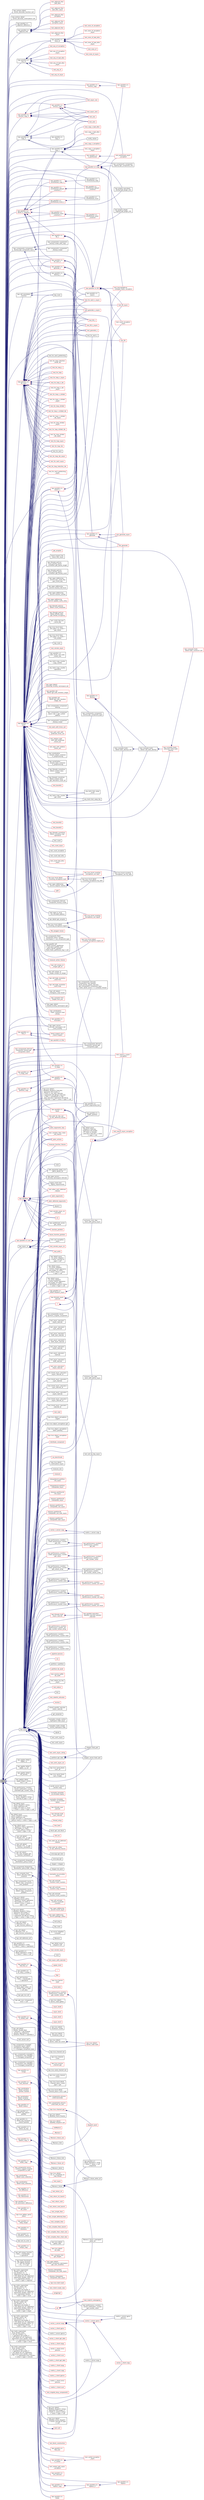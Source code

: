 digraph "call"
{
  edge [fontname="Helvetica",fontsize="10",labelfontname="Helvetica",labelfontsize="10"];
  node [fontname="Helvetica",fontsize="10",shape=record];
  rankdir="LR";
  Node6 [label="call",height=0.2,width=0.4,color="black", fillcolor="grey75", style="filled", fontcolor="black"];
  Node6 -> Node7 [dir="back",color="midnightblue",fontsize="10",style="solid",fontname="Helvetica"];
  Node7 [label="hpx::actions::detail\l::action_decorate_function::call",height=0.2,width=0.4,color="black", fillcolor="white", style="filled",URL="$da/d26/structhpx_1_1actions_1_1detail_1_1action__decorate__function.html#a0a1b89b46a03970b0673db908a4780e9"];
  Node6 -> Node8 [dir="back",color="midnightblue",fontsize="10",style="solid",fontname="Helvetica"];
  Node8 [label="hpx::actions::detail\l::action_decorate_continuation::call",height=0.2,width=0.4,color="black", fillcolor="white", style="filled",URL="$d3/d3e/structhpx_1_1actions_1_1detail_1_1action__decorate__continuation.html#a877c40f9c65d1309ef23b6902806b161"];
  Node6 -> Node9 [dir="back",color="midnightblue",fontsize="10",style="solid",fontname="Helvetica"];
  Node9 [label="hpx::parallel::v1::\ladjacent_difference",height=0.2,width=0.4,color="black", fillcolor="white", style="filled",URL="$db/db9/namespacehpx_1_1parallel_1_1v1.html#a5aa9e2c155c1c458889ad7b38be140e1"];
  Node6 -> Node10 [dir="back",color="midnightblue",fontsize="10",style="solid",fontname="Helvetica"];
  Node10 [label="hpx::parallel::v1::\ladjacent_find",height=0.2,width=0.4,color="black", fillcolor="white", style="filled",URL="$db/db9/namespacehpx_1_1parallel_1_1v1.html#a5adc6ae701415ba01961fa29836e00fa"];
  Node10 -> Node11 [dir="back",color="midnightblue",fontsize="10",style="solid",fontname="Helvetica"];
  Node11 [label="test_adjacent_find",height=0.2,width=0.4,color="red", fillcolor="white", style="filled",URL="$d2/d99/adjacentfind_8cpp.html#a085124d7b6db3951bf6d7da430a9c479"];
  Node10 -> Node13 [dir="back",color="midnightblue",fontsize="10",style="solid",fontname="Helvetica"];
  Node13 [label="test_adjacent_find\l_async",height=0.2,width=0.4,color="red", fillcolor="white", style="filled",URL="$d2/d99/adjacentfind_8cpp.html#a6c4a437f1bd2b84e48588b6839ac8ec3"];
  Node10 -> Node14 [dir="back",color="midnightblue",fontsize="10",style="solid",fontname="Helvetica"];
  Node14 [label="test_adjacent_find\l_bad_alloc",height=0.2,width=0.4,color="red", fillcolor="white", style="filled",URL="$d3/d2a/adjacentfind__bad__alloc_8cpp.html#ae2b863c26777c67ecfddb3e3592290c2"];
  Node10 -> Node16 [dir="back",color="midnightblue",fontsize="10",style="solid",fontname="Helvetica"];
  Node16 [label="test_adjacent_find\l_bad_alloc_async",height=0.2,width=0.4,color="red", fillcolor="white", style="filled",URL="$d3/d2a/adjacentfind__bad__alloc_8cpp.html#a7d7db2b4a1ef1c84692230ea8fae030a"];
  Node10 -> Node17 [dir="back",color="midnightblue",fontsize="10",style="solid",fontname="Helvetica"];
  Node17 [label="test_adjacent_find\l_exception",height=0.2,width=0.4,color="red", fillcolor="white", style="filled",URL="$d8/da8/adjacentfind__binary__exception_8cpp.html#a9c28e0ba7bc14756b350c9f72dd94054"];
  Node10 -> Node19 [dir="back",color="midnightblue",fontsize="10",style="solid",fontname="Helvetica"];
  Node19 [label="test_adjacent_find\l_exception_async",height=0.2,width=0.4,color="red", fillcolor="white", style="filled",URL="$d8/da8/adjacentfind__binary__exception_8cpp.html#a7b804f0c887a76a95e4e5f1cf16dc343"];
  Node6 -> Node20 [dir="back",color="midnightblue",fontsize="10",style="solid",fontname="Helvetica"];
  Node20 [label="hpx::parallel::v1::\lnone_of",height=0.2,width=0.4,color="black", fillcolor="white", style="filled",URL="$db/db9/namespacehpx_1_1parallel_1_1v1.html#ae44352b56d9d9936c0ff9a90a50d3049"];
  Node20 -> Node21 [dir="back",color="midnightblue",fontsize="10",style="solid",fontname="Helvetica"];
  Node21 [label="test_none_of",height=0.2,width=0.4,color="red", fillcolor="white", style="filled",URL="$de/d32/none__of_8cpp.html#a4188d9b781e7ae7dd7a9049eb2ef3c38"];
  Node20 -> Node23 [dir="back",color="midnightblue",fontsize="10",style="solid",fontname="Helvetica"];
  Node23 [label="test_none_of_async",height=0.2,width=0.4,color="red", fillcolor="white", style="filled",URL="$de/d32/none__of_8cpp.html#a86a0a8c8f53ac6c09d22d4216bbeb59b"];
  Node20 -> Node24 [dir="back",color="midnightblue",fontsize="10",style="solid",fontname="Helvetica"];
  Node24 [label="test_none_of_exception",height=0.2,width=0.4,color="red", fillcolor="white", style="filled",URL="$de/d32/none__of_8cpp.html#a6fc2ea520cb018511cd2c90504cadf0c"];
  Node20 -> Node26 [dir="back",color="midnightblue",fontsize="10",style="solid",fontname="Helvetica"];
  Node26 [label="test_none_of_exception\l_async",height=0.2,width=0.4,color="red", fillcolor="white", style="filled",URL="$de/d32/none__of_8cpp.html#ac4f0567bb6e5f2e6ce455ab913ec9dfc"];
  Node20 -> Node27 [dir="back",color="midnightblue",fontsize="10",style="solid",fontname="Helvetica"];
  Node27 [label="test_none_of_bad_alloc",height=0.2,width=0.4,color="red", fillcolor="white", style="filled",URL="$de/d32/none__of_8cpp.html#af214362a538f7307354bcfb31b7f6f6c"];
  Node20 -> Node29 [dir="back",color="midnightblue",fontsize="10",style="solid",fontname="Helvetica"];
  Node29 [label="test_none_of_bad_alloc\l_async",height=0.2,width=0.4,color="red", fillcolor="white", style="filled",URL="$de/d32/none__of_8cpp.html#a98a0e0974e9e9829b45c786450df942c"];
  Node6 -> Node30 [dir="back",color="midnightblue",fontsize="10",style="solid",fontname="Helvetica"];
  Node30 [label="hpx::parallel::v1::\lany_of",height=0.2,width=0.4,color="black", fillcolor="white", style="filled",URL="$db/db9/namespacehpx_1_1parallel_1_1v1.html#aa0008b3858cfed5bbaca31df3f5c748c"];
  Node30 -> Node20 [dir="back",color="midnightblue",fontsize="10",style="solid",fontname="Helvetica"];
  Node30 -> Node31 [dir="back",color="midnightblue",fontsize="10",style="solid",fontname="Helvetica"];
  Node31 [label="test_any_of",height=0.2,width=0.4,color="red", fillcolor="white", style="filled",URL="$d8/d5d/any__of_8cpp.html#a3be6d1cf182d27096e687217832b6ffb"];
  Node30 -> Node33 [dir="back",color="midnightblue",fontsize="10",style="solid",fontname="Helvetica"];
  Node33 [label="test_any_of_async",height=0.2,width=0.4,color="red", fillcolor="white", style="filled",URL="$d8/d5d/any__of_8cpp.html#af1056def42768dd08ff4f98ce58d5586"];
  Node30 -> Node34 [dir="back",color="midnightblue",fontsize="10",style="solid",fontname="Helvetica"];
  Node34 [label="test_any_of_exception",height=0.2,width=0.4,color="red", fillcolor="white", style="filled",URL="$d8/d5d/any__of_8cpp.html#a348c2914b5d59fa0b61c79e37df17034"];
  Node30 -> Node36 [dir="back",color="midnightblue",fontsize="10",style="solid",fontname="Helvetica"];
  Node36 [label="test_any_of_exception\l_async",height=0.2,width=0.4,color="red", fillcolor="white", style="filled",URL="$d8/d5d/any__of_8cpp.html#ad81e0ee038af5e3b7dd176ced1237e38"];
  Node30 -> Node37 [dir="back",color="midnightblue",fontsize="10",style="solid",fontname="Helvetica"];
  Node37 [label="test_any_of_bad_alloc",height=0.2,width=0.4,color="red", fillcolor="white", style="filled",URL="$d8/d5d/any__of_8cpp.html#a24ee4ddcdaee70f8bbb0a44bab89ff9a"];
  Node30 -> Node39 [dir="back",color="midnightblue",fontsize="10",style="solid",fontname="Helvetica"];
  Node39 [label="test_any_of_bad_alloc\l_async",height=0.2,width=0.4,color="red", fillcolor="white", style="filled",URL="$d8/d5d/any__of_8cpp.html#a39de4a734510b3f4ae74c26a6c0834b0"];
  Node6 -> Node40 [dir="back",color="midnightblue",fontsize="10",style="solid",fontname="Helvetica"];
  Node40 [label="hpx::util::annotated\l_function",height=0.2,width=0.4,color="black", fillcolor="white", style="filled",URL="$df/dad/namespacehpx_1_1util.html#a2f7eb37b70389b630a72e49099f018c5"];
  Node40 -> Node41 [dir="back",color="midnightblue",fontsize="10",style="solid",fontname="Helvetica"];
  Node41 [label="hpx::components::executor\l_component\< hpx::parallel\l::local_priority_queue_executor,\l hpx::components::component_base\l\< hello_world_server \> \>::schedule_thread",height=0.2,width=0.4,color="black", fillcolor="white", style="filled",URL="$d8/d54/structhpx_1_1components_1_1executor__component.html#a4cc76a85f446422f2374caf8e347b1f5"];
  Node40 -> Node42 [dir="back",color="midnightblue",fontsize="10",style="solid",fontname="Helvetica"];
  Node42 [label="hpx_main",height=0.2,width=0.4,color="black", fillcolor="white", style="filled",URL="$d5/dbf/for__each__annotated__function_8cpp.html#aefd26dd818037509b2241068d57e3e1d"];
  Node6 -> Node43 [dir="back",color="midnightblue",fontsize="10",style="solid",fontname="Helvetica"];
  Node43 [label="hpx::applier::detail\l::apply_l_p",height=0.2,width=0.4,color="black", fillcolor="white", style="filled",URL="$d1/d2a/namespacehpx_1_1applier_1_1detail.html#ad104d4accd8d5e33a137499875f4defa"];
  Node6 -> Node44 [dir="back",color="midnightblue",fontsize="10",style="solid",fontname="Helvetica"];
  Node44 [label="hpx::applier::detail\l::apply_l_p_val",height=0.2,width=0.4,color="black", fillcolor="white", style="filled",URL="$d1/d2a/namespacehpx_1_1applier_1_1detail.html#adcdf84985fcb4a126d580a52dc2fa029"];
  Node6 -> Node45 [dir="back",color="midnightblue",fontsize="10",style="solid",fontname="Helvetica"];
  Node45 [label="hpx::applier::detail\l::fix_priority",height=0.2,width=0.4,color="black", fillcolor="white", style="filled",URL="$d1/d2a/namespacehpx_1_1applier_1_1detail.html#a0e23da07f2b8a89303fe388da4a2b6d5"];
  Node6 -> Node46 [dir="back",color="midnightblue",fontsize="10",style="solid",fontname="Helvetica"];
  Node46 [label="hpx::applier::detail\l::apply_helper\< Action,\l true \>::call",height=0.2,width=0.4,color="black", fillcolor="white", style="filled",URL="$d6/d73/structhpx_1_1applier_1_1detail_1_1apply__helper_3_01_action_00_01true_01_4.html#a7b6ec770dd1e402409ed236a6dd58c4a"];
  Node6 -> Node47 [dir="back",color="midnightblue",fontsize="10",style="solid",fontname="Helvetica"];
  Node47 [label="hpx::performance_counters\l::server::arithmetics_counter\l::get_counter_value",height=0.2,width=0.4,color="black", fillcolor="white", style="filled",URL="$d4/d45/classhpx_1_1performance__counters_1_1server_1_1arithmetics__counter.html#a202d63f4d2380639ab50bdc8958d13f2",tooltip="Overloads from the base_counter base class. "];
  Node6 -> Node48 [dir="back",color="midnightblue",fontsize="10",style="solid",fontname="Helvetica"];
  Node48 [label="hpx::performance_counters\l::server::arithmetics_counter\l_extended::get_counter_value",height=0.2,width=0.4,color="black", fillcolor="white", style="filled",URL="$df/d89/classhpx_1_1performance__counters_1_1server_1_1arithmetics__counter__extended.html#a37679be547d209e1542577346a3602f0",tooltip="Overloads from the base_counter base class. "];
  Node6 -> Node49 [dir="back",color="midnightblue",fontsize="10",style="solid",fontname="Helvetica"];
  Node49 [label="hpx::detail::async\l_dispatch\< Executor,\l typename std::enable\l_if\< traits::is_threads\l_executor\< Executor \>::value\l \>::type \>::call",height=0.2,width=0.4,color="black", fillcolor="white", style="filled",URL="$d5/d5f/structhpx_1_1detail_1_1async__dispatch_3_01_executor_00_01typename_01std_1_1enable__if_3_01traita44db7c2c922c368411b64843735ff0e.html#add99e1c867ca80a2abd6b1e9bf6f4275"];
  Node6 -> Node50 [dir="back",color="midnightblue",fontsize="10",style="solid",fontname="Helvetica"];
  Node50 [label="hpx::async",height=0.2,width=0.4,color="black", fillcolor="white", style="filled",URL="$d8/d83/namespacehpx.html#acb7d8e37b73b823956ce144f9a57eaa4"];
  Node50 -> Node51 [dir="back",color="midnightblue",fontsize="10",style="solid",fontname="Helvetica"];
  Node51 [label="partition::get_data",height=0.2,width=0.4,color="black", fillcolor="white", style="filled",URL="$d3/d98/structpartition.html#abcd76329a2cbe6b6123049829b01f995"];
  Node51 -> Node52 [dir="back",color="midnightblue",fontsize="10",style="solid",fontname="Helvetica"];
  Node52 [label="stepper::heat_part",height=0.2,width=0.4,color="black", fillcolor="white", style="filled",URL="$d0/da6/structstepper.html#aa73df55693dd4fbf438c791547966e05"];
  Node51 -> Node53 [dir="back",color="midnightblue",fontsize="10",style="solid",fontname="Helvetica"];
  Node53 [label="stepper_server::heat_part",height=0.2,width=0.4,color="black", fillcolor="white", style="filled",URL="$d5/d90/structstepper__server.html#afa5b8f3719715ca2c7c7c70ebc54797c"];
  Node50 -> Node52 [dir="back",color="midnightblue",fontsize="10",style="solid",fontname="Helvetica"];
  Node50 -> Node54 [dir="back",color="midnightblue",fontsize="10",style="solid",fontname="Helvetica"];
  Node54 [label="stepper::~stepper",height=0.2,width=0.4,color="black", fillcolor="white", style="filled",URL="$d0/da6/structstepper.html#add73bef54a4602b7a9c84c4fedcde6d0"];
  Node50 -> Node55 [dir="back",color="midnightblue",fontsize="10",style="solid",fontname="Helvetica"];
  Node55 [label="stepper::do_work",height=0.2,width=0.4,color="black", fillcolor="white", style="filled",URL="$d0/da6/structstepper.html#ab12be1d1a4b219f151ec9874d1552e34"];
  Node50 -> Node53 [dir="back",color="midnightblue",fontsize="10",style="solid",fontname="Helvetica"];
  Node50 -> Node56 [dir="back",color="midnightblue",fontsize="10",style="solid",fontname="Helvetica"];
  Node56 [label="examples::accumulator\l::query",height=0.2,width=0.4,color="red", fillcolor="white", style="filled",URL="$dd/d06/classexamples_1_1accumulator.html#a5bbc4d7cce27f344eef3bfbf17d471fc"];
  Node50 -> Node59 [dir="back",color="midnightblue",fontsize="10",style="solid",fontname="Helvetica"];
  Node59 [label="hpx::util::activate\l_counters::start_counters",height=0.2,width=0.4,color="red", fillcolor="white", style="filled",URL="$d9/d0b/classhpx_1_1util_1_1activate__counters.html#af2193bbb81054707baea1f8f19d63ddf"];
  Node50 -> Node61 [dir="back",color="midnightblue",fontsize="10",style="solid",fontname="Helvetica"];
  Node61 [label="hpx::util::activate\l_counters::stop_counters",height=0.2,width=0.4,color="red", fillcolor="white", style="filled",URL="$d9/d0b/classhpx_1_1util_1_1activate__counters.html#a61f1598c47b0625dd12c570170251f50"];
  Node50 -> Node63 [dir="back",color="midnightblue",fontsize="10",style="solid",fontname="Helvetica"];
  Node63 [label="hpx::util::activate\l_counters::reset_counters",height=0.2,width=0.4,color="black", fillcolor="white", style="filled",URL="$d9/d0b/classhpx_1_1util_1_1activate__counters.html#a690fe1346b07619581fc541fa99b3493"];
  Node50 -> Node64 [dir="back",color="midnightblue",fontsize="10",style="solid",fontname="Helvetica"];
  Node64 [label="hpx::util::activate\l_counters::evaluate\l_counters",height=0.2,width=0.4,color="red", fillcolor="white", style="filled",URL="$d9/d0b/classhpx_1_1util_1_1activate__counters.html#a0d0be179e43254beb3d99bb85d971236"];
  Node50 -> Node66 [dir="back",color="midnightblue",fontsize="10",style="solid",fontname="Helvetica"];
  Node66 [label="hpx::agas::addressing\l_service::incref_async",height=0.2,width=0.4,color="red", fillcolor="white", style="filled",URL="$db/d58/structhpx_1_1agas_1_1addressing__service.html#adae9df2634cf648f129f203c3678c1c1",tooltip="Increment the global reference count for the given id. "];
  Node50 -> Node160 [dir="back",color="midnightblue",fontsize="10",style="solid",fontname="Helvetica"];
  Node160 [label="hpx::agas::addressing\l_service::garbage_collect",height=0.2,width=0.4,color="red", fillcolor="white", style="filled",URL="$db/d58/structhpx_1_1agas_1_1addressing__service.html#a87dcae0eacf6e62d5103ebf516d86f63"];
  Node50 -> Node653 [dir="back",color="midnightblue",fontsize="10",style="solid",fontname="Helvetica"];
  Node653 [label="test::ping",height=0.2,width=0.4,color="black", fillcolor="white", style="filled",URL="$d8/d89/structtest.html#ae5847182de32466f311f13f0dec7cd8e"];
  Node50 -> Node654 [dir="back",color="midnightblue",fontsize="10",style="solid",fontname="Helvetica"];
  Node654 [label="hpx_main",height=0.2,width=0.4,color="black", fillcolor="white", style="filled",URL="$dc/dc0/after__588_8cpp.html#a4ca51ec94fa82421fc621b58eef7b01c"];
  Node50 -> Node655 [dir="back",color="midnightblue",fontsize="10",style="solid",fontname="Helvetica"];
  Node655 [label="ag::server::allgather\l::compute",height=0.2,width=0.4,color="black", fillcolor="white", style="filled",URL="$d8/d67/classag_1_1server_1_1allgather.html#a2ee593a21aefecae309f8eeedd178bd7"];
  Node50 -> Node656 [dir="back",color="midnightblue",fontsize="10",style="solid",fontname="Helvetica"];
  Node656 [label="fibonacci",height=0.2,width=0.4,color="black", fillcolor="white", style="filled",URL="$d8/de5/apex__action__count_8cpp.html#aa9a1997d5209d835cd3c458d97214805"];
  Node50 -> Node657 [dir="back",color="midnightblue",fontsize="10",style="solid",fontname="Helvetica"];
  Node657 [label="hpx::detail::async\l_dispatch::call",height=0.2,width=0.4,color="black", fillcolor="white", style="filled",URL="$d6/d69/structhpx_1_1detail_1_1async__dispatch.html#af3f327a26172de6ce8afa74a45e942b8"];
  Node50 -> Node658 [dir="back",color="midnightblue",fontsize="10",style="solid",fontname="Helvetica"];
  Node658 [label="test_remote_async",height=0.2,width=0.4,color="red", fillcolor="white", style="filled",URL="$db/de6/async__action__1813_8cpp.html#af26e331d55cd69b2a6ef7070fe033535"];
  Node50 -> Node660 [dir="back",color="midnightblue",fontsize="10",style="solid",fontname="Helvetica"];
  Node660 [label="hpx::detail::async\l_cb_action_dispatch\l\< Action, naming::id\l_type \>::call",height=0.2,width=0.4,color="black", fillcolor="white", style="filled",URL="$dd/d05/structhpx_1_1detail_1_1async__cb__action__dispatch_3_01_action_00_01naming_1_1id__type_01_4.html#a50a48abf794e98ebbab57ecfac59d0e8"];
  Node50 -> Node661 [dir="back",color="midnightblue",fontsize="10",style="solid",fontname="Helvetica"];
  Node661 [label="hpx::detail::async\l_cb_action_dispatch\l\< Action, Client, typename\l std::enable_if\< traits::\lis_client\< Client \>::value\l \>::type \>::call",height=0.2,width=0.4,color="black", fillcolor="white", style="filled",URL="$dc/dd6/structhpx_1_1detail_1_1async__cb__action__dispatch_3_01_action_00_01_client_00_01typename_01std_147d7ef25b58e4bd31ba0c840bb57474.html#a61da8858ae4cc77b14b4ec9437b49b8e"];
  Node50 -> Node662 [dir="back",color="midnightblue",fontsize="10",style="solid",fontname="Helvetica"];
  Node662 [label="hpx::detail::async\l_cb_action_dispatch\l\< Action, Policy, typename\l std::enable_if\< traits::\lis_distribution_policy\< Policy\l \>::value \>::type \>::call",height=0.2,width=0.4,color="black", fillcolor="white", style="filled",URL="$de/d25/structhpx_1_1detail_1_1async__cb__action__dispatch_3_01_action_00_01_policy_00_01typename_01std_f7eacbd99ae4beb9e61e4149e1a2adc8.html#adc380733a66b8f78e59f19350d3f92cc"];
  Node50 -> Node663 [dir="back",color="midnightblue",fontsize="10",style="solid",fontname="Helvetica"];
  Node663 [label="test_remote_async_cb",height=0.2,width=0.4,color="red", fillcolor="white", style="filled",URL="$da/d88/async__cb__remote_8cpp.html#a696e56ba0ade0311e4a0e06254e743d9"];
  Node50 -> Node665 [dir="back",color="midnightblue",fontsize="10",style="solid",fontname="Helvetica"];
  Node665 [label="main",height=0.2,width=0.4,color="black", fillcolor="white", style="filled",URL="$da/d8e/async__deferred__1523_8cpp.html#ae66f6b31b5ad750f1fe042a706a4e3d4"];
  Node50 -> Node666 [dir="back",color="midnightblue",fontsize="10",style="solid",fontname="Helvetica"];
  Node666 [label="test_async_with_executor",height=0.2,width=0.4,color="red", fillcolor="white", style="filled",URL="$d4/dce/async__local__executor_8cpp.html#a3be1a86d23b45cd956b5d793a25bc1f3"];
  Node50 -> Node668 [dir="back",color="midnightblue",fontsize="10",style="solid",fontname="Helvetica"];
  Node668 [label="spawn_level",height=0.2,width=0.4,color="red", fillcolor="white", style="filled",URL="$de/da6/async__overheads_8cpp.html#a456defbaea2e41cd35e7b02a0376a056"];
  Node50 -> Node670 [dir="back",color="midnightblue",fontsize="10",style="solid",fontname="Helvetica"];
  Node670 [label="f",height=0.2,width=0.4,color="red", fillcolor="white", style="filled",URL="$d4/d13/async__unwrap__1037_8cpp.html#a02a6b0b4f77af9f69a841dc8262b0cd0"];
  Node670 -> Node690 [dir="back",color="midnightblue",fontsize="10",style="solid",fontname="Helvetica"];
  Node690 [label="h",height=0.2,width=0.4,color="red", fillcolor="white", style="filled",URL="$d4/d13/async__unwrap__1037_8cpp.html#a68bf2774bfb21af6d8c70eaf70834b03"];
  Node690 -> Node721 [dir="back",color="midnightblue",fontsize="10",style="solid",fontname="Helvetica"];
  Node721 [label="test_lexicographical\l_compare_async_exception",height=0.2,width=0.4,color="red", fillcolor="white", style="filled",URL="$dd/de6/lexicographical__compare_8cpp.html#a7d669f96c9a4db81312d23d9d344afd5"];
  Node690 -> Node741 [dir="back",color="midnightblue",fontsize="10",style="solid",fontname="Helvetica"];
  Node741 [label="test_search_async_exception",height=0.2,width=0.4,color="red", fillcolor="white", style="filled",URL="$d9/def/search_8cpp.html#a800e7434700e07b3fcd8c8519b25caff"];
  Node690 -> Node764 [dir="back",color="midnightblue",fontsize="10",style="solid",fontname="Helvetica"];
  Node764 [label="test_search_n_async\l_exception",height=0.2,width=0.4,color="red", fillcolor="white", style="filled",URL="$dc/dc5/searchn_8cpp.html#a92730ec9ee1563d03c8ffba9150e5b42"];
  Node50 -> Node690 [dir="back",color="midnightblue",fontsize="10",style="solid",fontname="Helvetica"];
  Node50 -> Node768 [dir="back",color="midnightblue",fontsize="10",style="solid",fontname="Helvetica"];
  Node768 [label="i",height=0.2,width=0.4,color="red", fillcolor="white", style="filled",URL="$d4/d13/async__unwrap__1037_8cpp.html#a9c026ca0f8b0f32b1520856246feb2f0"];
  Node50 -> Node769 [dir="back",color="midnightblue",fontsize="10",style="solid",fontname="Helvetica"];
  Node769 [label="fib2",height=0.2,width=0.4,color="red", fillcolor="white", style="filled",URL="$d6/d41/await_8cpp.html#a8d09ce7eddc668ef07cf949b8801c414"];
  Node50 -> Node109 [dir="back",color="midnightblue",fontsize="10",style="solid",fontname="Helvetica"];
  Node109 [label="hpx::lcos::barrier\l::wait",height=0.2,width=0.4,color="red", fillcolor="white", style="filled",URL="$d9/dab/classhpx_1_1lcos_1_1barrier.html#a1fcac5ce49dd1b9800affc8c8b84e4c9"];
  Node50 -> Node772 [dir="back",color="midnightblue",fontsize="10",style="solid",fontname="Helvetica"];
  Node772 [label="local_tests",height=0.2,width=0.4,color="red", fillcolor="white", style="filled",URL="$df/d63/tests_2unit_2lcos_2barrier_8cpp.html#adfee0f3e737c1b6eb1504cceb8a2f264"];
  Node50 -> Node774 [dir="back",color="midnightblue",fontsize="10",style="solid",fontname="Helvetica"];
  Node774 [label="hpx::lcos::detail::\lbarrier_node::wait",height=0.2,width=0.4,color="red", fillcolor="white", style="filled",URL="$dc/dd7/structhpx_1_1lcos_1_1detail_1_1barrier__node.html#aa4e3bd2f6143714f869892b8e992c45e"];
  Node50 -> Node775 [dir="back",color="midnightblue",fontsize="10",style="solid",fontname="Helvetica"];
  Node775 [label="hpx::lcos::detail::\lbarrier_node::gather",height=0.2,width=0.4,color="black", fillcolor="white", style="filled",URL="$dc/dd7/structhpx_1_1lcos_1_1detail_1_1barrier__node.html#a6573676b4111eb5820df6dadb5cb12bb"];
  Node50 -> Node776 [dir="back",color="midnightblue",fontsize="10",style="solid",fontname="Helvetica"];
  Node776 [label="hpx::lcos::detail::\lbarrier_node::set_event",height=0.2,width=0.4,color="black", fillcolor="white", style="filled",URL="$dc/dd7/structhpx_1_1lcos_1_1detail_1_1barrier__node.html#a7c4df1612298d6bca82818ad1ab263e7"];
  Node776 -> Node774 [dir="back",color="midnightblue",fontsize="10",style="solid",fontname="Helvetica"];
  Node50 -> Node777 [dir="back",color="midnightblue",fontsize="10",style="solid",fontname="Helvetica"];
  Node777 [label="async_test0",height=0.2,width=0.4,color="red", fillcolor="white", style="filled",URL="$d7/d85/bind__action_8cpp.html#a6e170bc8301135a73d989a36b5949f31"];
  Node50 -> Node781 [dir="back",color="midnightblue",fontsize="10",style="solid",fontname="Helvetica"];
  Node781 [label="async_test1",height=0.2,width=0.4,color="red", fillcolor="white", style="filled",URL="$d7/d85/bind__action_8cpp.html#a8a6dc0c9697b71f0268cece100ed3de6"];
  Node50 -> Node782 [dir="back",color="midnightblue",fontsize="10",style="solid",fontname="Helvetica"];
  Node782 [label="async_test2",height=0.2,width=0.4,color="red", fillcolor="white", style="filled",URL="$d7/d85/bind__action_8cpp.html#a0cbd5e553ad5bc0f68c30d8c6cde5f22"];
  Node50 -> Node783 [dir="back",color="midnightblue",fontsize="10",style="solid",fontname="Helvetica"];
  Node783 [label="async_test3",height=0.2,width=0.4,color="red", fillcolor="white", style="filled",URL="$d7/d85/bind__action_8cpp.html#abd69a86bd7ba24796c604d156ad239fb"];
  Node50 -> Node784 [dir="back",color="midnightblue",fontsize="10",style="solid",fontname="Helvetica"];
  Node784 [label="hpx::lcos::detail::\lbroadcast_invoke",height=0.2,width=0.4,color="black", fillcolor="white", style="filled",URL="$d4/d6c/namespacehpx_1_1lcos_1_1detail.html#af2de60f6866e55e9b0e127ee0111b8de"];
  Node50 -> Node785 [dir="back",color="midnightblue",fontsize="10",style="solid",fontname="Helvetica"];
  Node785 [label="hpx::lcos::detail::\lbroadcast_impl",height=0.2,width=0.4,color="black", fillcolor="white", style="filled",URL="$d4/d6c/namespacehpx_1_1lcos_1_1detail.html#a6575c2189b82a495a00b099f7c150172"];
  Node50 -> Node281 [dir="back",color="midnightblue",fontsize="10",style="solid",fontname="Helvetica"];
  Node281 [label="dispatch_work",height=0.2,width=0.4,color="red", fillcolor="white", style="filled",URL="$dd/d5f/channel_8cpp.html#a3d606b83e4ff5fddcaf60e1e4724c219"];
  Node50 -> Node786 [dir="back",color="midnightblue",fontsize="10",style="solid",fontname="Helvetica"];
  Node786 [label="hpx::lcos::channel::get",height=0.2,width=0.4,color="red", fillcolor="white", style="filled",URL="$db/d40/classhpx_1_1lcos_1_1channel.html#a9e5eb00de5cb512bc1319c3df58f911a"];
  Node786 -> Node281 [dir="back",color="midnightblue",fontsize="10",style="solid",fontname="Helvetica"];
  Node50 -> Node789 [dir="back",color="midnightblue",fontsize="10",style="solid",fontname="Helvetica"];
  Node789 [label="hpx::lcos::channel::set",height=0.2,width=0.4,color="black", fillcolor="white", style="filled",URL="$db/d40/classhpx_1_1lcos_1_1channel.html#a8bc9328d7401b6ec01149f00bf9c0207"];
  Node50 -> Node790 [dir="back",color="midnightblue",fontsize="10",style="solid",fontname="Helvetica"];
  Node790 [label="hpx::lcos::channel\l::close",height=0.2,width=0.4,color="black", fillcolor="white", style="filled",URL="$db/d40/classhpx_1_1lcos_1_1channel.html#ae8be5ae3499f7e138717eda6aa7bfc3e"];
  Node50 -> Node791 [dir="back",color="midnightblue",fontsize="10",style="solid",fontname="Helvetica"];
  Node791 [label="hpx::lcos::receive\l_channel::get",height=0.2,width=0.4,color="red", fillcolor="white", style="filled",URL="$d8/d0f/classhpx_1_1lcos_1_1receive__channel.html#aad8864159f980a793613ab1ba07b11d5"];
  Node50 -> Node792 [dir="back",color="midnightblue",fontsize="10",style="solid",fontname="Helvetica"];
  Node792 [label="hpx::lcos::send_channel::set",height=0.2,width=0.4,color="black", fillcolor="white", style="filled",URL="$d3/db6/classhpx_1_1lcos_1_1send__channel.html#ae8804bec13a345052b522df87c13bca0"];
  Node50 -> Node793 [dir="back",color="midnightblue",fontsize="10",style="solid",fontname="Helvetica"];
  Node793 [label="hpx::lcos::send_channel\l::close",height=0.2,width=0.4,color="black", fillcolor="white", style="filled",URL="$d3/db6/classhpx_1_1lcos_1_1send__channel.html#aff84b4a96bae22df6ccb2c960863cf91"];
  Node50 -> Node794 [dir="back",color="midnightblue",fontsize="10",style="solid",fontname="Helvetica"];
  Node794 [label="hpx::lcos::local::detail\l::channel_base\< result\l_type \>::get",height=0.2,width=0.4,color="black", fillcolor="white", style="filled",URL="$de/d49/classhpx_1_1lcos_1_1local_1_1detail_1_1channel__base.html#a9355844d1dc61a9033a385b589376310"];
  Node50 -> Node795 [dir="back",color="midnightblue",fontsize="10",style="solid",fontname="Helvetica"];
  Node795 [label="hpx::lcos::local::detail\l::channel_base\< void \>::get",height=0.2,width=0.4,color="black", fillcolor="white", style="filled",URL="$de/d88/classhpx_1_1lcos_1_1local_1_1detail_1_1channel__base_3_01void_01_4.html#ae6a414e93bcdbb1a4e76dc6c75a967aa"];
  Node50 -> Node796 [dir="back",color="midnightblue",fontsize="10",style="solid",fontname="Helvetica"];
  Node796 [label="hpx::components::process\l::child::terminate",height=0.2,width=0.4,color="red", fillcolor="white", style="filled",URL="$d6/de0/classhpx_1_1components_1_1process_1_1child.html#a151e77b6dce945690378fb65695a2ce8"];
  Node50 -> Node799 [dir="back",color="midnightblue",fontsize="10",style="solid",fontname="Helvetica"];
  Node799 [label="hpx::components::process\l::child::wait_for_exit",height=0.2,width=0.4,color="red", fillcolor="white", style="filled",URL="$d6/de0/classhpx_1_1components_1_1process_1_1child.html#a623baa6c2b7608207595e2f4cd20e544"];
  Node50 -> Node801 [dir="back",color="midnightblue",fontsize="10",style="solid",fontname="Helvetica"];
  Node801 [label="hpx::lcos::detail::\ldataflow_frame::finalize",height=0.2,width=0.4,color="black", fillcolor="white", style="filled",URL="$db/df7/structhpx_1_1lcos_1_1detail_1_1dataflow__frame.html#aca3b5941ed9e64a19c32ffa0069216f1"];
  Node50 -> Node802 [dir="back",color="midnightblue",fontsize="10",style="solid",fontname="Helvetica"];
  Node802 [label="hpx::lcos::detail::\ldataflow_dispatch\< Action,\l typename std::enable_if\l\< traits::is_action\< Action\l \>::value \>::type \>::call",height=0.2,width=0.4,color="black", fillcolor="white", style="filled",URL="$d3/d39/structhpx_1_1lcos_1_1detail_1_1dataflow__dispatch_3_01_action_00_01typename_01std_1_1enable__if_bb4519c5dfd6f9cc73167dd8a509f805.html#aeb33a728a21fa65fa23c095b40aa5bc3"];
  Node50 -> Node803 [dir="back",color="midnightblue",fontsize="10",style="solid",fontname="Helvetica"];
  Node803 [label="hpx::lcos::detail::\ldataflow_action_dispatch\l\< Action, naming::id_type\l \>::call",height=0.2,width=0.4,color="black", fillcolor="white", style="filled",URL="$d3/df6/structhpx_1_1lcos_1_1detail_1_1dataflow__action__dispatch_3_01_action_00_01naming_1_1id__type_01_4.html#a04f10938089257129075452a8db8db77"];
  Node50 -> Node804 [dir="back",color="midnightblue",fontsize="10",style="solid",fontname="Helvetica"];
  Node804 [label="hpx::lcos::detail::\ldataflow_dispatch::call",height=0.2,width=0.4,color="red", fillcolor="white", style="filled",URL="$d1/d86/structhpx_1_1lcos_1_1detail_1_1dataflow__dispatch.html#ad092274142d2aee49cd4dfb0be95ac12"];
  Node50 -> Node806 [dir="back",color="midnightblue",fontsize="10",style="solid",fontname="Helvetica"];
  Node806 [label="LU",height=0.2,width=0.4,color="red", fillcolor="white", style="filled",URL="$d6/da1/dataflow__791_8cpp.html#a6bf1b70c4cf8b5ea34290c2eabb4d7f5"];
  Node50 -> Node809 [dir="back",color="midnightblue",fontsize="10",style="solid",fontname="Helvetica"];
  Node809 [label="InitMatrix3",height=0.2,width=0.4,color="red", fillcolor="white", style="filled",URL="$d6/da1/dataflow__791_8cpp.html#a15fb12abb64f6f59ff120787c4c1a84a"];
  Node50 -> Node810 [dir="back",color="midnightblue",fontsize="10",style="solid",fontname="Helvetica"];
  Node810 [label="hpx::parallel::v1::\ldetail::dispatch_async",height=0.2,width=0.4,color="red", fillcolor="white", style="filled",URL="$d2/ddd/namespacehpx_1_1parallel_1_1v1_1_1detail.html#a956a28c634619363658f6e201d6cc1b4"];
  Node810 -> Node878 [dir="back",color="midnightblue",fontsize="10",style="solid",fontname="Helvetica"];
  Node878 [label="hpx::parallel::v1::\ldetail::segmented_find",height=0.2,width=0.4,color="black", fillcolor="white", style="filled",URL="$d2/ddd/namespacehpx_1_1parallel_1_1v1_1_1detail.html#aa7136bd765c6adf42c9825ebec450f3c"];
  Node50 -> Node879 [dir="back",color="midnightblue",fontsize="10",style="solid",fontname="Helvetica"];
  Node879 [label="_fibonacci",height=0.2,width=0.4,color="red", fillcolor="white", style="filled",URL="$dc/d1c/fibonacci__await_8cpp.html#acdec6cce6a7fb7916e541fa7b85b0758"];
  Node50 -> Node883 [dir="back",color="midnightblue",fontsize="10",style="solid",fontname="Helvetica"];
  Node883 [label="fibonacci_future_one",height=0.2,width=0.4,color="red", fillcolor="white", style="filled",URL="$d6/de3/fibonacci__futures_8cpp.html#a8c60e39c078f20e0ab7058efcd55cad8"];
  Node50 -> Node889 [dir="back",color="midnightblue",fontsize="10",style="solid",fontname="Helvetica"];
  Node889 [label="fibonacci_fork",height=0.2,width=0.4,color="black", fillcolor="white", style="filled",URL="$d6/de3/fibonacci__futures_8cpp.html#aa66bc9bee006a42227cd263b32b8245d"];
  Node50 -> Node890 [dir="back",color="midnightblue",fontsize="10",style="solid",fontname="Helvetica"];
  Node890 [label="fibonacci_future",height=0.2,width=0.4,color="black", fillcolor="white", style="filled",URL="$d6/de3/fibonacci__futures_8cpp.html#a2bbe7e56731e3ed511f3833942af9c55"];
  Node890 -> Node891 [dir="back",color="midnightblue",fontsize="10",style="solid",fontname="Helvetica"];
  Node891 [label="fibonacci_future_when_all",height=0.2,width=0.4,color="black", fillcolor="white", style="filled",URL="$d6/de3/fibonacci__futures_8cpp.html#affc8779f8a0a024160357a50e6be8210"];
  Node890 -> Node892 [dir="back",color="midnightblue",fontsize="10",style="solid",fontname="Helvetica"];
  Node892 [label="fibonacci_future_unwrapped\l_when_all",height=0.2,width=0.4,color="black", fillcolor="white", style="filled",URL="$d6/de3/fibonacci__futures_8cpp.html#a8329d82110bd9484dbc400e50e1128b4"];
  Node50 -> Node893 [dir="back",color="midnightblue",fontsize="10",style="solid",fontname="Helvetica"];
  Node893 [label="fibonacci_future_fork",height=0.2,width=0.4,color="black", fillcolor="white", style="filled",URL="$d6/de3/fibonacci__futures_8cpp.html#a0a9bdb7e9010a14fa94ad970e05b7e3d"];
  Node50 -> Node891 [dir="back",color="midnightblue",fontsize="10",style="solid",fontname="Helvetica"];
  Node50 -> Node892 [dir="back",color="midnightblue",fontsize="10",style="solid",fontname="Helvetica"];
  Node50 -> Node894 [dir="back",color="midnightblue",fontsize="10",style="solid",fontname="Helvetica"];
  Node894 [label="fibonacci_future_all",height=0.2,width=0.4,color="red", fillcolor="white", style="filled",URL="$d6/de3/fibonacci__futures_8cpp.html#a7b46a4821d812f249d5ad3908cecd85f"];
  Node50 -> Node896 [dir="back",color="midnightblue",fontsize="10",style="solid",fontname="Helvetica"];
  Node896 [label="fibonacci_direct",height=0.2,width=0.4,color="black", fillcolor="white", style="filled",URL="$d8/d78/fibonacci__one_8cpp.html#a73eeac12518e9370007a5d78557e16ca"];
  Node50 -> Node583 [dir="back",color="midnightblue",fontsize="10",style="solid",fontname="Helvetica"];
  Node583 [label="hpx::lcos::detail::\lrun_on_completed_on\l_new_thread",height=0.2,width=0.4,color="red", fillcolor="white", style="filled",URL="$d4/d6c/namespacehpx_1_1lcos_1_1detail.html#a79136154f953edeeec68a6bbe296010c"];
  Node50 -> Node627 [dir="back",color="midnightblue",fontsize="10",style="solid",fontname="Helvetica"];
  Node627 [label="measure_function_futures",height=0.2,width=0.4,color="red", fillcolor="white", style="filled",URL="$d3/d79/future__overhead_8cpp.html#abb9c0468f399cf830ce0334538c8b7bc"];
  Node50 -> Node897 [dir="back",color="midnightblue",fontsize="10",style="solid",fontname="Helvetica"];
  Node897 [label="test_async",height=0.2,width=0.4,color="red", fillcolor="white", style="filled",URL="$d3/dc8/future__ref_8cpp.html#a604cee7b7b11bc0966fdf08b800c6acb"];
  Node50 -> Node512 [dir="back",color="midnightblue",fontsize="10",style="solid",fontname="Helvetica"];
  Node512 [label="p4",height=0.2,width=0.4,color="red", fillcolor="white", style="filled",URL="$df/da5/future__then_8cpp.html#a2e41883da983a4e735ff63a070df689f"];
  Node512 -> Node484 [dir="back",color="midnightblue",fontsize="10",style="solid",fontname="Helvetica"];
  Node484 [label="test_implicit_unwrapping",height=0.2,width=0.4,color="red", fillcolor="white", style="filled",URL="$df/da5/future__then_8cpp.html#ad7b1b04c3515e5bf95459e94b1bdc337"];
  Node50 -> Node479 [dir="back",color="midnightblue",fontsize="10",style="solid",fontname="Helvetica"];
  Node479 [label="test_return_int",height=0.2,width=0.4,color="red", fillcolor="white", style="filled",URL="$df/da5/future__then_8cpp.html#a4574c7d42a67c66efb94b4aad426e984"];
  Node50 -> Node481 [dir="back",color="midnightblue",fontsize="10",style="solid",fontname="Helvetica"];
  Node481 [label="test_return_int_launch",height=0.2,width=0.4,color="red", fillcolor="white", style="filled",URL="$df/da5/future__then_8cpp.html#a4d59ccf0b01a1fa8fde2acc877f986a7"];
  Node50 -> Node482 [dir="back",color="midnightblue",fontsize="10",style="solid",fontname="Helvetica"];
  Node482 [label="test_return_void",height=0.2,width=0.4,color="red", fillcolor="white", style="filled",URL="$df/da5/future__then_8cpp.html#a504f39b4d586615d5d1371c8dad56645"];
  Node50 -> Node483 [dir="back",color="midnightblue",fontsize="10",style="solid",fontname="Helvetica"];
  Node483 [label="test_return_void_launch",height=0.2,width=0.4,color="red", fillcolor="white", style="filled",URL="$df/da5/future__then_8cpp.html#a6bca71baf1676513433d261fbffee4bc"];
  Node50 -> Node484 [dir="back",color="midnightblue",fontsize="10",style="solid",fontname="Helvetica"];
  Node50 -> Node485 [dir="back",color="midnightblue",fontsize="10",style="solid",fontname="Helvetica"];
  Node485 [label="test_simple_then",height=0.2,width=0.4,color="red", fillcolor="white", style="filled",URL="$df/da5/future__then_8cpp.html#aa74379f2bcdf911e278b78569028848b"];
  Node50 -> Node486 [dir="back",color="midnightblue",fontsize="10",style="solid",fontname="Helvetica"];
  Node486 [label="test_simple_deferred_then",height=0.2,width=0.4,color="red", fillcolor="white", style="filled",URL="$df/da5/future__then_8cpp.html#a026670a80b5d18f81a87665f09f4b9e4"];
  Node50 -> Node487 [dir="back",color="midnightblue",fontsize="10",style="solid",fontname="Helvetica"];
  Node487 [label="test_complex_then",height=0.2,width=0.4,color="red", fillcolor="white", style="filled",URL="$df/da5/future__then_8cpp.html#a65c0909ab7ad1dbde6b00a89e09d12ee"];
  Node50 -> Node488 [dir="back",color="midnightblue",fontsize="10",style="solid",fontname="Helvetica"];
  Node488 [label="test_complex_then_launch",height=0.2,width=0.4,color="red", fillcolor="white", style="filled",URL="$df/da5/future__then_8cpp.html#a57e79de123fc4563e6535bcb0d510eb6"];
  Node50 -> Node489 [dir="back",color="midnightblue",fontsize="10",style="solid",fontname="Helvetica"];
  Node489 [label="test_complex_then_chain_one",height=0.2,width=0.4,color="red", fillcolor="white", style="filled",URL="$df/da5/future__then_8cpp.html#aa9256ab654994c70d6de44c612f62ac1"];
  Node50 -> Node490 [dir="back",color="midnightblue",fontsize="10",style="solid",fontname="Helvetica"];
  Node490 [label="test_complex_then_chain\l_one_launch",height=0.2,width=0.4,color="red", fillcolor="white", style="filled",URL="$df/da5/future__then_8cpp.html#acf17bb2a5182b9cb7667271f95a03704"];
  Node50 -> Node491 [dir="back",color="midnightblue",fontsize="10",style="solid",fontname="Helvetica"];
  Node491 [label="test_complex_then_chain_two",height=0.2,width=0.4,color="red", fillcolor="white", style="filled",URL="$df/da5/future__then_8cpp.html#a877da4dafc5590d16fa0d3c57391c363"];
  Node50 -> Node899 [dir="back",color="midnightblue",fontsize="10",style="solid",fontname="Helvetica"];
  Node899 [label="hpx::lcos::detail::\lgather_data",height=0.2,width=0.4,color="black", fillcolor="white", style="filled",URL="$d4/d6c/namespacehpx_1_1lcos_1_1detail.html#a6d74d90d71157dcbcbac9fa759a084b4"];
  Node50 -> Node900 [dir="back",color="midnightblue",fontsize="10",style="solid",fontname="Helvetica"];
  Node900 [label="hpx::lcos::detail::\lset_data",height=0.2,width=0.4,color="red", fillcolor="white", style="filled",URL="$d4/d6c/namespacehpx_1_1lcos_1_1detail.html#af210bb3fdadf780096e1ecceff0ce860"];
  Node50 -> Node905 [dir="back",color="midnightblue",fontsize="10",style="solid",fontname="Helvetica"];
  Node905 [label="hpx::compute::host\l::get_targets",height=0.2,width=0.4,color="red", fillcolor="white", style="filled",URL="$d4/da7/namespacehpx_1_1compute_1_1host.html#a4245026cb24f42b34b7e2b19a158675f"];
  Node50 -> Node908 [dir="back",color="midnightblue",fontsize="10",style="solid",fontname="Helvetica"];
  Node908 [label="hpx::agas::detail::\lhosted_component_namespace\l::get_num_localities",height=0.2,width=0.4,color="red", fillcolor="white", style="filled",URL="$da/de5/structhpx_1_1agas_1_1detail_1_1hosted__component__namespace.html#a66ad846057dc8f6a4f47e07fe960f363"];
  Node50 -> Node910 [dir="back",color="midnightblue",fontsize="10",style="solid",fontname="Helvetica"];
  Node910 [label="HPX_REGISTER_BASE_LCO\l_WITH_VALUE_ID",height=0.2,width=0.4,color="black", fillcolor="white", style="filled",URL="$d4/d5f/hosted__locality__namespace_8cpp.html#a30213c953f9744a6067fd573b3103b80"];
  Node50 -> Node911 [dir="back",color="midnightblue",fontsize="10",style="solid",fontname="Helvetica"];
  Node911 [label="sheneos::interpolator\l::interpolate_one_bulk_async",height=0.2,width=0.4,color="red", fillcolor="white", style="filled",URL="$d1/d8c/classsheneos_1_1interpolator.html#a18fcf160ff63e7a428505c1d113c6d5f"];
  Node50 -> Node913 [dir="back",color="midnightblue",fontsize="10",style="solid",fontname="Helvetica"];
  Node913 [label="sheneos::interpolator\l::interpolate_bulk_async",height=0.2,width=0.4,color="red", fillcolor="white", style="filled",URL="$d1/d8c/classsheneos_1_1interpolator.html#a3af5410265c7c90f8ad5212c23de0149"];
  Node50 -> Node915 [dir="back",color="midnightblue",fontsize="10",style="solid",fontname="Helvetica"];
  Node915 [label="hpx::lcos::latch::wait",height=0.2,width=0.4,color="red", fillcolor="white", style="filled",URL="$df/d55/classhpx_1_1lcos_1_1latch.html#ab41a1a593bc1c88ad7238c487378133b"];
  Node50 -> Node917 [dir="back",color="midnightblue",fontsize="10",style="solid",fontname="Helvetica"];
  Node917 [label="test_client::create_new",height=0.2,width=0.4,color="red", fillcolor="white", style="filled",URL="$d8/df6/structtest__client.html#a9441293493adad0312415556f2d16b74"];
  Node50 -> Node919 [dir="back",color="midnightblue",fontsize="10",style="solid",fontname="Helvetica"];
  Node919 [label="pingpong2",height=0.2,width=0.4,color="red", fillcolor="white", style="filled",URL="$d0/d3e/local__channel_8cpp.html#a4b50212c49f2ad2ed9778746617e0a23"];
  Node50 -> Node921 [dir="back",color="midnightblue",fontsize="10",style="solid",fontname="Helvetica"];
  Node921 [label="function_pointers",height=0.2,width=0.4,color="red", fillcolor="white", style="filled",URL="$d9/d92/local__dataflow_8cpp.html#a2af92e7e32bc01dfe46820526d275b75"];
  Node50 -> Node923 [dir="back",color="midnightblue",fontsize="10",style="solid",fontname="Helvetica"];
  Node923 [label="future_function_pointers",height=0.2,width=0.4,color="red", fillcolor="white", style="filled",URL="$d9/d92/local__dataflow_8cpp.html#a95946a10e34f294c2ebf46aee9b45b88"];
  Node50 -> Node924 [dir="back",color="midnightblue",fontsize="10",style="solid",fontname="Helvetica"];
  Node924 [label="plain_arguments",height=0.2,width=0.4,color="red", fillcolor="white", style="filled",URL="$d9/d92/local__dataflow_8cpp.html#a81228aa4824a2f2c1db535f6c893b128"];
  Node50 -> Node925 [dir="back",color="midnightblue",fontsize="10",style="solid",fontname="Helvetica"];
  Node925 [label="plain_deferred_arguments",height=0.2,width=0.4,color="red", fillcolor="white", style="filled",URL="$d9/d92/local__dataflow_8cpp.html#af467fc7759e860e0e1b59571fb635827"];
  Node50 -> Node926 [dir="back",color="midnightblue",fontsize="10",style="solid",fontname="Helvetica"];
  Node926 [label="plain_arguments_lazy",height=0.2,width=0.4,color="red", fillcolor="white", style="filled",URL="$d9/d92/local__dataflow_8cpp.html#a2fe272faeadbd2e1b266a7a48e605f72"];
  Node50 -> Node927 [dir="back",color="midnightblue",fontsize="10",style="solid",fontname="Helvetica"];
  Node927 [label="vector_t_server::axpy",height=0.2,width=0.4,color="red", fillcolor="white", style="filled",URL="$d2/d54/structvector__t__server.html#adf8d30d3b2bb2364b08862eb8786831e"];
  Node927 -> Node928 [dir="back",color="midnightblue",fontsize="10",style="solid",fontname="Helvetica"];
  Node928 [label="vector_t_server::gemv",height=0.2,width=0.4,color="red", fillcolor="white", style="filled",URL="$d2/d54/structvector__t__server.html#a01002e031562457498e6dffad792b6eb"];
  Node928 -> Node929 [dir="back",color="midnightblue",fontsize="10",style="solid",fontname="Helvetica"];
  Node929 [label="matrix_t_server::gemv\l_process",height=0.2,width=0.4,color="black", fillcolor="white", style="filled",URL="$dc/d20/structmatrix__t__server.html#ad59d6e7c3d396fdd2330b6439b02e1e4"];
  Node928 -> Node932 [dir="back",color="midnightblue",fontsize="10",style="solid",fontname="Helvetica"];
  Node932 [label="vector_t_client::copy",height=0.2,width=0.4,color="red", fillcolor="white", style="filled",URL="$de/dd9/structvector__t__client.html#a0d9f47d32c6048c918b3f14f8e3f8bf3"];
  Node927 -> Node934 [dir="back",color="midnightblue",fontsize="10",style="solid",fontname="Helvetica"];
  Node934 [label="matrix_t_server::axpy",height=0.2,width=0.4,color="black", fillcolor="white", style="filled",URL="$dc/d20/structmatrix__t__server.html#a188e3a87389a9b068bd8094090589d83"];
  Node50 -> Node935 [dir="back",color="midnightblue",fontsize="10",style="solid",fontname="Helvetica"];
  Node935 [label="vector_t_server::copy",height=0.2,width=0.4,color="red", fillcolor="white", style="filled",URL="$d2/d54/structvector__t__server.html#a9fb7ebdcb81b4ec4180eeda38e11fb09"];
  Node935 -> Node936 [dir="back",color="midnightblue",fontsize="10",style="solid",fontname="Helvetica"];
  Node936 [label="matrix_t_server::copy",height=0.2,width=0.4,color="black", fillcolor="white", style="filled",URL="$dc/d20/structmatrix__t__server.html#a4d00afffd26ee775f2b71607f4ac8ede"];
  Node50 -> Node928 [dir="back",color="midnightblue",fontsize="10",style="solid",fontname="Helvetica"];
  Node50 -> Node937 [dir="back",color="midnightblue",fontsize="10",style="solid",fontname="Helvetica"];
  Node937 [label="vector_t_client::gemv",height=0.2,width=0.4,color="red", fillcolor="white", style="filled",URL="$de/dd9/structvector__t__client.html#a1840b3d4a128c1bcbdb4db4b713e23ff"];
  Node50 -> Node934 [dir="back",color="midnightblue",fontsize="10",style="solid",fontname="Helvetica"];
  Node50 -> Node936 [dir="back",color="midnightblue",fontsize="10",style="solid",fontname="Helvetica"];
  Node50 -> Node939 [dir="back",color="midnightblue",fontsize="10",style="solid",fontname="Helvetica"];
  Node939 [label="matrix_t_server::gemm",height=0.2,width=0.4,color="black", fillcolor="white", style="filled",URL="$dc/d20/structmatrix__t__server.html#adc3138b47cfd82edb96d85d6eabb1539"];
  Node50 -> Node929 [dir="back",color="midnightblue",fontsize="10",style="solid",fontname="Helvetica"];
  Node50 -> Node940 [dir="back",color="midnightblue",fontsize="10",style="solid",fontname="Helvetica"];
  Node940 [label="vector_t_client::get_data",height=0.2,width=0.4,color="red", fillcolor="white", style="filled",URL="$de/dd9/structvector__t__client.html#a5a9a3c874fbb1fff899af1fea8de811b"];
  Node50 -> Node942 [dir="back",color="midnightblue",fontsize="10",style="solid",fontname="Helvetica"];
  Node942 [label="vector_t_client::axpy",height=0.2,width=0.4,color="red", fillcolor="white", style="filled",URL="$de/dd9/structvector__t__client.html#a284f3e62e5c736202e53771cdc78cfbc"];
  Node50 -> Node932 [dir="back",color="midnightblue",fontsize="10",style="solid",fontname="Helvetica"];
  Node50 -> Node944 [dir="back",color="midnightblue",fontsize="10",style="solid",fontname="Helvetica"];
  Node944 [label="vector_t_client::nrm2\l_process",height=0.2,width=0.4,color="red", fillcolor="white", style="filled",URL="$de/dd9/structvector__t__client.html#af9f8b6ddeb2ef7a9f3cdb7294d29f998"];
  Node50 -> Node946 [dir="back",color="midnightblue",fontsize="10",style="solid",fontname="Helvetica"];
  Node946 [label="vector_t_client::scal",height=0.2,width=0.4,color="red", fillcolor="white", style="filled",URL="$de/dd9/structvector__t__client.html#a8c5d170985ce5b186d514bdadd84f425"];
  Node50 -> Node948 [dir="back",color="midnightblue",fontsize="10",style="solid",fontname="Helvetica"];
  Node948 [label="matrix_t_client::get_data",height=0.2,width=0.4,color="red", fillcolor="white", style="filled",URL="$da/ded/structmatrix__t__client.html#ac2b965eb67de12494a0d3cbf5cbe9281"];
  Node50 -> Node950 [dir="back",color="midnightblue",fontsize="10",style="solid",fontname="Helvetica"];
  Node950 [label="matrix_t_client::axpy",height=0.2,width=0.4,color="red", fillcolor="white", style="filled",URL="$da/ded/structmatrix__t__client.html#adcef02c59d9b0edc6160bf14e3c84a40"];
  Node50 -> Node952 [dir="back",color="midnightblue",fontsize="10",style="solid",fontname="Helvetica"];
  Node952 [label="matrix_t_client::copy",height=0.2,width=0.4,color="red", fillcolor="white", style="filled",URL="$da/ded/structmatrix__t__client.html#ae58d41031f1af09f86737fcca4ebb7ab"];
  Node50 -> Node954 [dir="back",color="midnightblue",fontsize="10",style="solid",fontname="Helvetica"];
  Node954 [label="matrix_t_client::gemm",height=0.2,width=0.4,color="red", fillcolor="white", style="filled",URL="$da/ded/structmatrix__t__client.html#ac4c889fea4fdd733a7f21205a0b27b32"];
  Node50 -> Node956 [dir="back",color="midnightblue",fontsize="10",style="solid",fontname="Helvetica"];
  Node956 [label="matrix_t_client::nrm2\l_process",height=0.2,width=0.4,color="red", fillcolor="white", style="filled",URL="$da/ded/structmatrix__t__client.html#a71a07dd2184f64a29ca188fcb6ea0267"];
  Node50 -> Node958 [dir="back",color="midnightblue",fontsize="10",style="solid",fontname="Helvetica"];
  Node958 [label="matrix_t_client::scal",height=0.2,width=0.4,color="red", fillcolor="white", style="filled",URL="$da/ded/structmatrix__t__client.html#aa550bf8d116a0506bcc5a0b2fb7de7e0"];
  Node50 -> Node960 [dir="back",color="midnightblue",fontsize="10",style="solid",fontname="Helvetica"];
  Node960 [label="test_migrate_busy_component2",height=0.2,width=0.4,color="red", fillcolor="white", style="filled",URL="$dc/d78/migrate__component_8cpp.html#a8ec118d733854b5250bbb4c0f425f829"];
  Node50 -> Node961 [dir="back",color="midnightblue",fontsize="10",style="solid",fontname="Helvetica"];
  Node961 [label="hpx::components::server\l::perform_migrate_component",height=0.2,width=0.4,color="black", fillcolor="white", style="filled",URL="$d2/da2/namespacehpx_1_1components_1_1server.html#a8c820dd0dff2a99985fe537486602dfe"];
  Node50 -> Node962 [dir="back",color="midnightblue",fontsize="10",style="solid",fontname="Helvetica"];
  Node962 [label="test_async_executor1\l::async_execute",height=0.2,width=0.4,color="black", fillcolor="white", style="filled",URL="$d4/da2/structtest__async__executor1.html#a48f9e4d1e3c280fd47630b2e7b233c15"];
  Node50 -> Node963 [dir="back",color="midnightblue",fontsize="10",style="solid",fontname="Helvetica"];
  Node963 [label="test_async_executor2\l::sync_execute",height=0.2,width=0.4,color="black", fillcolor="white", style="filled",URL="$d2/d86/structtest__async__executor2.html#aa4a72c625f5cf5d30b8e8b929f4df7fb"];
  Node50 -> Node964 [dir="back",color="midnightblue",fontsize="10",style="solid",fontname="Helvetica"];
  Node964 [label="test_async_executor3\l::bulk_sync_execute",height=0.2,width=0.4,color="black", fillcolor="white", style="filled",URL="$d9/d46/structtest__async__executor3.html#a236b9b515acef1464e439b07033550fa"];
  Node50 -> Node965 [dir="back",color="midnightblue",fontsize="10",style="solid",fontname="Helvetica"];
  Node965 [label="test_async_executor4\l::bulk_async_execute",height=0.2,width=0.4,color="black", fillcolor="white", style="filled",URL="$d5/df3/structtest__async__executor4.html#a01ac2e0a91ee43be45d3c3c731a2fbff"];
  Node50 -> Node966 [dir="back",color="midnightblue",fontsize="10",style="solid",fontname="Helvetica"];
  Node966 [label="test_async_executor2\l::async_execute",height=0.2,width=0.4,color="black", fillcolor="white", style="filled",URL="$d2/d86/structtest__async__executor2.html#af16420efe6efbc0a39ea5d44fc594783"];
  Node50 -> Node967 [dir="back",color="midnightblue",fontsize="10",style="solid",fontname="Helvetica"];
  Node967 [label="test_async_executor1\l::execute",height=0.2,width=0.4,color="black", fillcolor="white", style="filled",URL="$d4/da2/structtest__async__executor1.html#ad614079720e689ba3b82bcb54e996e42"];
  Node50 -> Node968 [dir="back",color="midnightblue",fontsize="10",style="solid",fontname="Helvetica"];
  Node968 [label="test_async_executor3\l::bulk_execute",height=0.2,width=0.4,color="black", fillcolor="white", style="filled",URL="$d9/d46/structtest__async__executor3.html#ac632e77b77fbee03262b501330ebd5f5"];
  Node50 -> Node969 [dir="back",color="midnightblue",fontsize="10",style="solid",fontname="Helvetica"];
  Node969 [label="test_sync_executor2\l::async_execute",height=0.2,width=0.4,color="red", fillcolor="white", style="filled",URL="$d5/d1c/structtest__sync__executor2.html#a4c296aadd3acee4e7eb3eebf85a3ae3e"];
  Node50 -> Node971 [dir="back",color="midnightblue",fontsize="10",style="solid",fontname="Helvetica"];
  Node971 [label="test_timed_async_executor1\l::async_execute_at",height=0.2,width=0.4,color="black", fillcolor="white", style="filled",URL="$d0/df6/structtest__timed__async__executor1.html#a3943759348d79bd4811c1fc9016564fd"];
  Node50 -> Node972 [dir="back",color="midnightblue",fontsize="10",style="solid",fontname="Helvetica"];
  Node972 [label="test_timed_async_executor2\l::sync_execute",height=0.2,width=0.4,color="black", fillcolor="white", style="filled",URL="$d6/dd3/structtest__timed__async__executor2.html#ab0f7a5a37244dcaab3b5dbe0123fd4cc"];
  Node50 -> Node973 [dir="back",color="midnightblue",fontsize="10",style="solid",fontname="Helvetica"];
  Node973 [label="test_timed_async_executor3\l::sync_execute_at",height=0.2,width=0.4,color="black", fillcolor="white", style="filled",URL="$d5/dc1/structtest__timed__async__executor3.html#aa939ee0bc4743175e7819c4bf6dae519"];
  Node50 -> Node974 [dir="back",color="midnightblue",fontsize="10",style="solid",fontname="Helvetica"];
  Node974 [label="test_timed_async_executor2\l::async_execute",height=0.2,width=0.4,color="black", fillcolor="white", style="filled",URL="$d6/dd3/structtest__timed__async__executor2.html#ae849eff1c011f4b9e52af757ea5dfc60"];
  Node50 -> Node975 [dir="back",color="midnightblue",fontsize="10",style="solid",fontname="Helvetica"];
  Node975 [label="test_timed_async_executor2\l::async_execute_at",height=0.2,width=0.4,color="black", fillcolor="white", style="filled",URL="$d6/dd3/structtest__timed__async__executor2.html#ab2d0478e497064d69a5cf31183951701"];
  Node50 -> Node976 [dir="back",color="midnightblue",fontsize="10",style="solid",fontname="Helvetica"];
  Node976 [label="test_timed_async_executor1\l::execute_at",height=0.2,width=0.4,color="black", fillcolor="white", style="filled",URL="$d0/df6/structtest__timed__async__executor1.html#a4af1a40f8bad39685435b0b4166234ea"];
  Node50 -> Node977 [dir="back",color="midnightblue",fontsize="10",style="solid",fontname="Helvetica"];
  Node977 [label="test_write",height=0.2,width=0.4,color="red", fillcolor="white", style="filled",URL="$db/daa/network__storage_8cpp.html#ad940e27486bbdb223140ebe25e357823"];
  Node50 -> Node979 [dir="back",color="midnightblue",fontsize="10",style="solid",fontname="Helvetica"];
  Node979 [label="test_read",height=0.2,width=0.4,color="red", fillcolor="white", style="filled",URL="$db/daa/network__storage_8cpp.html#ac40bb11cad5e1d25954468e43c1bb0e2"];
  Node50 -> Node980 [dir="back",color="midnightblue",fontsize="10",style="solid",fontname="Helvetica"];
  Node980 [label="hpx::lcos::object_semaphore\l::signal",height=0.2,width=0.4,color="black", fillcolor="white", style="filled",URL="$d3/df4/structhpx_1_1lcos_1_1object__semaphore.html#a48bb4ea1c17dac40945a33526f00279a"];
  Node50 -> Node981 [dir="back",color="midnightblue",fontsize="10",style="solid",fontname="Helvetica"];
  Node981 [label="hpx::lcos::object_semaphore::get",height=0.2,width=0.4,color="black", fillcolor="white", style="filled",URL="$d3/df4/structhpx_1_1lcos_1_1object__semaphore.html#a1ace96b0a8bbe749536bc11c24e12336"];
  Node50 -> Node982 [dir="back",color="midnightblue",fontsize="10",style="solid",fontname="Helvetica"];
  Node982 [label="hpx::lcos::object_semaphore\l::abort_pending",height=0.2,width=0.4,color="black", fillcolor="white", style="filled",URL="$d3/df4/structhpx_1_1lcos_1_1object__semaphore.html#a6478e06c0170cc886e79e248a3133433"];
  Node50 -> Node983 [dir="back",color="midnightblue",fontsize="10",style="solid",fontname="Helvetica"];
  Node983 [label="hpx::lcos::object_semaphore\l::wait",height=0.2,width=0.4,color="red", fillcolor="white", style="filled",URL="$d3/df4/structhpx_1_1lcos_1_1object__semaphore.html#a9ae6bccfa2eacf1531af3a1c6245790c"];
  Node50 -> Node984 [dir="back",color="midnightblue",fontsize="10",style="solid",fontname="Helvetica"];
  Node984 [label="distribute_component",height=0.2,width=0.4,color="red", fillcolor="white", style="filled",URL="$dc/de1/osu__coll_8hpp.html#a70ccfbb59a3d364de9007f91ee45c330"];
  Node50 -> Node988 [dir="back",color="midnightblue",fontsize="10",style="solid",fontname="Helvetica"];
  Node988 [label="run_benchmark",height=0.2,width=0.4,color="red", fillcolor="white", style="filled",URL="$d7/d91/osu__multi__lat_8cpp.html#a1ad4513ddbe9cd53a1aef2f8c3abcc9c"];
  Node50 -> Node990 [dir="back",color="midnightblue",fontsize="10",style="solid",fontname="Helvetica"];
  Node990 [label="hpx::lcos::detail::\lcontinuation::async",height=0.2,width=0.4,color="black", fillcolor="white", style="filled",URL="$d9/dc0/classhpx_1_1lcos_1_1detail_1_1continuation.html#a2556abe1f893edd38de352559d3b6d56"];
  Node50 -> Node311 [dir="back",color="midnightblue",fontsize="10",style="solid",fontname="Helvetica"];
  Node311 [label="hpx::parallel::execution\l::parallel_executor::parallel\l_executor",height=0.2,width=0.4,color="red", fillcolor="white", style="filled",URL="$db/d9b/structhpx_1_1parallel_1_1execution_1_1parallel__executor.html#a87246529171e7bcd646a34da98ccb4ea",tooltip="Create a new parallel executor. "];
  Node50 -> Node991 [dir="back",color="midnightblue",fontsize="10",style="solid",fontname="Helvetica"];
  Node991 [label="measure_one",height=0.2,width=0.4,color="black", fillcolor="white", style="filled",URL="$d2/d07/parent__vs__child__stealing_8cpp.html#aa04846c433364fd900a34cb09e851d85"];
  Node50 -> Node992 [dir="back",color="midnightblue",fontsize="10",style="solid",fontname="Helvetica"];
  Node992 [label="measure",height=0.2,width=0.4,color="red", fillcolor="white", style="filled",URL="$d2/d07/parent__vs__child__stealing_8cpp.html#a91927c56b9c1646f2ff27e2764ef5e99"];
  Node50 -> Node994 [dir="back",color="midnightblue",fontsize="10",style="solid",fontname="Helvetica"];
  Node994 [label="interpolate1d::partition\l::init_async",height=0.2,width=0.4,color="red", fillcolor="white", style="filled",URL="$d3/d9a/classinterpolate1d_1_1partition.html#a0baac1fe6e7526cdd65fa7544a9bd569"];
  Node50 -> Node997 [dir="back",color="midnightblue",fontsize="10",style="solid",fontname="Helvetica"];
  Node997 [label="interpolate1d::partition\l::interpolate_async",height=0.2,width=0.4,color="red", fillcolor="white", style="filled",URL="$d3/d9a/classinterpolate1d_1_1partition.html#a34bb10b6872f945becd2a9572c7c97a2"];
  Node50 -> Node999 [dir="back",color="midnightblue",fontsize="10",style="solid",fontname="Helvetica"];
  Node999 [label="sheneos::partition3d\l::init_async",height=0.2,width=0.4,color="red", fillcolor="white", style="filled",URL="$da/dba/classsheneos_1_1partition3d.html#ab9f76f348e24819aaf8bd638b2141d0d",tooltip="Initialize this partition asynchronously. "];
  Node50 -> Node1002 [dir="back",color="midnightblue",fontsize="10",style="solid",fontname="Helvetica"];
  Node1002 [label="sheneos::partition3d\l::interpolate_async",height=0.2,width=0.4,color="red", fillcolor="white", style="filled",URL="$da/dba/classsheneos_1_1partition3d.html#a856d176d29e8bd78a337b1bfab2609ff"];
  Node50 -> Node1004 [dir="back",color="midnightblue",fontsize="10",style="solid",fontname="Helvetica"];
  Node1004 [label="sheneos::partition3d\l::interpolate_one_async",height=0.2,width=0.4,color="red", fillcolor="white", style="filled",URL="$da/dba/classsheneos_1_1partition3d.html#aeae3832f45e8c288ef9c9e662cbe0cc0"];
  Node50 -> Node1006 [dir="back",color="midnightblue",fontsize="10",style="solid",fontname="Helvetica"];
  Node1006 [label="sheneos::partition3d\l::interpolate_one_bulk_async",height=0.2,width=0.4,color="red", fillcolor="white", style="filled",URL="$da/dba/classsheneos_1_1partition3d.html#ad159fb11578ff3ee2bf054bf9e84ee11"];
  Node50 -> Node1008 [dir="back",color="midnightblue",fontsize="10",style="solid",fontname="Helvetica"];
  Node1008 [label="sheneos::partition3d\l::interpolate_bulk_async",height=0.2,width=0.4,color="red", fillcolor="white", style="filled",URL="$da/dba/classsheneos_1_1partition3d.html#a1a842de6c873ea427f921d4d0ab48497"];
  Node50 -> Node1010 [dir="back",color="midnightblue",fontsize="10",style="solid",fontname="Helvetica"];
  Node1010 [label="hpx::partitioned_vector\l::get_values",height=0.2,width=0.4,color="black", fillcolor="white", style="filled",URL="$d1/d60/classhpx_1_1partitioned__vector.html#aaefd826d53ecd46333481b3d8fb24123"];
  Node50 -> Node1011 [dir="back",color="midnightblue",fontsize="10",style="solid",fontname="Helvetica"];
  Node1011 [label="exclusive_scan_algo\l_tests_with_policy_async",height=0.2,width=0.4,color="black", fillcolor="white", style="filled",URL="$d2/dda/partitioned__vector__exclusive__scan_8cpp.html#a430eb978e18bd4deefe98774b98d73d0"];
  Node50 -> Node1012 [dir="back",color="midnightblue",fontsize="10",style="solid",fontname="Helvetica"];
  Node1012 [label="inclusive_scan_algo\l_tests_with_policy_async",height=0.2,width=0.4,color="black", fillcolor="white", style="filled",URL="$d0/dd9/partitioned__vector__inclusive__scan_8cpp.html#ab0bfeba9eb0de80c695d41005ad8d0a9"];
  Node50 -> Node1013 [dir="back",color="midnightblue",fontsize="10",style="solid",fontname="Helvetica"];
  Node1013 [label="hpx::performance_counters\l::performance_counter::\lget_info",height=0.2,width=0.4,color="red", fillcolor="white", style="filled",URL="$db/d1c/structhpx_1_1performance__counters_1_1performance__counter.html#a80fc8f48f4b43acddefca6b22d8569d0"];
  Node50 -> Node1024 [dir="back",color="midnightblue",fontsize="10",style="solid",fontname="Helvetica"];
  Node1024 [label="hpx::performance_counters\l::performance_counter::\lget_counter_value",height=0.2,width=0.4,color="red", fillcolor="white", style="filled",URL="$db/d1c/structhpx_1_1performance__counters_1_1performance__counter.html#a2af16c5f8dffeea0fdfac2ac3450c819"];
  Node50 -> Node1025 [dir="back",color="midnightblue",fontsize="10",style="solid",fontname="Helvetica"];
  Node1025 [label="hpx::performance_counters\l::performance_counter::\lget_counter_values_array",height=0.2,width=0.4,color="black", fillcolor="white", style="filled",URL="$db/d1c/structhpx_1_1performance__counters_1_1performance__counter.html#aa2f620f15f357dfa0248bdc43eba2b7b"];
  Node50 -> Node1026 [dir="back",color="midnightblue",fontsize="10",style="solid",fontname="Helvetica"];
  Node1026 [label="hpx::performance_counters\l::performance_counter::start",height=0.2,width=0.4,color="black", fillcolor="white", style="filled",URL="$db/d1c/structhpx_1_1performance__counters_1_1performance__counter.html#a0a326323fa3970f58741061cd11f79a9"];
  Node1026 -> Node1027 [dir="back",color="midnightblue",fontsize="10",style="solid",fontname="Helvetica"];
  Node1027 [label="hpx::performance_counters\l::performance_counter_set::start",height=0.2,width=0.4,color="red", fillcolor="white", style="filled",URL="$df/d08/classhpx_1_1performance__counters_1_1performance__counter__set.html#a14a2f199884cf6c7bc920d2764a0bb26",tooltip="Start all counters in this set. "];
  Node50 -> Node1031 [dir="back",color="midnightblue",fontsize="10",style="solid",fontname="Helvetica"];
  Node1031 [label="hpx::performance_counters\l::performance_counter::stop",height=0.2,width=0.4,color="black", fillcolor="white", style="filled",URL="$db/d1c/structhpx_1_1performance__counters_1_1performance__counter.html#afcc6ba716897665a9f3ecc5c2b7068f9"];
  Node1031 -> Node1032 [dir="back",color="midnightblue",fontsize="10",style="solid",fontname="Helvetica"];
  Node1032 [label="hpx::performance_counters\l::performance_counter_set::stop",height=0.2,width=0.4,color="red", fillcolor="white", style="filled",URL="$df/d08/classhpx_1_1performance__counters_1_1performance__counter__set.html#a0367c620d7214983257bcb01898c587b",tooltip="Stop all counters in this set. "];
  Node50 -> Node1037 [dir="back",color="midnightblue",fontsize="10",style="solid",fontname="Helvetica"];
  Node1037 [label="hpx::performance_counters\l::performance_counter::reset",height=0.2,width=0.4,color="black", fillcolor="white", style="filled",URL="$db/d1c/structhpx_1_1performance__counters_1_1performance__counter.html#ae9e09b0bfec1d8ebcf224d2f7e9a9149"];
  Node1037 -> Node1038 [dir="back",color="midnightblue",fontsize="10",style="solid",fontname="Helvetica"];
  Node1038 [label="hpx::performance_counters\l::performance_counter_set::reset",height=0.2,width=0.4,color="red", fillcolor="white", style="filled",URL="$df/d08/classhpx_1_1performance__counters_1_1performance__counter__set.html#a967e0633f648ef25cbf981c916965fc3",tooltip="Reset all counters in this set. "];
  Node50 -> Node1027 [dir="back",color="midnightblue",fontsize="10",style="solid",fontname="Helvetica"];
  Node50 -> Node1032 [dir="back",color="midnightblue",fontsize="10",style="solid",fontname="Helvetica"];
  Node50 -> Node1038 [dir="back",color="midnightblue",fontsize="10",style="solid",fontname="Helvetica"];
  Node50 -> Node1042 [dir="back",color="midnightblue",fontsize="10",style="solid",fontname="Helvetica"];
  Node1042 [label="hpx::performance_counters\l::performance_counter_set\l::get_counter_values",height=0.2,width=0.4,color="red", fillcolor="white", style="filled",URL="$df/d08/classhpx_1_1performance__counters_1_1performance__counter__set.html#a6efe81658b2180e55836b82c2cc4a00e"];
  Node1042 -> Node47 [dir="back",color="midnightblue",fontsize="10",style="solid",fontname="Helvetica"];
  Node50 -> Node1047 [dir="back",color="midnightblue",fontsize="10",style="solid",fontname="Helvetica"];
  Node1047 [label="hpx::performance_counters\l::performance_counter_set\l::get_counter_values_array",height=0.2,width=0.4,color="red", fillcolor="white", style="filled",URL="$df/d08/classhpx_1_1performance__counters_1_1performance__counter__set.html#a81c3b39d05453145501b176fc00f2e09"];
  Node50 -> Node1050 [dir="back",color="midnightblue",fontsize="10",style="solid",fontname="Helvetica"];
  Node1050 [label="hpx::performance_counters\l::stubs::performance_counter\l::get_info",height=0.2,width=0.4,color="black", fillcolor="white", style="filled",URL="$dc/d43/structhpx_1_1performance__counters_1_1stubs_1_1performance__counter.html#a50a7599bfe3bd237bbc0ba74265bb091"];
  Node1050 -> Node1013 [dir="back",color="midnightblue",fontsize="10",style="solid",fontname="Helvetica"];
  Node50 -> Node1051 [dir="back",color="midnightblue",fontsize="10",style="solid",fontname="Helvetica"];
  Node1051 [label="hpx::performance_counters\l::stubs::performance_counter\l::get_value",height=0.2,width=0.4,color="red", fillcolor="white", style="filled",URL="$dc/d43/structhpx_1_1performance__counters_1_1stubs_1_1performance__counter.html#a411f5fe6cd2a73f6b5d4e539f04f0579"];
  Node1051 -> Node1024 [dir="back",color="midnightblue",fontsize="10",style="solid",fontname="Helvetica"];
  Node50 -> Node1056 [dir="back",color="midnightblue",fontsize="10",style="solid",fontname="Helvetica"];
  Node1056 [label="hpx::performance_counters\l::stubs::performance_counter\l::get_values_array",height=0.2,width=0.4,color="black", fillcolor="white", style="filled",URL="$dc/d43/structhpx_1_1performance__counters_1_1stubs_1_1performance__counter.html#ab2cad5f45128c7a9a339afee5bda4d52"];
  Node1056 -> Node1025 [dir="back",color="midnightblue",fontsize="10",style="solid",fontname="Helvetica"];
  Node50 -> Node1057 [dir="back",color="midnightblue",fontsize="10",style="solid",fontname="Helvetica"];
  Node1057 [label="hpx::performance_counters\l::stubs::performance_counter::start",height=0.2,width=0.4,color="black", fillcolor="white", style="filled",URL="$dc/d43/structhpx_1_1performance__counters_1_1stubs_1_1performance__counter.html#acca80480230effff38142f09e3ec4ec9"];
  Node50 -> Node1058 [dir="back",color="midnightblue",fontsize="10",style="solid",fontname="Helvetica"];
  Node1058 [label="hpx::performance_counters\l::stubs::performance_counter::stop",height=0.2,width=0.4,color="black", fillcolor="white", style="filled",URL="$dc/d43/structhpx_1_1performance__counters_1_1stubs_1_1performance__counter.html#a074d225b1780fabd5986f41349abacea"];
  Node50 -> Node1059 [dir="back",color="midnightblue",fontsize="10",style="solid",fontname="Helvetica"];
  Node1059 [label="hpx::performance_counters\l::stubs::performance_counter::reset",height=0.2,width=0.4,color="black", fillcolor="white", style="filled",URL="$dc/d43/structhpx_1_1performance__counters_1_1stubs_1_1performance__counter.html#a701d47a68b0334419b1d9c450434355b"];
  Node50 -> Node1060 [dir="back",color="midnightblue",fontsize="10",style="solid",fontname="Helvetica"];
  Node1060 [label="pipeline::process",height=0.2,width=0.4,color="red", fillcolor="white", style="filled",URL="$df/dab/structpipeline.html#aa0652016728ba5e05293714f9a6335f0"];
  Node50 -> Node159 [dir="back",color="midnightblue",fontsize="10",style="solid",fontname="Helvetica"];
  Node159 [label="hpx::agas::server::\lprimary_namespace::allocate",height=0.2,width=0.4,color="black", fillcolor="white", style="filled",URL="$d7/d3a/structhpx_1_1agas_1_1server_1_1primary__namespace.html#a87560fb730ac846b91fc7287dc4e247b"];
  Node50 -> Node1062 [dir="back",color="midnightblue",fontsize="10",style="solid",fontname="Helvetica"];
  Node1062 [label="run",height=0.2,width=0.4,color="red", fillcolor="white", style="filled",URL="$df/d90/qt_8cpp.html#a7e15a887e130d217ac6841a6b3409c88"];
  Node50 -> Node1072 [dir="back",color="midnightblue",fontsize="10",style="solid",fontname="Helvetica"];
  Node1072 [label="partition::~partition",height=0.2,width=0.4,color="black", fillcolor="white", style="filled",URL="$d3/d98/structpartition.html#a462494343952d9aa3f655e88ad307869"];
  Node50 -> Node1073 [dir="back",color="midnightblue",fontsize="10",style="solid",fontname="Helvetica"];
  Node1073 [label="partition::do_work",height=0.2,width=0.4,color="red", fillcolor="white", style="filled",URL="$d3/d98/structpartition.html#a6abead2587caecef096101f548b9a7c1"];
  Node50 -> Node1075 [dir="back",color="midnightblue",fontsize="10",style="solid",fontname="Helvetica"];
  Node1075 [label="test_receive_buffer\l::do_work",height=0.2,width=0.4,color="red", fillcolor="white", style="filled",URL="$d1/d2e/structtest__receive__buffer.html#a698da12d79021a6b53d3486fe325ccbe"];
  Node50 -> Node1077 [dir="back",color="midnightblue",fontsize="10",style="solid",fontname="Helvetica"];
  Node1077 [label="test_reduce_by_key\l_async",height=0.2,width=0.4,color="black", fillcolor="white", style="filled",URL="$dd/dde/reduce__by__key_8cpp.html#a2d013df8f3a7297e94def63ab3994c1b"];
  Node50 -> Node1078 [dir="back",color="midnightblue",fontsize="10",style="solid",fontname="Helvetica"];
  Node1078 [label="plain_actions",height=0.2,width=0.4,color="red", fillcolor="white", style="filled",URL="$df/d7b/remote__dataflow_8cpp.html#abfaf62a26cdd6cb4e699767400c96af2"];
  Node50 -> Node1080 [dir="back",color="midnightblue",fontsize="10",style="solid",fontname="Helvetica"];
  Node1080 [label="test_reduce",height=0.2,width=0.4,color="red", fillcolor="white", style="filled",URL="$d1/db5/rnd__future__reduce_8cpp.html#aa58e8b1eff1f3e28ed99f7d46f0b8e29"];
  Node50 -> Node1082 [dir="back",color="midnightblue",fontsize="10",style="solid",fontname="Helvetica"];
  Node1082 [label="test",height=0.2,width=0.4,color="black", fillcolor="white", style="filled",URL="$d1/d00/serialize__buffer_8cpp.html#a51568847b78263b055969fd2a4b71d90"];
  Node50 -> Node1083 [dir="back",color="midnightblue",fontsize="10",style="solid",fontname="Helvetica"];
  Node1083 [label="test_stateful_allocator",height=0.2,width=0.4,color="red", fillcolor="white", style="filled",URL="$d1/d00/serialize__buffer_8cpp.html#a1f28a42f448a6907c3b40e36213c9762"];
  Node50 -> Node1085 [dir="back",color="midnightblue",fontsize="10",style="solid",fontname="Helvetica"];
  Node1085 [label="receive",height=0.2,width=0.4,color="red", fillcolor="white", style="filled",URL="$d4/dc0/serialize__buffer__1069_8cpp.html#a3636b0ece21fdd480e079ee4d2c17da5"];
  Node50 -> Node1087 [dir="back",color="midnightblue",fontsize="10",style="solid",fontname="Helvetica"];
  Node1087 [label="shared_parallel_executor\l::async_execute",height=0.2,width=0.4,color="black", fillcolor="white", style="filled",URL="$d2/da5/structshared__parallel__executor.html#a2867e10feaf668e1e9ea891c289cd727"];
  Node50 -> Node1088 [dir="back",color="midnightblue",fontsize="10",style="solid",fontname="Helvetica"];
  Node1088 [label="test::call",height=0.2,width=0.4,color="red", fillcolor="white", style="filled",URL="$d8/d89/structtest.html#aeb29e7ed6518b9426ccf1344c52620ae"];
  Node1088 -> Node6 [dir="back",color="midnightblue",fontsize="10",style="solid",fontname="Helvetica"];
  Node50 -> Node1090 [dir="back",color="midnightblue",fontsize="10",style="solid",fontname="Helvetica"];
  Node1090 [label="get_sierpinski",height=0.2,width=0.4,color="black", fillcolor="white", style="filled",URL="$d3/d7e/sierpinski_8cpp.html#a87fe70deb89a048d452bb6e3f9a2f2c7"];
  Node50 -> Node1091 [dir="back",color="midnightblue",fontsize="10",style="solid",fontname="Helvetica"];
  Node1091 [label="examples::simple_central\l_tuplespace::take_async",height=0.2,width=0.4,color="black", fillcolor="white", style="filled",URL="$d5/d1b/classexamples_1_1simple__central__tuplespace.html#a46b0c7fe64ef7c1703b50fa32ed67b7c"];
  Node50 -> Node1092 [dir="back",color="midnightblue",fontsize="10",style="solid",fontname="Helvetica"];
  Node1092 [label="examples::stubs::simple\l_central_tuplespace::take",height=0.2,width=0.4,color="black", fillcolor="white", style="filled",URL="$dd/df9/structexamples_1_1stubs_1_1simple__central__tuplespace.html#acd806ed1ab1870bb19af7e7443433607"];
  Node50 -> Node1093 [dir="back",color="midnightblue",fontsize="10",style="solid",fontname="Helvetica"];
  Node1093 [label="skynet",height=0.2,width=0.4,color="black", fillcolor="white", style="filled",URL="$d0/dc3/skynet_8cpp.html#a2f5b10d9478db0970ebbbee84f6717a9"];
  Node50 -> Node1094 [dir="back",color="midnightblue",fontsize="10",style="solid",fontname="Helvetica"];
  Node1094 [label="skynet_f",height=0.2,width=0.4,color="black", fillcolor="white", style="filled",URL="$d0/dc3/skynet_8cpp.html#a3e7708857a55643b18f938ff80f9fe90"];
  Node50 -> Node1095 [dir="back",color="midnightblue",fontsize="10",style="solid",fontname="Helvetica"];
  Node1095 [label="test_sort_by_key_async",height=0.2,width=0.4,color="black", fillcolor="white", style="filled",URL="$df/daa/sort__by__key_8cpp.html#ac09b80a6ff7103516379f571e4f168ce"];
  Node50 -> Node1096 [dir="back",color="midnightblue",fontsize="10",style="solid",fontname="Helvetica"];
  Node1096 [label="test_sort1_async",height=0.2,width=0.4,color="black", fillcolor="white", style="filled",URL="$df/d52/sort__range__tests_8hpp.html#a12d9032502d68b190406141b379d97db"];
  Node50 -> Node1097 [dir="back",color="midnightblue",fontsize="10",style="solid",fontname="Helvetica"];
  Node1097 [label="test_sort_exception\l_async",height=0.2,width=0.4,color="black", fillcolor="white", style="filled",URL="$df/d52/sort__range__tests_8hpp.html#afdf2470e718f1a267cbe48f0bc8b6982"];
  Node50 -> Node1098 [dir="back",color="midnightblue",fontsize="10",style="solid",fontname="Helvetica"];
  Node1098 [label="test_sort2_async",height=0.2,width=0.4,color="black", fillcolor="white", style="filled",URL="$df/d52/sort__range__tests_8hpp.html#a9feee028142be0a6cd8d57286e713d7a"];
  Node50 -> Node1099 [dir="back",color="midnightblue",fontsize="10",style="solid",fontname="Helvetica"];
  Node1099 [label="test_sort1_async_string",height=0.2,width=0.4,color="red", fillcolor="white", style="filled",URL="$df/d52/sort__range__tests_8hpp.html#ac10f37002a5cefa7183454b4cdb31346"];
  Node50 -> Node1102 [dir="back",color="midnightblue",fontsize="10",style="solid",fontname="Helvetica"];
  Node1102 [label="test_sort1_async_str",height=0.2,width=0.4,color="red", fillcolor="white", style="filled",URL="$d8/d97/sort__tests_8hpp.html#a987f7aa7b7b5728e716debd90d0e3cf9"];
  Node50 -> Node1105 [dir="back",color="midnightblue",fontsize="10",style="solid",fontname="Helvetica"];
  Node1105 [label="hpx::lcos::spmd_block\l::sync_all",height=0.2,width=0.4,color="black", fillcolor="white", style="filled",URL="$d8/d0a/structhpx_1_1lcos_1_1spmd__block.html#adf3300774e07b74c58dcee493f448e4c"];
  Node50 -> Node1106 [dir="back",color="midnightblue",fontsize="10",style="solid",fontname="Helvetica"];
  Node1106 [label="hpx::lcos::spmd_block\l::sync_images",height=0.2,width=0.4,color="black", fillcolor="white", style="filled",URL="$d8/d0a/structhpx_1_1lcos_1_1spmd__block.html#a169c736649fcde835b828d79241e09c8"];
  Node50 -> Node1107 [dir="back",color="midnightblue",fontsize="10",style="solid",fontname="Helvetica"];
  Node1107 [label="jacobi::server::stencil\l_iterator::step",height=0.2,width=0.4,color="black", fillcolor="white", style="filled",URL="$d1/d43/structjacobi_1_1server_1_1stencil__iterator.html#acf7aeccd4802419d06798f69d8a18fe9"];
  Node50 -> Node1108 [dir="back",color="midnightblue",fontsize="10",style="solid",fontname="Helvetica"];
  Node1108 [label="examples::template\l_accumulator::query",height=0.2,width=0.4,color="red", fillcolor="white", style="filled",URL="$dd/d45/classexamples_1_1template__accumulator.html#aa25bed8f6e72258ed1c4035c8a41c112"];
  Node50 -> Node1110 [dir="back",color="midnightblue",fontsize="10",style="solid",fontname="Helvetica"];
  Node1110 [label="examples::template\l_function_accumulator\l::query",height=0.2,width=0.4,color="red", fillcolor="white", style="filled",URL="$df/de0/classexamples_1_1template__function__accumulator.html#a9fb5f20df83d424f4342c45701870a54"];
  Node50 -> Node1112 [dir="back",color="midnightblue",fontsize="10",style="solid",fontname="Helvetica"];
  Node1112 [label="hpx::threads::async\l_execute",height=0.2,width=0.4,color="red", fillcolor="white", style="filled",URL="$d7/d28/namespacehpx_1_1threads.html#a6c49fc6d131e6aa7ef6eda2ef52bb920"];
  Node1112 -> Node49 [dir="back",color="midnightblue",fontsize="10",style="solid",fontname="Helvetica"];
  Node1112 -> Node1118 [dir="back",color="midnightblue",fontsize="10",style="solid",fontname="Helvetica"];
  Node1118 [label="hpx::parallel::v1::\ldetail::algorithm\< verify\l\< Value \>, Value \>::call\l_sequential",height=0.2,width=0.4,color="black", fillcolor="white", style="filled",URL="$d4/db9/structhpx_1_1parallel_1_1v1_1_1detail_1_1algorithm.html#a64057d0664896df0ccd1d2ea385812c0"];
  Node1112 -> Node41 [dir="back",color="midnightblue",fontsize="10",style="solid",fontname="Helvetica"];
  Node1112 -> Node311 [dir="back",color="midnightblue",fontsize="10",style="solid",fontname="Helvetica"];
  Node1112 -> Node1121 [dir="back",color="midnightblue",fontsize="10",style="solid",fontname="Helvetica"];
  Node1121 [label="hpx::parallel::v1::\lstable_partition",height=0.2,width=0.4,color="black", fillcolor="white", style="filled",URL="$db/db9/namespacehpx_1_1parallel_1_1v1.html#aed728fb959fc65925bdf19b9ae48d206"];
  Node50 -> Node1134 [dir="back",color="midnightblue",fontsize="10",style="solid",fontname="Helvetica"];
  Node1134 [label="hpx::threads::sync\l_execute",height=0.2,width=0.4,color="red", fillcolor="white", style="filled",URL="$d7/d28/namespacehpx_1_1threads.html#a6f607e2e583bc62a62e22989b53f5f44"];
  Node50 -> Node1143 [dir="back",color="midnightblue",fontsize="10",style="solid",fontname="Helvetica"];
  Node1143 [label="hpx::threads::bulk\l_async_execute",height=0.2,width=0.4,color="red", fillcolor="white", style="filled",URL="$d7/d28/namespacehpx_1_1threads.html#abfba47e86389f7004ee9440131e7b5dd"];
  Node1143 -> Node311 [dir="back",color="midnightblue",fontsize="10",style="solid",fontname="Helvetica"];
  Node50 -> Node1173 [dir="back",color="midnightblue",fontsize="10",style="solid",fontname="Helvetica"];
  Node1173 [label="hpx::threads::bulk\l_sync_execute",height=0.2,width=0.4,color="red", fillcolor="white", style="filled",URL="$d7/d28/namespacehpx_1_1threads.html#af1774d3e9345435eef68ad8c00e9f62a"];
  Node50 -> Node1178 [dir="back",color="midnightblue",fontsize="10",style="solid",fontname="Helvetica"];
  Node1178 [label="thread_setup",height=0.2,width=0.4,color="red", fillcolor="white", style="filled",URL="$d8/d63/thread__pool__executor__1114_8cpp.html#ae0538dc7751006a7722549412da4076a"];
  Node50 -> Node1180 [dir="back",color="midnightblue",fontsize="10",style="solid",fontname="Helvetica"];
  Node1180 [label="tree_boot",height=0.2,width=0.4,color="red", fillcolor="white", style="filled",URL="$d6/d6d/thread__rescheduling_8cpp.html#afafc261cf7d7d79c8a60f6f47aee96c1"];
  Node50 -> Node1182 [dir="back",color="midnightblue",fontsize="10",style="solid",fontname="Helvetica"];
  Node1182 [label="block::get_sub_block",height=0.2,width=0.4,color="black", fillcolor="white", style="filled",URL="$d1/d7f/structblock.html#a437b1841654c47da170bc40c1063b9de"];
  Node50 -> Node610 [dir="back",color="midnightblue",fontsize="10",style="solid",fontname="Helvetica"];
  Node610 [label="test_tss",height=0.2,width=0.4,color="red", fillcolor="white", style="filled",URL="$dc/d69/tests_2unit_2threads_2tss_8cpp.html#a0d9e811cdb56a2a84ce48358e890563b"];
  Node50 -> Node1183 [dir="back",color="midnightblue",fontsize="10",style="solid",fontname="Helvetica"];
  Node1183 [label="legacy_tests::test\l_legacy_requirements",height=0.2,width=0.4,color="black", fillcolor="white", style="filled",URL="$d3/d1d/namespacelegacy__tests.html#aed8b41a8ee1d749e0ac0782f6a31d0b8"];
  Node50 -> Node1184 [dir="back",color="midnightblue",fontsize="10",style="solid",fontname="Helvetica"];
  Node1184 [label="test_wait_for_all_deferred\l_futures",height=0.2,width=0.4,color="red", fillcolor="white", style="filled",URL="$da/d18/when__all_8cpp.html#a01131d948ddda283720ba6ba2735dd94"];
  Node50 -> Node1186 [dir="back",color="midnightblue",fontsize="10",style="solid",fontname="Helvetica"];
  Node1186 [label="test_wait_for_either\l_of_two_deferred_futures",height=0.2,width=0.4,color="red", fillcolor="white", style="filled",URL="$d7/d30/when__any_8cpp.html#af03aaa42e69218516fb4761dd25bc09e"];
  Node50 -> Node641 [dir="back",color="midnightblue",fontsize="10",style="solid",fontname="Helvetica"];
  Node641 [label="test_when_each_deferred\l_futures",height=0.2,width=0.4,color="red", fillcolor="white", style="filled",URL="$d0/d95/when__each_8cpp.html#a1d44c99f6eff168af136e2b7548df45c"];
  Node50 -> Node1188 [dir="back",color="midnightblue",fontsize="10",style="solid",fontname="Helvetica"];
  Node1188 [label="test_wait_for_two_out\l_of_five_deferred_futures",height=0.2,width=0.4,color="red", fillcolor="white", style="filled",URL="$dc/d48/when__some_8cpp.html#a685e4f145a3b6d064322d79f00f40ff5"];
  Node50 -> Node1190 [dir="back",color="midnightblue",fontsize="10",style="solid",fontname="Helvetica"];
  Node1190 [label="zerocopy::get_here",height=0.2,width=0.4,color="black", fillcolor="white", style="filled",URL="$d7/df5/structzerocopy.html#adc283a4e3b73b6f496fed355b6a95be0"];
  Node50 -> Node1191 [dir="back",color="midnightblue",fontsize="10",style="solid",fontname="Helvetica"];
  Node1191 [label="zerocopy::get",height=0.2,width=0.4,color="black", fillcolor="white", style="filled",URL="$d7/df5/structzerocopy.html#a79aaad04e7b15c3bbf8eb4055eb97916"];
  Node6 -> Node1192 [dir="back",color="midnightblue",fontsize="10",style="solid",fontname="Helvetica"];
  Node1192 [label="hpx::detail::async\l_action_dispatch\< Action,\l naming::id_type \>::call",height=0.2,width=0.4,color="black", fillcolor="white", style="filled",URL="$d9/da9/structhpx_1_1detail_1_1async__action__dispatch_3_01_action_00_01naming_1_1id__type_01_4.html#aea706b1f83e6755c947b107f4c6dd00b"];
  Node6 -> Node1193 [dir="back",color="midnightblue",fontsize="10",style="solid",fontname="Helvetica"];
  Node1193 [label="hpx::detail::async\l_action_dispatch\< Action,\l Client, typename std::\lenable_if\< traits::is_client\l\< Client \>::value \>::type \>::call",height=0.2,width=0.4,color="black", fillcolor="white", style="filled",URL="$d8/dde/structhpx_1_1detail_1_1async__action__dispatch_3_01_action_00_01_client_00_01typename_01std_1_1e29b231b2b30194823c4468afd97e1808.html#af880c7d1f468b8c1ba8c0f2d9efd1790"];
  Node6 -> Node1194 [dir="back",color="midnightblue",fontsize="10",style="solid",fontname="Helvetica"];
  Node1194 [label="hpx::detail::async\l_action_dispatch\< Action,\l Policy, typename std::\lenable_if\< traits::is_distribution\l_policy\< Policy \>::value \>::type \>::call",height=0.2,width=0.4,color="black", fillcolor="white", style="filled",URL="$de/d59/structhpx_1_1detail_1_1async__action__dispatch_3_01_action_00_01_policy_00_01typename_01std_1_1e8d842042a70b4d718d3b44f9e39cda66.html#a2fb3d08438fb4e51c53c27bc8e9d3efc"];
  Node6 -> Node1195 [dir="back",color="midnightblue",fontsize="10",style="solid",fontname="Helvetica"];
  Node1195 [label="hpx::detail::async\l_dispatch\< Policy, typename\l std::enable_if\< traits::\lis_launch_policy\< Policy \>\l::value \>::type \>::call",height=0.2,width=0.4,color="black", fillcolor="white", style="filled",URL="$dc/dbf/structhpx_1_1detail_1_1async__dispatch_3_01_policy_00_01typename_01std_1_1enable__if_3_01traits_5d427dc8158cebc56f36ced27e7e66a0.html#a92a2950eda93370a14d2b846b7f2944e"];
  Node6 -> Node660 [dir="back",color="midnightblue",fontsize="10",style="solid",fontname="Helvetica"];
  Node6 -> Node661 [dir="back",color="midnightblue",fontsize="10",style="solid",fontname="Helvetica"];
  Node6 -> Node662 [dir="back",color="midnightblue",fontsize="10",style="solid",fontname="Helvetica"];
  Node6 -> Node1196 [dir="back",color="midnightblue",fontsize="10",style="solid",fontname="Helvetica"];
  Node1196 [label="hpx::async_cb",height=0.2,width=0.4,color="black", fillcolor="white", style="filled",URL="$d8/d83/namespacehpx.html#aa53fa32d66b9a00792b7bfa3e06496a2"];
  Node1196 -> Node1197 [dir="back",color="midnightblue",fontsize="10",style="solid",fontname="Helvetica"];
  Node1197 [label="main",height=0.2,width=0.4,color="black", fillcolor="white", style="filled",URL="$d2/dae/async__callback__with__bound__callback_8cpp.html#ae66f6b31b5ad750f1fe042a706a4e3d4"];
  Node1196 -> Node1198 [dir="back",color="midnightblue",fontsize="10",style="solid",fontname="Helvetica"];
  Node1198 [label="test_remote_async_cb\l_colocated",height=0.2,width=0.4,color="red", fillcolor="white", style="filled",URL="$d7/d7f/async__cb__colocated_8cpp.html#ab28e8d24280460d8e7f01922091a4847"];
  Node1196 -> Node663 [dir="back",color="midnightblue",fontsize="10",style="solid",fontname="Helvetica"];
  Node1196 -> Node977 [dir="back",color="midnightblue",fontsize="10",style="solid",fontname="Helvetica"];
  Node6 -> Node1200 [dir="back",color="midnightblue",fontsize="10",style="solid",fontname="Helvetica"];
  Node1200 [label="hpx::util::detail::\lbound\< F(Ts...)\>::get\l_function_address",height=0.2,width=0.4,color="black", fillcolor="white", style="filled",URL="$da/d08/classhpx_1_1util_1_1detail_1_1bound_3_01_f_07_ts_8_8_8_08_4.html#a7440cbcc7cb4ebe7c2dde3349dcc6c34"];
  Node6 -> Node1201 [dir="back",color="midnightblue",fontsize="10",style="solid",fontname="Helvetica"];
  Node1201 [label="hpx::util::detail::\lbound\< F(Ts...)\>::get\l_function_annotation",height=0.2,width=0.4,color="black", fillcolor="white", style="filled",URL="$da/d08/classhpx_1_1util_1_1detail_1_1bound_3_01_f_07_ts_8_8_8_08_4.html#a090f665c9572c25991cb2644bb22f5db"];
  Node6 -> Node1202 [dir="back",color="midnightblue",fontsize="10",style="solid",fontname="Helvetica"];
  Node1202 [label="hpx::util::detail::\lone_shot_wrapper::get\l_function_annotation",height=0.2,width=0.4,color="black", fillcolor="white", style="filled",URL="$d4/dfc/classhpx_1_1util_1_1detail_1_1one__shot__wrapper.html#a8a02413d076b8e4f73b243e7e32bf851"];
  Node6 -> Node1203 [dir="back",color="midnightblue",fontsize="10",style="solid",fontname="Helvetica"];
  Node1203 [label="hpx::components::binpacking\l_distribution_policy::create",height=0.2,width=0.4,color="black", fillcolor="white", style="filled",URL="$da/d4d/structhpx_1_1components_1_1binpacking__distribution__policy.html#a92923eb829b6a94f553039369cb22000"];
  Node6 -> Node1204 [dir="back",color="midnightblue",fontsize="10",style="solid",fontname="Helvetica"];
  Node1204 [label="hpx::components::binpacking\l_distribution_policy::bulk_create",height=0.2,width=0.4,color="black", fillcolor="white", style="filled",URL="$da/d4d/structhpx_1_1components_1_1binpacking__distribution__policy.html#abc008e09b2c9369800c7af065d329a05"];
  Node6 -> Node1205 [dir="back",color="midnightblue",fontsize="10",style="solid",fontname="Helvetica"];
  Node1205 [label="hpx::compute::host\l::block_allocator::bulk\l_construct",height=0.2,width=0.4,color="black", fillcolor="white", style="filled",URL="$d2/de8/structhpx_1_1compute_1_1host_1_1block__allocator.html#af22eecbbc8ea06ffff3855dbf12fb612"];
  Node1205 -> Node1206 [dir="back",color="midnightblue",fontsize="10",style="solid",fontname="Helvetica"];
  Node1206 [label="test_block_construction",height=0.2,width=0.4,color="red", fillcolor="white", style="filled",URL="$dc/d4a/block__allocator_8cpp.html#a2925f1fe6a1a36584c3568c90a34f9fb"];
  Node6 -> Node1207 [dir="back",color="midnightblue",fontsize="10",style="solid",fontname="Helvetica"];
  Node1207 [label="hpx::components::component\l_factory::get_component_name",height=0.2,width=0.4,color="black", fillcolor="white", style="filled",URL="$d9/dc0/structhpx_1_1components_1_1component__factory.html#a06751b23070281ec385a802d39886eb1",tooltip="Return the name of the component type this factory is responsible for. "];
  Node1207 -> Node1208 [dir="back",color="midnightblue",fontsize="10",style="solid",fontname="Helvetica"];
  Node1208 [label="hpx::components::component\l_factory::get_component_type",height=0.2,width=0.4,color="black", fillcolor="white", style="filled",URL="$d9/dc0/structhpx_1_1components_1_1component__factory.html#afa5dee3f6360badd1daabe8baf869597",tooltip="Return the unique identifier of the component type this factory is responsible for. "];
  Node1207 -> Node1209 [dir="back",color="midnightblue",fontsize="10",style="solid",fontname="Helvetica"];
  Node1209 [label="hpx::components::component\l_factory::create",height=0.2,width=0.4,color="black", fillcolor="white", style="filled",URL="$d9/dc0/structhpx_1_1components_1_1component__factory.html#ace882c30bb4f9e13092e578eec47bbf1"];
  Node1207 -> Node1210 [dir="back",color="midnightblue",fontsize="10",style="solid",fontname="Helvetica"];
  Node1210 [label="hpx::components::component\l_factory::create_with_args",height=0.2,width=0.4,color="black", fillcolor="white", style="filled",URL="$d9/dc0/structhpx_1_1components_1_1component__factory.html#a41e7ed19885ee952695fd76d1aa0309d",tooltip="Create one new component instance and initialize it using the using the given constructor function..."];
  Node6 -> Node1211 [dir="back",color="midnightblue",fontsize="10",style="solid",fontname="Helvetica"];
  Node1211 [label="hpx::components::component\l_registry::get_component_info",height=0.2,width=0.4,color="black", fillcolor="white", style="filled",URL="$de/da5/structhpx_1_1components_1_1component__registry.html#a12bb12c156afc3b514f5ae5aed45090f",tooltip="Return the ini-information for all contained components. "];
  Node6 -> Node1212 [dir="back",color="midnightblue",fontsize="10",style="solid",fontname="Helvetica"];
  Node1212 [label="hpx::parallel::v1::\lcopy_n",height=0.2,width=0.4,color="black", fillcolor="white", style="filled",URL="$db/db9/namespacehpx_1_1parallel_1_1v1.html#a62b381b00123e950f7cd81ae9b16c4a6"];
  Node1212 -> Node1213 [dir="back",color="midnightblue",fontsize="10",style="solid",fontname="Helvetica"];
  Node1213 [label="hpx::parallel::v1::copy",height=0.2,width=0.4,color="red", fillcolor="white", style="filled",URL="$db/db9/namespacehpx_1_1parallel_1_1v1.html#a502f993845638113034b4a1629b7a3c7"];
  Node1213 -> Node1211 [dir="back",color="midnightblue",fontsize="10",style="solid",fontname="Helvetica"];
  Node1213 -> Node1276 [dir="back",color="midnightblue",fontsize="10",style="solid",fontname="Helvetica"];
  Node1276 [label="hpx::plugins::parcelport\l_factory::get_plugin_info",height=0.2,width=0.4,color="black", fillcolor="white", style="filled",URL="$d2/d50/structhpx_1_1plugins_1_1parcelport__factory.html#ae0bfc9ba44b48f0fab21ce8ad91f98aa"];
  Node1213 -> Node1282 [dir="back",color="midnightblue",fontsize="10",style="solid",fontname="Helvetica"];
  Node1282 [label="hpx::plugins::plugin\l_registry::get_plugin_info",height=0.2,width=0.4,color="black", fillcolor="white", style="filled",URL="$d2/d92/structhpx_1_1plugins_1_1plugin__registry.html#ac91702c64cc8940454562390d79e341f",tooltip="Return the ini-information for all contained components. "];
  Node1213 -> Node1288 [dir="back",color="midnightblue",fontsize="10",style="solid",fontname="Helvetica"];
  Node1288 [label="hpx::parallel::v1::\lreverse",height=0.2,width=0.4,color="red", fillcolor="white", style="filled",URL="$db/db9/namespacehpx_1_1parallel_1_1v1.html#a6bbf1266e4c8218912dd6b0f4e45af81"];
  Node1212 -> Node1320 [dir="back",color="midnightblue",fontsize="10",style="solid",fontname="Helvetica"];
  Node1320 [label="test_copy_n_exception",height=0.2,width=0.4,color="red", fillcolor="white", style="filled",URL="$d3/d44/copyn_8cpp.html#abe4e05d78a05b84674e56fe6c39fca90"];
  Node1212 -> Node1322 [dir="back",color="midnightblue",fontsize="10",style="solid",fontname="Helvetica"];
  Node1322 [label="test_copy_n_exception\l_async",height=0.2,width=0.4,color="red", fillcolor="white", style="filled",URL="$d3/d44/copyn_8cpp.html#a42328f0b598518eafcc7b94d6a28425d"];
  Node1212 -> Node1323 [dir="back",color="midnightblue",fontsize="10",style="solid",fontname="Helvetica"];
  Node1323 [label="test_copy_n_bad_alloc",height=0.2,width=0.4,color="red", fillcolor="white", style="filled",URL="$d3/d44/copyn_8cpp.html#a74eb1f7d59b681e15d11f90c85f48147"];
  Node1212 -> Node1325 [dir="back",color="midnightblue",fontsize="10",style="solid",fontname="Helvetica"];
  Node1325 [label="test_copy_n_bad_alloc\l_async",height=0.2,width=0.4,color="red", fillcolor="white", style="filled",URL="$d3/d44/copyn_8cpp.html#af27e7c5f4571120910ce3c0567280b50"];
  Node1212 -> Node877 [dir="back",color="midnightblue",fontsize="10",style="solid",fontname="Helvetica"];
  Node877 [label="verify_values",height=0.2,width=0.4,color="black", fillcolor="white", style="filled",URL="$d7/dfb/partitioned__vector__scan_8hpp.html#a1b81c4c13d30b08cac00db9b75578cf1"];
  Node6 -> Node1326 [dir="back",color="midnightblue",fontsize="10",style="solid",fontname="Helvetica"];
  Node1326 [label="hpx::parallel::v1::\lcopy_if",height=0.2,width=0.4,color="black", fillcolor="white", style="filled",URL="$db/db9/namespacehpx_1_1parallel_1_1v1.html#a9a749519e8f71f886d23aecb6ceaaf8a"];
  Node1326 -> Node1212 [dir="back",color="midnightblue",fontsize="10",style="solid",fontname="Helvetica"];
  Node1326 -> Node1327 [dir="back",color="midnightblue",fontsize="10",style="solid",fontname="Helvetica"];
  Node1327 [label="hpx::parallel::v1::\lcopy_if",height=0.2,width=0.4,color="black", fillcolor="white", style="filled",URL="$db/db9/namespacehpx_1_1parallel_1_1v1.html#ad16b6cee778bbcee3bdd996978c85671"];
  Node1326 -> Node1328 [dir="back",color="midnightblue",fontsize="10",style="solid",fontname="Helvetica"];
  Node1328 [label="test_zero",height=0.2,width=0.4,color="red", fillcolor="white", style="filled",URL="$de/d75/scan__shortlength_8cpp.html#a871ca556dc22444fa282d9fa765987c5"];
  Node1326 -> Node1330 [dir="back",color="midnightblue",fontsize="10",style="solid",fontname="Helvetica"];
  Node1330 [label="test_async_zero",height=0.2,width=0.4,color="red", fillcolor="white", style="filled",URL="$de/d75/scan__shortlength_8cpp.html#a001fa0ea9774a628ed115206108b7118"];
  Node1326 -> Node1331 [dir="back",color="midnightblue",fontsize="10",style="solid",fontname="Helvetica"];
  Node1331 [label="test_one",height=0.2,width=0.4,color="red", fillcolor="white", style="filled",URL="$de/d75/scan__shortlength_8cpp.html#a2dca6b152f8357818ee3cc75d6547a40"];
  Node1326 -> Node1332 [dir="back",color="midnightblue",fontsize="10",style="solid",fontname="Helvetica"];
  Node1332 [label="test_async_one",height=0.2,width=0.4,color="red", fillcolor="white", style="filled",URL="$de/d75/scan__shortlength_8cpp.html#afe7bf95c5a454262bee1d49e0c9a2b4e"];
  Node6 -> Node1333 [dir="back",color="midnightblue",fontsize="10",style="solid",fontname="Helvetica"];
  Node1333 [label="hpx::components::server\l::detail::copy_component\l_here_postproc",height=0.2,width=0.4,color="black", fillcolor="white", style="filled",URL="$d8/d25/namespacehpx_1_1components_1_1server_1_1detail.html#a4e89dbd68d4d90d5f68f3902f710cb38"];
  Node6 -> Node1334 [dir="back",color="midnightblue",fontsize="10",style="solid",fontname="Helvetica"];
  Node1334 [label="hpx::components::server\l::detail::copy_component\l_postproc",height=0.2,width=0.4,color="black", fillcolor="white", style="filled",URL="$d8/d25/namespacehpx_1_1components_1_1server_1_1detail.html#abe82dfc25300d6d2059fcec133a8bdb2"];
  Node6 -> Node1335 [dir="back",color="midnightblue",fontsize="10",style="solid",fontname="Helvetica"];
  Node1335 [label="hpx::parallel::v1::\lcount",height=0.2,width=0.4,color="red", fillcolor="white", style="filled",URL="$db/db9/namespacehpx_1_1parallel_1_1v1.html#a19d058114a2bd44801aab4176b188e23"];
  Node1335 -> Node1336 [dir="back",color="midnightblue",fontsize="10",style="solid",fontname="Helvetica"];
  Node1336 [label="hpx::agas::addressing\l_service::gva_cache_key\l::gva_cache_key",height=0.2,width=0.4,color="black", fillcolor="white", style="filled",URL="$d0/d9c/structhpx_1_1agas_1_1addressing__service_1_1gva__cache__key.html#acecfbda8da5778456192cab1265b29ba"];
  Node1335 -> Node1337 [dir="back",color="midnightblue",fontsize="10",style="solid",fontname="Helvetica"];
  Node1337 [label="hpx::agas::addressing\l_service::resolve_full_local",height=0.2,width=0.4,color="black", fillcolor="white", style="filled",URL="$db/d58/structhpx_1_1agas_1_1addressing__service.html#a6195cfc66f93111dd1e0252b5bd4a712"];
  Node1335 -> Node675 [dir="back",color="midnightblue",fontsize="10",style="solid",fontname="Helvetica"];
  Node675 [label="hpx::agas::addressing\l_service::resolve_cached",height=0.2,width=0.4,color="black", fillcolor="white", style="filled",URL="$db/d58/structhpx_1_1agas_1_1addressing__service.html#a5d63a4e7a5e442e1d19692d6f71673e6"];
  Node1335 -> Node185 [dir="back",color="midnightblue",fontsize="10",style="solid",fontname="Helvetica"];
  Node185 [label="hpx::agas::addressing\l_service::update_cache_entry",height=0.2,width=0.4,color="red", fillcolor="white", style="filled",URL="$db/d58/structhpx_1_1agas_1_1addressing__service.html#ab49f7530592fc5c804c94720b8ffd61d"];
  Node1335 -> Node1338 [dir="back",color="midnightblue",fontsize="10",style="solid",fontname="Helvetica"];
  Node1338 [label="hpx::agas::addressing\l_service::register_factory",height=0.2,width=0.4,color="black", fillcolor="white", style="filled",URL="$db/d58/structhpx_1_1agas_1_1addressing__service.html#a844d33bc815e5d556363cb03dca4842e",tooltip="Register a factory for a specific component type. "];
  Node1338 -> Node1208 [dir="back",color="midnightblue",fontsize="10",style="solid",fontname="Helvetica"];
  Node1338 -> Node1339 [dir="back",color="midnightblue",fontsize="10",style="solid",fontname="Helvetica"];
  Node1339 [label="hpx::components::derived\l_component_factory::get\l_component_type",height=0.2,width=0.4,color="black", fillcolor="white", style="filled",URL="$de/d5d/structhpx_1_1components_1_1derived__component__factory.html#a3d20b53768bd83e1b96550fa6ad9899f",tooltip="Return the unique identifier of the component type this factory is responsible for. "];
  Node1335 -> Node1340 [dir="back",color="midnightblue",fontsize="10",style="solid",fontname="Helvetica"];
  Node1340 [label="hpx::threads::policies\l::detail::count_initialized",height=0.2,width=0.4,color="red", fillcolor="white", style="filled",URL="$d5/d1a/namespacehpx_1_1threads_1_1policies_1_1detail.html#a28a8562de43906755977c312023a89eb"];
  Node1335 -> Node1341 [dir="back",color="midnightblue",fontsize="10",style="solid",fontname="Helvetica"];
  Node1341 [label="hpx::threads::policies\l::detail::affinity_data\l::get_thread_occupancy",height=0.2,width=0.4,color="red", fillcolor="white", style="filled",URL="$d7/d9b/structhpx_1_1threads_1_1policies_1_1detail_1_1affinity__data.html#a07b92d102e9741c4d8382e4acd8cb105"];
  Node1335 -> Node1343 [dir="back",color="midnightblue",fontsize="10",style="solid",fontname="Helvetica"];
  Node1343 [label="gva_cache_key::gva\l_cache_key",height=0.2,width=0.4,color="black", fillcolor="white", style="filled",URL="$de/d0d/structgva__cache__key.html#a6812780b5b3b4a05557840e8c4a6cc7c"];
  Node1335 -> Node1344 [dir="back",color="midnightblue",fontsize="10",style="solid",fontname="Helvetica"];
  Node1344 [label="hpx::compute::traits\l::detail::bulk_construct::call",height=0.2,width=0.4,color="red", fillcolor="white", style="filled",URL="$d4/d56/structhpx_1_1compute_1_1traits_1_1detail_1_1bulk__construct.html#ac74edb5f18b085d23c7ad03af163598d"];
  Node1335 -> Node1348 [dir="back",color="midnightblue",fontsize="10",style="solid",fontname="Helvetica"];
  Node1348 [label="hpx::compute::traits\l::detail::bulk_destroy::call",height=0.2,width=0.4,color="black", fillcolor="white", style="filled",URL="$d4/dcf/structhpx_1_1compute_1_1traits_1_1detail_1_1bulk__destroy.html#a65c2cb2dcbe0d2d76fc9f48302cd56d8"];
  Node1348 -> Node1349 [dir="back",color="midnightblue",fontsize="10",style="solid",fontname="Helvetica"];
  Node1349 [label="hpx::compute::traits\l::detail::call_bulk_destroy",height=0.2,width=0.4,color="black", fillcolor="white", style="filled",URL="$d5/df2/namespacehpx_1_1compute_1_1traits_1_1detail.html#acc13444e66b79935de52111e1f28f164"];
  Node1349 -> Node1350 [dir="back",color="midnightblue",fontsize="10",style="solid",fontname="Helvetica"];
  Node1350 [label="hpx::compute::traits\l::allocator_traits::bulk\l_destroy",height=0.2,width=0.4,color="red", fillcolor="white", style="filled",URL="$dc/d38/structhpx_1_1compute_1_1traits_1_1allocator__traits.html#a79ea07e626d594a9890675db2b56063f"];
  Node1350 -> Node1344 [dir="back",color="midnightblue",fontsize="10",style="solid",fontname="Helvetica"];
  Node1335 -> Node1349 [dir="back",color="midnightblue",fontsize="10",style="solid",fontname="Helvetica"];
  Node1335 -> Node1350 [dir="back",color="midnightblue",fontsize="10",style="solid",fontname="Helvetica"];
  Node1335 -> Node1355 [dir="back",color="midnightblue",fontsize="10",style="solid",fontname="Helvetica"];
  Node1355 [label="hpx::lcos::local::base\l_and_gate\< no_mutex \>\l::get_future",height=0.2,width=0.4,color="black", fillcolor="white", style="filled",URL="$df/d91/structhpx_1_1lcos_1_1local_1_1base__and__gate.html#a9cbcd9fe46997ee4fa44fe0fdf3fa395",tooltip="get a future allowing to wait for the gate to fire "];
  Node1335 -> Node1356 [dir="back",color="midnightblue",fontsize="10",style="solid",fontname="Helvetica"];
  Node1356 [label="hpx::lcos::local::base\l_and_gate\< no_mutex \>\l::init_locked",height=0.2,width=0.4,color="black", fillcolor="white", style="filled",URL="$df/d91/structhpx_1_1lcos_1_1local_1_1base__and__gate.html#a85b84ec329f8939fbccbe784c0567e9e"];
  Node1335 -> Node845 [dir="back",color="midnightblue",fontsize="10",style="solid",fontname="Helvetica"];
  Node845 [label="boost::inspect::ascii\l_check::inspect",height=0.2,width=0.4,color="red", fillcolor="white", style="filled",URL="$df/d41/classboost_1_1inspect_1_1ascii__check.html#a42c51a97f6f401032bb06a96f48a96dd"];
  Node1335 -> Node1357 [dir="back",color="midnightblue",fontsize="10",style="solid",fontname="Helvetica"];
  Node1357 [label="hpx_main",height=0.2,width=0.4,color="black", fillcolor="white", style="filled",URL="$d3/d4c/async__local_8cpp.html#aefd26dd818037509b2241068d57e3e1d"];
  Node1335 -> Node1358 [dir="back",color="midnightblue",fontsize="10",style="solid",fontname="Helvetica"];
  Node1358 [label="test_remote_async",height=0.2,width=0.4,color="red", fillcolor="white", style="filled",URL="$dd/dd8/async__remote_8cpp.html#ac9fb603a20fe776399062d78f9ad4844"];
  Node1335 -> Node1360 [dir="back",color="midnightblue",fontsize="10",style="solid",fontname="Helvetica"];
  Node1360 [label="hpx::parallel::v3::\lauto_chunk_size::auto\l_chunk_size",height=0.2,width=0.4,color="black", fillcolor="white", style="filled",URL="$d5/dad/structhpx_1_1parallel_1_1v3_1_1auto__chunk__size.html#a63003d60652494486f49eb058ad40528"];
  Node1335 -> Node1361 [dir="back",color="midnightblue",fontsize="10",style="solid",fontname="Helvetica"];
  Node1361 [label="any_tests::copy_counter\l::copy_counter",height=0.2,width=0.4,color="black", fillcolor="white", style="filled",URL="$d9/d99/structany__tests_1_1copy__counter.html#ac24473e37314d8ecd531bb1733109ca5"];
  Node1335 -> Node1362 [dir="back",color="midnightblue",fontsize="10",style="solid",fontname="Helvetica"];
  Node1362 [label="any_tests::copy_counter\l::operator=",height=0.2,width=0.4,color="black", fillcolor="white", style="filled",URL="$d9/d99/structany__tests_1_1copy__counter.html#a2fc9f27cb3580a424c7909d60c66a5e9"];
  Node1335 -> Node1363 [dir="back",color="midnightblue",fontsize="10",style="solid",fontname="Helvetica"];
  Node1363 [label="any_tests::copy_counter\l::get_count",height=0.2,width=0.4,color="black", fillcolor="white", style="filled",URL="$d9/d99/structany__tests_1_1copy__counter.html#a8323d67d1a98a937f4e3cc2180963dbd"];
  Node1363 -> Node1364 [dir="back",color="midnightblue",fontsize="10",style="solid",fontname="Helvetica"];
  Node1364 [label="any_tests::test_swap\l_small",height=0.2,width=0.4,color="black", fillcolor="white", style="filled",URL="$de/db0/namespaceany__tests.html#a5a9f3ac333174dc1cc9a9f39d996b4d2"];
  Node1363 -> Node1365 [dir="back",color="midnightblue",fontsize="10",style="solid",fontname="Helvetica"];
  Node1365 [label="any_tests::test_swap_big",height=0.2,width=0.4,color="black", fillcolor="white", style="filled",URL="$de/db0/namespaceany__tests.html#a0567012862bab4ad7821c706fcaa2035"];
  Node1335 -> Node1364 [dir="back",color="midnightblue",fontsize="10",style="solid",fontname="Helvetica"];
  Node1335 -> Node1365 [dir="back",color="midnightblue",fontsize="10",style="solid",fontname="Helvetica"];
  Node1335 -> Node137 [dir="back",color="midnightblue",fontsize="10",style="solid",fontname="Helvetica"];
  Node137 [label="hpx::agas::detail::\lbootstrap_locality_namespace::ptr",height=0.2,width=0.4,color="red", fillcolor="white", style="filled",URL="$d2/d28/structhpx_1_1agas_1_1detail_1_1bootstrap__locality__namespace.html#a5d4dcef228d9a8e6040f2e404546a7b8"];
  Node1335 -> Node1366 [dir="back",color="midnightblue",fontsize="10",style="solid",fontname="Helvetica"];
  Node1366 [label="hpx::parallel::util\l::detail::get_bulk_iteration_shape",height=0.2,width=0.4,color="red", fillcolor="white", style="filled",URL="$db/d3e/namespacehpx_1_1parallel_1_1util_1_1detail.html#a86f73d13121a4afd334a34da6074ea24"];
  Node1335 -> Node1367 [dir="back",color="midnightblue",fontsize="10",style="solid",fontname="Helvetica"];
  Node1367 [label="hpx::parallel::util\l::detail::get_bulk_iteration\l_shape_idx",height=0.2,width=0.4,color="red", fillcolor="white", style="filled",URL="$db/d3e/namespacehpx_1_1parallel_1_1util_1_1detail.html#a370c3e6a87ef9d31db12d80ae3733443"];
  Node1335 -> Node1368 [dir="back",color="midnightblue",fontsize="10",style="solid",fontname="Helvetica"];
  Node1368 [label="hpx::components::component\l::destroy",height=0.2,width=0.4,color="black", fillcolor="white", style="filled",URL="$d2/d0b/classhpx_1_1components_1_1component.html#a83324df9d2a3574db8949c9198cb7375",tooltip="The function destroy is used for destruction and de-allocation of instances of the derived components..."];
  Node1335 -> Node1369 [dir="back",color="midnightblue",fontsize="10",style="solid",fontname="Helvetica"];
  Node1369 [label="hpx::components::component\l_base\< row \>::get_current\l_address",height=0.2,width=0.4,color="black", fillcolor="white", style="filled",URL="$d2/de6/classhpx_1_1components_1_1component__base.html#a158c6874c847422beb28c9deee381907"];
  Node1335 -> Node1370 [dir="back",color="midnightblue",fontsize="10",style="solid",fontname="Helvetica"];
  Node1370 [label="hpx::components::component\l_factory::create",height=0.2,width=0.4,color="black", fillcolor="white", style="filled",URL="$d9/dc0/structhpx_1_1components_1_1component__factory.html#a858e92b3c7dde85fad2a22361550c5a7",tooltip="Create one or more new component instances. "];
  Node1335 -> Node1371 [dir="back",color="midnightblue",fontsize="10",style="solid",fontname="Helvetica"];
  Node1371 [label="test_wait_until_times_out",height=0.2,width=0.4,color="red", fillcolor="white", style="filled",URL="$d1/ded/tests_2unit_2lcos_2condition__variable_8cpp.html#aea5657395fd47b474e1f427561446d10"];
  Node1335 -> Node1372 [dir="back",color="midnightblue",fontsize="10",style="solid",fontname="Helvetica"];
  Node1372 [label="test_wait_until_with\l_predicate_times_out",height=0.2,width=0.4,color="red", fillcolor="white", style="filled",URL="$d1/ded/tests_2unit_2lcos_2condition__variable_8cpp.html#addabd721978fd49994293916b65085e8"];
  Node1335 -> Node1373 [dir="back",color="midnightblue",fontsize="10",style="solid",fontname="Helvetica"];
  Node1373 [label="test_relative_wait\l_until_with_predicate\l_times_out",height=0.2,width=0.4,color="red", fillcolor="white", style="filled",URL="$d1/ded/tests_2unit_2lcos_2condition__variable_8cpp.html#ae174356f5cc84c994b8e627d0779855e"];
  Node1335 -> Node1374 [dir="back",color="midnightblue",fontsize="10",style="solid",fontname="Helvetica"];
  Node1374 [label="test_wait_until_relative\l_times_out",height=0.2,width=0.4,color="red", fillcolor="white", style="filled",URL="$d1/ded/tests_2unit_2lcos_2condition__variable_8cpp.html#a43133d1c1ffc4f3e5ae0e94721453bfe"];
  Node1335 -> Node1375 [dir="back",color="midnightblue",fontsize="10",style="solid",fontname="Helvetica"];
  Node1375 [label="hpx::serialization\l::erased_output_container\l::is_preprocessing",height=0.2,width=0.4,color="black", fillcolor="white", style="filled",URL="$d8/db8/structhpx_1_1serialization_1_1erased__output__container.html#aa893cee06e2bb5d09a9fe42d9a07b5ff"];
  Node1335 -> Node1376 [dir="back",color="midnightblue",fontsize="10",style="solid",fontname="Helvetica"];
  Node1376 [label="hpx::serialization\l::erased_input_container\l::is_preprocessing",height=0.2,width=0.4,color="black", fillcolor="white", style="filled",URL="$de/d06/structhpx_1_1serialization_1_1erased__input__container.html#a64ed24fc6d533fb36561b19644495873"];
  Node1335 -> Node1377 [dir="back",color="midnightblue",fontsize="10",style="solid",fontname="Helvetica"];
  Node1377 [label="hpx::threads::coroutines\l::detail::context_base\l::unique",height=0.2,width=0.4,color="black", fillcolor="white", style="filled",URL="$db/d5b/classhpx_1_1threads_1_1coroutines_1_1detail_1_1context__base.html#a69e8102773b72342232710adecad9d73"];
  Node1335 -> Node1378 [dir="back",color="midnightblue",fontsize="10",style="solid",fontname="Helvetica"];
  Node1378 [label="hpx::threads::coroutines\l::detail::context_base\l::get_allocation_count_all",height=0.2,width=0.4,color="black", fillcolor="white", style="filled",URL="$db/d5b/classhpx_1_1threads_1_1coroutines_1_1detail_1_1context__base.html#a000ba35d5ac42a3deac7540d8c119465"];
  Node1335 -> Node1379 [dir="back",color="midnightblue",fontsize="10",style="solid",fontname="Helvetica"];
  Node1379 [label="test_bounds1",height=0.2,width=0.4,color="red", fillcolor="white", style="filled",URL="$db/dbc/coordinate_8cpp.html#a8c6bc40ca40e765c1df197938c9a475d"];
  Node1335 -> Node1381 [dir="back",color="midnightblue",fontsize="10",style="solid",fontname="Helvetica"];
  Node1381 [label="test_bounds2",height=0.2,width=0.4,color="red", fillcolor="white", style="filled",URL="$db/dbc/coordinate_8cpp.html#a096ca88ee31f17366206933116c1f64e"];
  Node1335 -> Node1382 [dir="back",color="midnightblue",fontsize="10",style="solid",fontname="Helvetica"];
  Node1382 [label="test_bounds3",height=0.2,width=0.4,color="red", fillcolor="white", style="filled",URL="$db/dbc/coordinate_8cpp.html#ae6ce52a15a47eb0cee423f5944dc322a"];
  Node1335 -> Node1213 [dir="back",color="midnightblue",fontsize="10",style="solid",fontname="Helvetica"];
  Node1335 -> Node1212 [dir="back",color="midnightblue",fontsize="10",style="solid",fontname="Helvetica"];
  Node1335 -> Node1383 [dir="back",color="midnightblue",fontsize="10",style="solid",fontname="Helvetica"];
  Node1383 [label="hpx::threads::coroutines\l::detail::coroutine_impl\l::operator()",height=0.2,width=0.4,color="red", fillcolor="white", style="filled",URL="$d7/dd2/classhpx_1_1threads_1_1coroutines_1_1detail_1_1coroutine__impl.html#a9e9734e8516ed51824b453f5abaa8435"];
  Node1335 -> Node1385 [dir="back",color="midnightblue",fontsize="10",style="solid",fontname="Helvetica"];
  Node1385 [label="test_count",height=0.2,width=0.4,color="black", fillcolor="white", style="filled",URL="$de/d3a/count__tests_8hpp.html#adb14e941c026b6ad84f53dec4f32c557"];
  Node1335 -> Node1386 [dir="back",color="midnightblue",fontsize="10",style="solid",fontname="Helvetica"];
  Node1386 [label="test_count_async",height=0.2,width=0.4,color="red", fillcolor="white", style="filled",URL="$de/d3a/count__tests_8hpp.html#a4621580b458537fa0a2fd6953e037a6a"];
  Node1335 -> Node1388 [dir="back",color="midnightblue",fontsize="10",style="solid",fontname="Helvetica"];
  Node1388 [label="test_count_exception",height=0.2,width=0.4,color="black", fillcolor="white", style="filled",URL="$de/d3a/count__tests_8hpp.html#adbde9fbf4434fe9320503044b3b2c464"];
  Node1335 -> Node1389 [dir="back",color="midnightblue",fontsize="10",style="solid",fontname="Helvetica"];
  Node1389 [label="test_count_exception\l_async",height=0.2,width=0.4,color="red", fillcolor="white", style="filled",URL="$de/d3a/count__tests_8hpp.html#ab0cd91de016499bfe205083429b6785a"];
  Node1335 -> Node1391 [dir="back",color="midnightblue",fontsize="10",style="solid",fontname="Helvetica"];
  Node1391 [label="test_count_bad_alloc",height=0.2,width=0.4,color="black", fillcolor="white", style="filled",URL="$de/d3a/count__tests_8hpp.html#a5bc414d6715d9db79b7f328d971cf7b7"];
  Node1335 -> Node1392 [dir="back",color="midnightblue",fontsize="10",style="solid",fontname="Helvetica"];
  Node1392 [label="test_count_bad_alloc\l_async",height=0.2,width=0.4,color="red", fillcolor="white", style="filled",URL="$de/d3a/count__tests_8hpp.html#ab6f5cd5abb77116db322db53775acdea"];
  Node1335 -> Node1394 [dir="back",color="midnightblue",fontsize="10",style="solid",fontname="Helvetica"];
  Node1394 [label="hpx::lcos::local::counting\l_semaphore_var::wait",height=0.2,width=0.4,color="red", fillcolor="white", style="filled",URL="$df/d53/classhpx_1_1lcos_1_1local_1_1counting__semaphore__var.html#a803c6b370e225e49b5033bbb4e7e91a1",tooltip="Wait for the semaphore to be signaled. "];
  Node1335 -> Node1396 [dir="back",color="midnightblue",fontsize="10",style="solid",fontname="Helvetica"];
  Node1396 [label="hpx::lcos::local::counting\l_semaphore_var::try_wait",height=0.2,width=0.4,color="black", fillcolor="white", style="filled",URL="$df/d53/classhpx_1_1lcos_1_1local_1_1counting__semaphore__var.html#a81da6f6de5f9518e74768cde90d9d5b7",tooltip="Try to wait for the semaphore to be signaled. "];
  Node1335 -> Node1397 [dir="back",color="midnightblue",fontsize="10",style="solid",fontname="Helvetica"];
  Node1397 [label="hpx::lcos::local::counting\l_semaphore_var::signal",height=0.2,width=0.4,color="red", fillcolor="white", style="filled",URL="$df/d53/classhpx_1_1lcos_1_1local_1_1counting__semaphore__var.html#a5eab648deb92bdd61e680ea16d736f1a",tooltip="Signal the semaphore. "];
  Node1335 -> Node1399 [dir="back",color="midnightblue",fontsize="10",style="solid",fontname="Helvetica"];
  Node1399 [label="hpx::lcos::local::detail\l::counting_semaphore::wait",height=0.2,width=0.4,color="red", fillcolor="white", style="filled",URL="$d3/d61/classhpx_1_1lcos_1_1local_1_1detail_1_1counting__semaphore.html#a649923710c2ef70cfe2933926438d5fe"];
  Node1399 -> Node1394 [dir="back",color="midnightblue",fontsize="10",style="solid",fontname="Helvetica"];
  Node1399 -> Node1400 [dir="back",color="midnightblue",fontsize="10",style="solid",fontname="Helvetica"];
  Node1400 [label="hpx::lcos::local::detail\l::counting_semaphore::try_wait",height=0.2,width=0.4,color="black", fillcolor="white", style="filled",URL="$d3/d61/classhpx_1_1lcos_1_1local_1_1detail_1_1counting__semaphore.html#ac320439e96c0cda1540d408c75d26aa3"];
  Node1400 -> Node1396 [dir="back",color="midnightblue",fontsize="10",style="solid",fontname="Helvetica"];
  Node1335 -> Node1400 [dir="back",color="midnightblue",fontsize="10",style="solid",fontname="Helvetica"];
  Node1335 -> Node1401 [dir="back",color="midnightblue",fontsize="10",style="solid",fontname="Helvetica"];
  Node1401 [label="hpx::lcos::local::detail\l::counting_semaphore::signal",height=0.2,width=0.4,color="black", fillcolor="white", style="filled",URL="$d3/d61/classhpx_1_1lcos_1_1local_1_1detail_1_1counting__semaphore.html#a927d73ef311e041d32c6ce124766899d"];
  Node1401 -> Node1397 [dir="back",color="midnightblue",fontsize="10",style="solid",fontname="Helvetica"];
  Node1401 -> Node1402 [dir="back",color="midnightblue",fontsize="10",style="solid",fontname="Helvetica"];
  Node1402 [label="hpx::lcos::local::detail\l::counting_semaphore::signal_all",height=0.2,width=0.4,color="red", fillcolor="white", style="filled",URL="$d3/d61/classhpx_1_1lcos_1_1local_1_1detail_1_1counting__semaphore.html#a182df19eb28dc4d52b76af0a215504c0"];
  Node1335 -> Node1402 [dir="back",color="midnightblue",fontsize="10",style="solid",fontname="Helvetica"];
  Node1335 -> Node258 [dir="back",color="midnightblue",fontsize="10",style="solid",fontname="Helvetica"];
  Node258 [label="split",height=0.2,width=0.4,color="red", fillcolor="white", style="filled",URL="$d9/dca/created__executor_8cpp.html#a93788ea6faf31003f71a7ef49dbb0ec3"];
  Node1335 -> Node1404 [dir="back",color="midnightblue",fontsize="10",style="solid",fontname="Helvetica"];
  Node1404 [label="hpx::components::derived\l_component_factory::create",height=0.2,width=0.4,color="black", fillcolor="white", style="filled",URL="$de/d5d/structhpx_1_1components_1_1derived__component__factory.html#a0da5225841736d13d5a75247eca697df",tooltip="Create one or more new component instances. "];
  Node1335 -> Node1405 [dir="back",color="midnightblue",fontsize="10",style="solid",fontname="Helvetica"];
  Node1405 [label="hpx::parallel::v1::\lequal",height=0.2,width=0.4,color="red", fillcolor="white", style="filled",URL="$db/db9/namespacehpx_1_1parallel_1_1v1.html#a0c7fdfade58cb9d4dda65892a877aa58"];
  Node1405 -> Node1011 [dir="back",color="midnightblue",fontsize="10",style="solid",fontname="Helvetica"];
  Node1405 -> Node1012 [dir="back",color="midnightblue",fontsize="10",style="solid",fontname="Helvetica"];
  Node1405 -> Node1095 [dir="back",color="midnightblue",fontsize="10",style="solid",fontname="Helvetica"];
  Node1335 -> Node1501 [dir="back",color="midnightblue",fontsize="10",style="solid",fontname="Helvetica"];
  Node1501 [label="hpx::detail::get_arraylen",height=0.2,width=0.4,color="black", fillcolor="white", style="filled",URL="$d5/dbe/namespacehpx_1_1detail.html#ab6263008f7dfb22ec493a6701edad334"];
  Node1335 -> Node1502 [dir="back",color="midnightblue",fontsize="10",style="solid",fontname="Helvetica"];
  Node1502 [label="file_wrapper::resize",height=0.2,width=0.4,color="red", fillcolor="white", style="filled",URL="$d5/daa/structfile__wrapper.html#acf257e5a8f00bfc573d3a9920eaf7834"];
  Node1335 -> Node1504 [dir="back",color="midnightblue",fontsize="10",style="solid",fontname="Helvetica"];
  Node1504 [label="test_fill",height=0.2,width=0.4,color="red", fillcolor="white", style="filled",URL="$db/df9/fill_8cpp.html#ad931e89bdc39168cdc6519ee48bd69a3"];
  Node1335 -> Node1506 [dir="back",color="midnightblue",fontsize="10",style="solid",fontname="Helvetica"];
  Node1506 [label="test_fill_async",height=0.2,width=0.4,color="red", fillcolor="white", style="filled",URL="$db/df9/fill_8cpp.html#a746e43066c59dc6277a1d21db34f226c"];
  Node1335 -> Node1507 [dir="back",color="midnightblue",fontsize="10",style="solid",fontname="Helvetica"];
  Node1507 [label="hpx::parallel::v1::fill",height=0.2,width=0.4,color="red", fillcolor="white", style="filled",URL="$db/db9/namespacehpx_1_1parallel_1_1v1.html#a2e0f7399daabb5d675c4229ca3d71809"];
  Node1507 -> Node1389 [dir="back",color="midnightblue",fontsize="10",style="solid",fontname="Helvetica"];
  Node1507 -> Node1504 [dir="back",color="midnightblue",fontsize="10",style="solid",fontname="Helvetica"];
  Node1507 -> Node1506 [dir="back",color="midnightblue",fontsize="10",style="solid",fontname="Helvetica"];
  Node1507 -> Node1538 [dir="back",color="midnightblue",fontsize="10",style="solid",fontname="Helvetica"];
  Node1538 [label="test_partitioned_async\l_exception",height=0.2,width=0.4,color="red", fillcolor="white", style="filled",URL="$df/d07/is__partitioned_8cpp.html#a425c07ce82db1088d9545a7adb39654c"];
  Node1507 -> Node721 [dir="back",color="midnightblue",fontsize="10",style="solid",fontname="Helvetica"];
  Node1335 -> Node1573 [dir="back",color="midnightblue",fontsize="10",style="solid",fontname="Helvetica"];
  Node1573 [label="test_fill_n",height=0.2,width=0.4,color="red", fillcolor="white", style="filled",URL="$d7/df6/filln_8cpp.html#a90206cdfbebe12bccee8713a9aad8f46"];
  Node1335 -> Node1575 [dir="back",color="midnightblue",fontsize="10",style="solid",fontname="Helvetica"];
  Node1575 [label="test_fill_n_async",height=0.2,width=0.4,color="red", fillcolor="white", style="filled",URL="$d7/df6/filln_8cpp.html#ad4c7a1f958a03c69d308888e8f3deb11"];
  Node1335 -> Node1576 [dir="back",color="midnightblue",fontsize="10",style="solid",fontname="Helvetica"];
  Node1576 [label="hpx::components::fixed\l_component_base\< symbol\l_namespace \>::set_component_type",height=0.2,width=0.4,color="black", fillcolor="white", style="filled",URL="$df/dfd/classhpx_1_1components_1_1fixed__component__base.html#afb470101120bfa05ce9788b621c576af"];
  Node1335 -> Node1577 [dir="back",color="midnightblue",fontsize="10",style="solid",fontname="Helvetica"];
  Node1577 [label="test_for_loop",height=0.2,width=0.4,color="red", fillcolor="white", style="filled",URL="$de/d62/for__loop_8cpp.html#a89c3b2a7b49b2327ebd96502571ce424"];
  Node1335 -> Node1579 [dir="back",color="midnightblue",fontsize="10",style="solid",fontname="Helvetica"];
  Node1579 [label="test_for_loop_async",height=0.2,width=0.4,color="red", fillcolor="white", style="filled",URL="$de/d62/for__loop_8cpp.html#a3cada76ac0fd661f700bdd0e4caa10df"];
  Node1335 -> Node1580 [dir="back",color="midnightblue",fontsize="10",style="solid",fontname="Helvetica"];
  Node1580 [label="test_for_loop_idx",height=0.2,width=0.4,color="red", fillcolor="white", style="filled",URL="$de/d62/for__loop_8cpp.html#ad3b12e33f1d50a2207b1a8679ca76d16"];
  Node1335 -> Node1583 [dir="back",color="midnightblue",fontsize="10",style="solid",fontname="Helvetica"];
  Node1583 [label="test_for_loop_idx_async",height=0.2,width=0.4,color="red", fillcolor="white", style="filled",URL="$de/d62/for__loop_8cpp.html#abf1fa6ad852561a80d8a7c0d919b0443"];
  Node1335 -> Node1584 [dir="back",color="midnightblue",fontsize="10",style="solid",fontname="Helvetica"];
  Node1584 [label="test_for_loop_induction_idx",height=0.2,width=0.4,color="red", fillcolor="white", style="filled",URL="$dc/d69/for__loop__induction_8cpp.html#a6887265b3abec63b6903baff262990f7"];
  Node1335 -> Node1587 [dir="back",color="midnightblue",fontsize="10",style="solid",fontname="Helvetica"];
  Node1587 [label="test_for_loop_induction\l_stride_idx",height=0.2,width=0.4,color="red", fillcolor="white", style="filled",URL="$dc/d69/for__loop__induction_8cpp.html#a4560434d8c14bf88370c6b352768ac0f"];
  Node1335 -> Node1588 [dir="back",color="midnightblue",fontsize="10",style="solid",fontname="Helvetica"];
  Node1588 [label="test_for_loop_n",height=0.2,width=0.4,color="red", fillcolor="white", style="filled",URL="$de/da4/for__loop__n_8cpp.html#a09399efa5681bb0b53e7c20771ae1910"];
  Node1335 -> Node1590 [dir="back",color="midnightblue",fontsize="10",style="solid",fontname="Helvetica"];
  Node1590 [label="test_for_loop_n_async",height=0.2,width=0.4,color="red", fillcolor="white", style="filled",URL="$de/da4/for__loop__n_8cpp.html#a1a081f4e0b938c3b3399fa3adbed2d4a"];
  Node1335 -> Node1591 [dir="back",color="midnightblue",fontsize="10",style="solid",fontname="Helvetica"];
  Node1591 [label="test_for_loop_n_idx",height=0.2,width=0.4,color="red", fillcolor="white", style="filled",URL="$de/da4/for__loop__n_8cpp.html#a7929df9a27934c86ac0b3eca1f9e07f2"];
  Node1335 -> Node1594 [dir="back",color="midnightblue",fontsize="10",style="solid",fontname="Helvetica"];
  Node1594 [label="test_for_loop_n_idx\l_async",height=0.2,width=0.4,color="red", fillcolor="white", style="filled",URL="$de/da4/for__loop__n_8cpp.html#ae28739be7de605eaa5684eb80b5313c7"];
  Node1335 -> Node1595 [dir="back",color="midnightblue",fontsize="10",style="solid",fontname="Helvetica"];
  Node1595 [label="test_for_loop_n_strided",height=0.2,width=0.4,color="red", fillcolor="white", style="filled",URL="$d8/d8f/for__loop__n__strided_8cpp.html#a1676f09a88556052fe8f067854bfab87"];
  Node1335 -> Node1597 [dir="back",color="midnightblue",fontsize="10",style="solid",fontname="Helvetica"];
  Node1597 [label="test_for_loop_n_strided\l_async",height=0.2,width=0.4,color="red", fillcolor="white", style="filled",URL="$d8/d8f/for__loop__n__strided_8cpp.html#ab3be47c5d95eec03f7e87f64c7ef78ba"];
  Node1335 -> Node1598 [dir="back",color="midnightblue",fontsize="10",style="solid",fontname="Helvetica"];
  Node1598 [label="test_for_loop_n_strided_idx",height=0.2,width=0.4,color="red", fillcolor="white", style="filled",URL="$d8/d8f/for__loop__n__strided_8cpp.html#af30960deb447fc912a2d9204c13aa498"];
  Node1335 -> Node1601 [dir="back",color="midnightblue",fontsize="10",style="solid",fontname="Helvetica"];
  Node1601 [label="test_for_loop_n_strided\l_idx_async",height=0.2,width=0.4,color="red", fillcolor="white", style="filled",URL="$d8/d8f/for__loop__n__strided_8cpp.html#a0ac8e919b5b1379a68c7e7a2f53ddb9f"];
  Node1335 -> Node1602 [dir="back",color="midnightblue",fontsize="10",style="solid",fontname="Helvetica"];
  Node1602 [label="test_for_loop_strided",height=0.2,width=0.4,color="red", fillcolor="white", style="filled",URL="$d1/d10/for__loop__strided_8cpp.html#aa945a778237a6f866822c0e3e50f4e15"];
  Node1335 -> Node1604 [dir="back",color="midnightblue",fontsize="10",style="solid",fontname="Helvetica"];
  Node1604 [label="test_for_loop_strided\l_async",height=0.2,width=0.4,color="red", fillcolor="white", style="filled",URL="$d1/d10/for__loop__strided_8cpp.html#a4527adf48eeea0cb4ec3e666e3abc714"];
  Node1335 -> Node1605 [dir="back",color="midnightblue",fontsize="10",style="solid",fontname="Helvetica"];
  Node1605 [label="test_for_loop_strided_idx",height=0.2,width=0.4,color="red", fillcolor="white", style="filled",URL="$d1/d10/for__loop__strided_8cpp.html#ae23fbcef4670e58787645aff3bf1e66f"];
  Node1335 -> Node1608 [dir="back",color="midnightblue",fontsize="10",style="solid",fontname="Helvetica"];
  Node1608 [label="test_for_loop_strided\l_idx_async",height=0.2,width=0.4,color="red", fillcolor="white", style="filled",URL="$d1/d10/for__loop__strided_8cpp.html#a15d1da0e4f9525e2c50f6dc8b0ddfda8"];
  Node1335 -> Node1151 [dir="back",color="midnightblue",fontsize="10",style="solid",fontname="Helvetica"];
  Node1151 [label="hpx::parallel::util\l::detail::foreach_partitioner\l\< execution::parallel_task\l_policy, Result, parallel::\ltraits::static_partitioner_tag \>::call",height=0.2,width=0.4,color="black", fillcolor="white", style="filled",URL="$dc/dea/structhpx_1_1parallel_1_1util_1_1detail_1_1foreach__partitioner_3_01execution_1_1parallel__task_15c413fade2c2ea381c529c90fb01b95.html#a8231aec9aa2b550686dfb09068355222"];
  Node1335 -> Node1609 [dir="back",color="midnightblue",fontsize="10",style="solid",fontname="Helvetica"];
  Node1609 [label="test_for_each",height=0.2,width=0.4,color="black", fillcolor="white", style="filled",URL="$d4/d2c/algorithms_2foreach__tests_8hpp.html#a9a7a05e9964560c9198de48f388c9129"];
  Node1335 -> Node1610 [dir="back",color="midnightblue",fontsize="10",style="solid",fontname="Helvetica"];
  Node1610 [label="test_for_each_async",height=0.2,width=0.4,color="red", fillcolor="white", style="filled",URL="$d4/d2c/algorithms_2foreach__tests_8hpp.html#a69c5edf24498613fdeab313a0c08e59f"];
  Node1335 -> Node1632 [dir="back",color="midnightblue",fontsize="10",style="solid",fontname="Helvetica"];
  Node1632 [label="test_for_each_n",height=0.2,width=0.4,color="black", fillcolor="white", style="filled",URL="$d4/d2c/algorithms_2foreach__tests_8hpp.html#abfa02612e9838cfd6335405ce7ef6707"];
  Node1335 -> Node1633 [dir="back",color="midnightblue",fontsize="10",style="solid",fontname="Helvetica"];
  Node1633 [label="test_for_each_n_async",height=0.2,width=0.4,color="red", fillcolor="white", style="filled",URL="$d4/d2c/algorithms_2foreach__tests_8hpp.html#aa9f7f18d8ba9151e0d0211f00d2ac977"];
  Node1335 -> Node1635 [dir="back",color="midnightblue",fontsize="10",style="solid",fontname="Helvetica"];
  Node1635 [label="test_for_each_prefetching",height=0.2,width=0.4,color="black", fillcolor="white", style="filled",URL="$de/d0e/foreach__tests__prefetching_8hpp.html#a101684849e83b2f42041fabc740e66cc"];
  Node1335 -> Node1636 [dir="back",color="midnightblue",fontsize="10",style="solid",fontname="Helvetica"];
  Node1636 [label="test_for_each_prefetching\l_async",height=0.2,width=0.4,color="red", fillcolor="white", style="filled",URL="$de/d0e/foreach__tests__prefetching_8hpp.html#ac37554b57cbc38aa02857ce781f2d115"];
  Node1335 -> Node625 [dir="back",color="midnightblue",fontsize="10",style="solid",fontname="Helvetica"];
  Node625 [label="measure_action_futures",height=0.2,width=0.4,color="red", fillcolor="white", style="filled",URL="$d3/d79/future__overhead_8cpp.html#a9a3eff89e718d4dcaf811a3262299d7b"];
  Node1335 -> Node627 [dir="back",color="midnightblue",fontsize="10",style="solid",fontname="Helvetica"];
  Node1335 -> Node490 [dir="back",color="midnightblue",fontsize="10",style="solid",fontname="Helvetica"];
  Node1335 -> Node1642 [dir="back",color="midnightblue",fontsize="10",style="solid",fontname="Helvetica"];
  Node1642 [label="test_generate",height=0.2,width=0.4,color="red", fillcolor="white", style="filled",URL="$d4/da7/generate_8cpp.html#afd13d6b5b72198f3f2810d6ea7199982"];
  Node1335 -> Node1644 [dir="back",color="midnightblue",fontsize="10",style="solid",fontname="Helvetica"];
  Node1644 [label="test_generate_async",height=0.2,width=0.4,color="red", fillcolor="white", style="filled",URL="$d4/da7/generate_8cpp.html#ab3f410cfdad007aed7ce31571f497e36"];
  Node1335 -> Node1645 [dir="back",color="midnightblue",fontsize="10",style="solid",fontname="Helvetica"];
  Node1645 [label="hpx::parallel::v1::\lgenerate",height=0.2,width=0.4,color="red", fillcolor="white", style="filled",URL="$db/db9/namespacehpx_1_1parallel_1_1v1.html#a1f74f2be2954d6fbd8278df5fedb946a"];
  Node1645 -> Node1642 [dir="back",color="midnightblue",fontsize="10",style="solid",fontname="Helvetica"];
  Node1645 -> Node1644 [dir="back",color="midnightblue",fontsize="10",style="solid",fontname="Helvetica"];
  Node1335 -> Node1696 [dir="back",color="midnightblue",fontsize="10",style="solid",fontname="Helvetica"];
  Node1696 [label="hpx::util::unique_id\l_ranges::get_id",height=0.2,width=0.4,color="red", fillcolor="white", style="filled",URL="$d7/d25/classhpx_1_1util_1_1unique__id__ranges.html#add5537614da4a5b89e74bd63a272b726",tooltip="Generate next unique component id. "];
  Node1335 -> Node1699 [dir="back",color="midnightblue",fontsize="10",style="solid",fontname="Helvetica"];
  Node1699 [label="hpx::util::unique_id\l_ranges::unique_id_ranges",height=0.2,width=0.4,color="black", fillcolor="white", style="filled",URL="$d7/d25/classhpx_1_1util_1_1unique__id__ranges.html#a32bdfcf2e8c74f5b3a2d27aecb8b96ab"];
  Node1335 -> Node1700 [dir="back",color="midnightblue",fontsize="10",style="solid",fontname="Helvetica"];
  Node1700 [label="test_generate_n",height=0.2,width=0.4,color="red", fillcolor="white", style="filled",URL="$d6/dd4/generaten_8cpp.html#aa7d36845de24c2128275af7429347b6d"];
  Node1335 -> Node1702 [dir="back",color="midnightblue",fontsize="10",style="solid",fontname="Helvetica"];
  Node1702 [label="test_generate_n_async",height=0.2,width=0.4,color="red", fillcolor="white", style="filled",URL="$d6/dd4/generaten_8cpp.html#a586608d2e5b94df88ca7ee21ab0d23be"];
  Node1335 -> Node1703 [dir="back",color="midnightblue",fontsize="10",style="solid",fontname="Helvetica"];
  Node1703 [label="hpx::util::high_resolution\l_clock::min",height=0.2,width=0.4,color="red", fillcolor="white", style="filled",URL="$dd/d16/structhpx_1_1util_1_1high__resolution__clock.html#a7cb7f0560e76afa7c57a0bb2fe6bb578"];
  Node1335 -> Node1706 [dir="back",color="midnightblue",fontsize="10",style="solid",fontname="Helvetica"];
  Node1706 [label="hpx::util::high_resolution\l_clock::max",height=0.2,width=0.4,color="red", fillcolor="white", style="filled",URL="$dd/d16/structhpx_1_1util_1_1high__resolution__clock.html#a74659e1723015aba1c5833d333560f8f"];
  Node1335 -> Node1709 [dir="back",color="midnightblue",fontsize="10",style="solid",fontname="Helvetica"];
  Node1709 [label="hpx::util::detail::\lhistogram_impl::result",height=0.2,width=0.4,color="black", fillcolor="white", style="filled",URL="$d2/d12/structhpx_1_1util_1_1detail_1_1histogram__impl.html#a9474e8686cbbc4d962ed5f085fd3c1e8"];
  Node1335 -> Node1710 [dir="back",color="midnightblue",fontsize="10",style="solid",fontname="Helvetica"];
  Node1710 [label="hpx::compute::host\l::target::num_pus",height=0.2,width=0.4,color="red", fillcolor="white", style="filled",URL="$d9/d46/structhpx_1_1compute_1_1host_1_1target.html#acec60cfb619c1a63ca22f723e521d89f"];
  Node1335 -> Node910 [dir="back",color="midnightblue",fontsize="10",style="solid",fontname="Helvetica"];
  Node1335 -> Node1712 [dir="back",color="midnightblue",fontsize="10",style="solid",fontname="Helvetica"];
  Node1712 [label="hpx::agas::detail::\lhosted_locality_namespace::gid",height=0.2,width=0.4,color="black", fillcolor="white", style="filled",URL="$d8/d1b/structhpx_1_1agas_1_1detail_1_1hosted__locality__namespace.html#afedb36be2515eeb64bc08731f7cc9ef5"];
  Node1335 -> Node1713 [dir="back",color="midnightblue",fontsize="10",style="solid",fontname="Helvetica"];
  Node1713 [label="hpx::serialization\l::input_container::load\l_binary",height=0.2,width=0.4,color="red", fillcolor="white", style="filled",URL="$d2/de8/structhpx_1_1serialization_1_1input__container.html#aa107e0cb4daedbf7e5f99072ce398d8b"];
  Node1335 -> Node68 [dir="back",color="midnightblue",fontsize="10",style="solid",fontname="Helvetica"];
  Node68 [label="hpx::agas::is_local\l_lva_encoded_address",height=0.2,width=0.4,color="black", fillcolor="white", style="filled",URL="$dc/d54/namespacehpx_1_1agas.html#abb5e5584ed3b536ace8e3f58415e24c2"];
  Node1335 -> Node1715 [dir="back",color="midnightblue",fontsize="10",style="solid",fontname="Helvetica"];
  Node1715 [label="hpx::parallel::v1::\lis_heap",height=0.2,width=0.4,color="red", fillcolor="white", style="filled",URL="$db/db9/namespacehpx_1_1parallel_1_1v1.html#aac059f3475e076e09d839022cbe17da9"];
  Node1335 -> Node1737 [dir="back",color="midnightblue",fontsize="10",style="solid",fontname="Helvetica"];
  Node1737 [label="get_arraylen",height=0.2,width=0.4,color="red", fillcolor="white", style="filled",URL="$df/ddc/launch__process_8cpp.html#acb1ad483f06000cf3e4cc39e9e782d2d"];
  Node1335 -> Node1738 [dir="back",color="midnightblue",fontsize="10",style="solid",fontname="Helvetica"];
  Node1738 [label="boost::inspect::link\l_check::link_check",height=0.2,width=0.4,color="black", fillcolor="white", style="filled",URL="$db/dbd/classboost_1_1inspect_1_1link__check.html#ae55fc092583bd82319d2168b67282c19"];
  Node1335 -> Node926 [dir="back",color="midnightblue",fontsize="10",style="solid",fontname="Helvetica"];
  Node1335 -> Node1739 [dir="back",color="midnightblue",fontsize="10",style="solid",fontname="Helvetica"];
  Node1739 [label="hpx::threads::policies\l::local_priority_queue\l_scheduler::get_queue_length",height=0.2,width=0.4,color="black", fillcolor="white", style="filled",URL="$d7/d87/classhpx_1_1threads_1_1policies_1_1local__priority__queue__scheduler.html#a5927026f4ed5794fa5570f98d8d0497e"];
  Node1335 -> Node1740 [dir="back",color="midnightblue",fontsize="10",style="solid",fontname="Helvetica"];
  Node1740 [label="hpx::threads::policies\l::local_priority_queue\l_scheduler::get_thread_count",height=0.2,width=0.4,color="black", fillcolor="white", style="filled",URL="$d7/d87/classhpx_1_1threads_1_1policies_1_1local__priority__queue__scheduler.html#aaab2364cc978af8579d142a1a533baca"];
  Node1335 -> Node1765 [dir="back",color="midnightblue",fontsize="10",style="solid",fontname="Helvetica"];
  Node1765 [label="hpx::parallel::v1::\lmismatch",height=0.2,width=0.4,color="red", fillcolor="white", style="filled",URL="$db/db9/namespacehpx_1_1parallel_1_1v1.html#ad2210ac36941837306cdf8c12114a31a"];
  Node1335 -> Node1802 [dir="back",color="midnightblue",fontsize="10",style="solid",fontname="Helvetica"];
  Node1802 [label="hpx::parallel::v1::\lpartition",height=0.2,width=0.4,color="red", fillcolor="white", style="filled",URL="$db/db9/namespacehpx_1_1parallel_1_1v1.html#a85718940775712c16d794b47aad3dda6"];
  Node1802 -> Node1121 [dir="back",color="midnightblue",fontsize="10",style="solid",fontname="Helvetica"];
  Node1335 -> Node263 [dir="back",color="midnightblue",fontsize="10",style="solid",fontname="Helvetica"];
  Node263 [label="hpx::agas::server::\lprimary_namespace::set\l_local_locality",height=0.2,width=0.4,color="black", fillcolor="white", style="filled",URL="$d7/d3a/structhpx_1_1agas_1_1server_1_1primary__namespace.html#a52d12a1efbe05190fd6592ba971192b6"];
  Node1335 -> Node159 [dir="back",color="midnightblue",fontsize="10",style="solid",fontname="Helvetica"];
  Node1335 -> Node1078 [dir="back",color="midnightblue",fontsize="10",style="solid",fontname="Helvetica"];
  Node1335 -> Node1837 [dir="back",color="midnightblue",fontsize="10",style="solid",fontname="Helvetica"];
  Node1837 [label="hpx::parallel::v1::\lsearch_n",height=0.2,width=0.4,color="red", fillcolor="white", style="filled",URL="$db/db9/namespacehpx_1_1parallel_1_1v1.html#a76f1677de623ee3bc79ae00e111ef70e"];
  Node1837 -> Node1838 [dir="back",color="midnightblue",fontsize="10",style="solid",fontname="Helvetica"];
  Node1838 [label="hpx::parallel::v1::\lsearch",height=0.2,width=0.4,color="black", fillcolor="white", style="filled",URL="$db/db9/namespacehpx_1_1parallel_1_1v1.html#a6fb628e85b98d7c05304d7a10ffcfe2e"];
  Node1837 -> Node764 [dir="back",color="midnightblue",fontsize="10",style="solid",fontname="Helvetica"];
  Node1335 -> Node1183 [dir="back",color="midnightblue",fontsize="10",style="solid",fontname="Helvetica"];
  Node1335 -> Node641 [dir="back",color="midnightblue",fontsize="10",style="solid",fontname="Helvetica"];
  Node1335 -> Node1188 [dir="back",color="midnightblue",fontsize="10",style="solid",fontname="Helvetica"];
  Node6 -> Node802 [dir="back",color="midnightblue",fontsize="10",style="solid",fontname="Helvetica"];
  Node6 -> Node803 [dir="back",color="midnightblue",fontsize="10",style="solid",fontname="Helvetica"];
  Node6 -> Node1901 [dir="back",color="midnightblue",fontsize="10",style="solid",fontname="Helvetica"];
  Node1901 [label="hpx::lcos::detail::\ldataflow_launch_policy\l_dispatch\< Action, typename\l std::enable_if\< traits::is\l_action\< Action \>::value \>::\ltype \>::call",height=0.2,width=0.4,color="black", fillcolor="white", style="filled",URL="$d1/dc3/structhpx_1_1lcos_1_1detail_1_1dataflow__launch__policy__dispatch_3_01_action_00_01typename_01st816b19877f36057dc3c211c47cabce3d.html#af1b2a57c736d0f31754e5e61931e9aab"];
  Node6 -> Node1902 [dir="back",color="midnightblue",fontsize="10",style="solid",fontname="Helvetica"];
  Node1902 [label="hpx::dataflow",height=0.2,width=0.4,color="red", fillcolor="white", style="filled",URL="$d8/d83/namespacehpx.html#af190603b22ee0808033d551c432b182e"];
  Node1902 -> Node52 [dir="back",color="midnightblue",fontsize="10",style="solid",fontname="Helvetica"];
  Node1902 -> Node53 [dir="back",color="midnightblue",fontsize="10",style="solid",fontname="Helvetica"];
  Node1902 -> Node1904 [dir="back",color="midnightblue",fontsize="10",style="solid",fontname="Helvetica"];
  Node1904 [label="hpx::lcos::detail::\ldataflow_dispatch\< Executor,\l typename std::enable_if\l\< traits::is_one_way_executor\l\< typename std::decay\< Executor\l \>::type \>::value\|\|traits::is_two\l_way_executor\< typename std::decay\l\< Executor \>::type \>::value \>::type \>::call",height=0.2,width=0.4,color="black", fillcolor="white", style="filled",URL="$d2/d35/structhpx_1_1lcos_1_1detail_1_1dataflow__dispatch_3_01_executor_00_01typename_01std_1_1enable__i4ede2f6bb47725ed993330d357ded537.html#aec3d7229042d8bec8af99742a36c44b6"];
  Node1902 -> Node806 [dir="back",color="midnightblue",fontsize="10",style="solid",fontname="Helvetica"];
  Node1902 -> Node878 [dir="back",color="midnightblue",fontsize="10",style="solid",fontname="Helvetica"];
  Node1902 -> Node921 [dir="back",color="midnightblue",fontsize="10",style="solid",fontname="Helvetica"];
  Node1902 -> Node923 [dir="back",color="midnightblue",fontsize="10",style="solid",fontname="Helvetica"];
  Node1902 -> Node924 [dir="back",color="midnightblue",fontsize="10",style="solid",fontname="Helvetica"];
  Node1902 -> Node925 [dir="back",color="midnightblue",fontsize="10",style="solid",fontname="Helvetica"];
  Node1902 -> Node926 [dir="back",color="midnightblue",fontsize="10",style="solid",fontname="Helvetica"];
  Node1902 -> Node1010 [dir="back",color="midnightblue",fontsize="10",style="solid",fontname="Helvetica"];
  Node1902 -> Node1078 [dir="back",color="midnightblue",fontsize="10",style="solid",fontname="Helvetica"];
  Node1902 -> Node1094 [dir="back",color="midnightblue",fontsize="10",style="solid",fontname="Helvetica"];
  Node6 -> Node1917 [dir="back",color="midnightblue",fontsize="10",style="solid",fontname="Helvetica"];
  Node1917 [label="hpx::lcos::detail::\ldataflow_dispatch\< Policy,\l typename std::enable_if\l\< traits::is_launch_policy\l\< typename std::decay\< Policy\l \>::type \>::value \>::type \>::call",height=0.2,width=0.4,color="black", fillcolor="white", style="filled",URL="$da/de8/structhpx_1_1lcos_1_1detail_1_1dataflow__dispatch_3_01_policy_00_01typename_01std_1_1enable__if_9d115cb72f2be8bff47fc89013dab1e5.html#a648b22b952a644861f5e536bda2f4865"];
  Node6 -> Node1904 [dir="back",color="midnightblue",fontsize="10",style="solid",fontname="Helvetica"];
  Node6 -> Node1918 [dir="back",color="midnightblue",fontsize="10",style="solid",fontname="Helvetica"];
  Node1918 [label="hpx::util::detail::\ldeferred\< F(Ts...)\>\l::get_function_address",height=0.2,width=0.4,color="black", fillcolor="white", style="filled",URL="$d4/d3e/classhpx_1_1util_1_1detail_1_1deferred_3_01_f_07_ts_8_8_8_08_4.html#a3adc8c1bf693c915e76cd88a6dbbaa4a"];
  Node6 -> Node1919 [dir="back",color="midnightblue",fontsize="10",style="solid",fontname="Helvetica"];
  Node1919 [label="hpx::util::detail::\ldeferred\< F(Ts...)\>\l::get_function_annotation",height=0.2,width=0.4,color="black", fillcolor="white", style="filled",URL="$d4/d3e/classhpx_1_1util_1_1detail_1_1deferred_3_01_f_07_ts_8_8_8_08_4.html#ab0aa0c28a7eeca2afb532dc23b77d923"];
  Node6 -> Node1920 [dir="back",color="midnightblue",fontsize="10",style="solid",fontname="Helvetica"];
  Node1920 [label="hpx::util::deferred_call",height=0.2,width=0.4,color="black", fillcolor="white", style="filled",URL="$df/dad/namespacehpx_1_1util.html#aeffd35ca6a6685ebba9eca651e9530af"];
  Node6 -> Node1339 [dir="back",color="midnightblue",fontsize="10",style="solid",fontname="Helvetica"];
  Node6 -> Node1921 [dir="back",color="midnightblue",fontsize="10",style="solid",fontname="Helvetica"];
  Node1921 [label="hpx::components::derived\l_component_factory::get\l_component_name",height=0.2,width=0.4,color="red", fillcolor="white", style="filled",URL="$de/d5d/structhpx_1_1components_1_1derived__component__factory.html#a412e0f6bf0480996cdc457aeb8b3e47c",tooltip="Return the name of the component type this factory is responsible for. "];
  Node1921 -> Node1339 [dir="back",color="midnightblue",fontsize="10",style="solid",fontname="Helvetica"];
  Node6 -> Node1924 [dir="back",color="midnightblue",fontsize="10",style="solid",fontname="Helvetica"];
  Node1924 [label="hpx::parallel::v1::\ldestroy",height=0.2,width=0.4,color="red", fillcolor="white", style="filled",URL="$db/db9/namespacehpx_1_1parallel_1_1v1.html#acf303558375048e8a7cc9a2c2e09477f"];
  Node1924 -> Node1348 [dir="back",color="midnightblue",fontsize="10",style="solid",fontname="Helvetica"];
  Node1924 -> Node1349 [dir="back",color="midnightblue",fontsize="10",style="solid",fontname="Helvetica"];
  Node6 -> Node2073 [dir="back",color="midnightblue",fontsize="10",style="solid",fontname="Helvetica"];
  Node2073 [label="hpx::parallel::v1::\ldestroy_n",height=0.2,width=0.4,color="black", fillcolor="white", style="filled",URL="$db/db9/namespacehpx_1_1parallel_1_1v1.html#a71d0691132a300690163f5636bcd5bd3"];
  Node2073 -> Node1924 [dir="back",color="midnightblue",fontsize="10",style="solid",fontname="Helvetica"];
  Node6 -> Node2074 [dir="back",color="midnightblue",fontsize="10",style="solid",fontname="Helvetica"];
  Node2074 [label="hpx::parallel::v1::\ldetail::algorithm\< verify\l\< Value \>, Value \>::operator()",height=0.2,width=0.4,color="black", fillcolor="white", style="filled",URL="$d4/db9/structhpx_1_1parallel_1_1v1_1_1detail_1_1algorithm.html#a07b20333833f6af14d96a3c852aefa48"];
  Node6 -> Node2075 [dir="back",color="midnightblue",fontsize="10",style="solid",fontname="Helvetica"];
  Node2075 [label="hpx::parallel::v1::\ldetail::algorithm\< verify\l\< Value \>, Value \>::call",height=0.2,width=0.4,color="black", fillcolor="white", style="filled",URL="$d4/db9/structhpx_1_1parallel_1_1v1_1_1detail_1_1algorithm.html#a1536ed3a6d24693e926fbafaddf00016"];
  Node6 -> Node1118 [dir="back",color="midnightblue",fontsize="10",style="solid",fontname="Helvetica"];
  Node6 -> Node1405 [dir="back",color="midnightblue",fontsize="10",style="solid",fontname="Helvetica"];
  Node6 -> Node1507 [dir="back",color="midnightblue",fontsize="10",style="solid",fontname="Helvetica"];
  Node6 -> Node2076 [dir="back",color="midnightblue",fontsize="10",style="solid",fontname="Helvetica"];
  Node2076 [label="hpx::parallel::v1::\lfill_n",height=0.2,width=0.4,color="red", fillcolor="white", style="filled",URL="$db/db9/namespacehpx_1_1parallel_1_1v1.html#ac0cd28f401b453cbe1425b3f5ebc1b4b"];
  Node2076 -> Node1507 [dir="back",color="midnightblue",fontsize="10",style="solid",fontname="Helvetica"];
  Node2076 -> Node1573 [dir="back",color="midnightblue",fontsize="10",style="solid",fontname="Helvetica"];
  Node2076 -> Node1575 [dir="back",color="midnightblue",fontsize="10",style="solid",fontname="Helvetica"];
  Node6 -> Node814 [dir="back",color="midnightblue",fontsize="10",style="solid",fontname="Helvetica"];
  Node814 [label="hpx::parallel::v1::find",height=0.2,width=0.4,color="red", fillcolor="white", style="filled",URL="$db/db9/namespacehpx_1_1parallel_1_1v1.html#a76c5f5c453899c36a61bfa76425b007a"];
  Node6 -> Node844 [dir="back",color="midnightblue",fontsize="10",style="solid",fontname="Helvetica"];
  Node844 [label="hpx::parallel::v1::\lfind_if",height=0.2,width=0.4,color="red", fillcolor="white", style="filled",URL="$db/db9/namespacehpx_1_1parallel_1_1v1.html#a1f66ab2a9b26ef5b5ed2c08194586b86"];
  Node844 -> Node845 [dir="back",color="midnightblue",fontsize="10",style="solid",fontname="Helvetica"];
  Node844 -> Node814 [dir="back",color="midnightblue",fontsize="10",style="solid",fontname="Helvetica"];
  Node6 -> Node2085 [dir="back",color="midnightblue",fontsize="10",style="solid",fontname="Helvetica"];
  Node2085 [label="hpx::parallel::v1::\lfind_end",height=0.2,width=0.4,color="red", fillcolor="white", style="filled",URL="$db/db9/namespacehpx_1_1parallel_1_1v1.html#a26511ec61e75971d7c4c15c021548f9d"];
  Node6 -> Node2086 [dir="back",color="midnightblue",fontsize="10",style="solid",fontname="Helvetica"];
  Node2086 [label="hpx::parallel::v1::\lfind_first_of",height=0.2,width=0.4,color="red", fillcolor="white", style="filled",URL="$db/db9/namespacehpx_1_1parallel_1_1v1.html#a988f5accc11d8cef97afdbc5470a9351"];
  Node2086 -> Node2085 [dir="back",color="midnightblue",fontsize="10",style="solid",fontname="Helvetica"];
  Node6 -> Node878 [dir="back",color="midnightblue",fontsize="10",style="solid",fontname="Helvetica"];
  Node6 -> Node2087 [dir="back",color="midnightblue",fontsize="10",style="solid",fontname="Helvetica"];
  Node2087 [label="hpx::parallel::v1::\lfor_each_n",height=0.2,width=0.4,color="red", fillcolor="white", style="filled",URL="$db/db9/namespacehpx_1_1parallel_1_1v1.html#af456b61f388971fe21f1f36b3085d10a"];
  Node2087 -> Node1632 [dir="back",color="midnightblue",fontsize="10",style="solid",fontname="Helvetica"];
  Node2087 -> Node1633 [dir="back",color="midnightblue",fontsize="10",style="solid",fontname="Helvetica"];
  Node6 -> Node2094 [dir="back",color="midnightblue",fontsize="10",style="solid",fontname="Helvetica"];
  Node2094 [label="hpx::parallel::v1::\lfor_each",height=0.2,width=0.4,color="red", fillcolor="white", style="filled",URL="$db/db9/namespacehpx_1_1parallel_1_1v1.html#a7669848e3e4ff6cee42c8f645101970f"];
  Node2094 -> Node1504 [dir="back",color="midnightblue",fontsize="10",style="solid",fontname="Helvetica"];
  Node2094 -> Node1506 [dir="back",color="midnightblue",fontsize="10",style="solid",fontname="Helvetica"];
  Node2094 -> Node1573 [dir="back",color="midnightblue",fontsize="10",style="solid",fontname="Helvetica"];
  Node2094 -> Node1575 [dir="back",color="midnightblue",fontsize="10",style="solid",fontname="Helvetica"];
  Node2094 -> Node2087 [dir="back",color="midnightblue",fontsize="10",style="solid",fontname="Helvetica"];
  Node2094 -> Node42 [dir="back",color="midnightblue",fontsize="10",style="solid",fontname="Helvetica"];
  Node2094 -> Node1577 [dir="back",color="midnightblue",fontsize="10",style="solid",fontname="Helvetica"];
  Node2094 -> Node1579 [dir="back",color="midnightblue",fontsize="10",style="solid",fontname="Helvetica"];
  Node2094 -> Node1580 [dir="back",color="midnightblue",fontsize="10",style="solid",fontname="Helvetica"];
  Node2094 -> Node1583 [dir="back",color="midnightblue",fontsize="10",style="solid",fontname="Helvetica"];
  Node2094 -> Node1584 [dir="back",color="midnightblue",fontsize="10",style="solid",fontname="Helvetica"];
  Node2094 -> Node1587 [dir="back",color="midnightblue",fontsize="10",style="solid",fontname="Helvetica"];
  Node2094 -> Node1588 [dir="back",color="midnightblue",fontsize="10",style="solid",fontname="Helvetica"];
  Node2094 -> Node1590 [dir="back",color="midnightblue",fontsize="10",style="solid",fontname="Helvetica"];
  Node2094 -> Node1591 [dir="back",color="midnightblue",fontsize="10",style="solid",fontname="Helvetica"];
  Node2094 -> Node1594 [dir="back",color="midnightblue",fontsize="10",style="solid",fontname="Helvetica"];
  Node2094 -> Node1595 [dir="back",color="midnightblue",fontsize="10",style="solid",fontname="Helvetica"];
  Node2094 -> Node1597 [dir="back",color="midnightblue",fontsize="10",style="solid",fontname="Helvetica"];
  Node2094 -> Node1598 [dir="back",color="midnightblue",fontsize="10",style="solid",fontname="Helvetica"];
  Node2094 -> Node1601 [dir="back",color="midnightblue",fontsize="10",style="solid",fontname="Helvetica"];
  Node2094 -> Node1602 [dir="back",color="midnightblue",fontsize="10",style="solid",fontname="Helvetica"];
  Node2094 -> Node1604 [dir="back",color="midnightblue",fontsize="10",style="solid",fontname="Helvetica"];
  Node2094 -> Node1605 [dir="back",color="midnightblue",fontsize="10",style="solid",fontname="Helvetica"];
  Node2094 -> Node1608 [dir="back",color="midnightblue",fontsize="10",style="solid",fontname="Helvetica"];
  Node2094 -> Node1609 [dir="back",color="midnightblue",fontsize="10",style="solid",fontname="Helvetica"];
  Node2094 -> Node1610 [dir="back",color="midnightblue",fontsize="10",style="solid",fontname="Helvetica"];
  Node2094 -> Node1632 [dir="back",color="midnightblue",fontsize="10",style="solid",fontname="Helvetica"];
  Node2094 -> Node1633 [dir="back",color="midnightblue",fontsize="10",style="solid",fontname="Helvetica"];
  Node2094 -> Node1635 [dir="back",color="midnightblue",fontsize="10",style="solid",fontname="Helvetica"];
  Node2094 -> Node1636 [dir="back",color="midnightblue",fontsize="10",style="solid",fontname="Helvetica"];
  Node2094 -> Node1642 [dir="back",color="midnightblue",fontsize="10",style="solid",fontname="Helvetica"];
  Node2094 -> Node1644 [dir="back",color="midnightblue",fontsize="10",style="solid",fontname="Helvetica"];
  Node2094 -> Node1700 [dir="back",color="midnightblue",fontsize="10",style="solid",fontname="Helvetica"];
  Node2094 -> Node1702 [dir="back",color="midnightblue",fontsize="10",style="solid",fontname="Helvetica"];
  Node6 -> Node2160 [dir="back",color="midnightblue",fontsize="10",style="solid",fontname="Helvetica"];
  Node2160 [label="hpx::parallel::v2::\lfor_loop_n_strided",height=0.2,width=0.4,color="black", fillcolor="white", style="filled",URL="$d2/d62/namespacehpx_1_1parallel_1_1v2.html#ab632abf48b39fa6e2e90c588277a41d1"];
  Node6 -> Node2161 [dir="back",color="midnightblue",fontsize="10",style="solid",fontname="Helvetica"];
  Node2161 [label="hpx::util::function\l\< R(Ts...), Serializable\l \>::operator=",height=0.2,width=0.4,color="black", fillcolor="white", style="filled",URL="$d0/da0/classhpx_1_1util_1_1function_3_01_r_07_ts_8_8_8_08_00_01_serializable_01_4.html#a2993010c5379f510f0b6e3a567d75de9"];
  Node6 -> Node2162 [dir="back",color="midnightblue",fontsize="10",style="solid",fontname="Helvetica"];
  Node2162 [label="hpx::lcos::detail::\lfuture_data\< when_all\l_result\< Tuple \>::type\l \>::set_data",height=0.2,width=0.4,color="black", fillcolor="white", style="filled",URL="$d9/dfd/structhpx_1_1lcos_1_1detail_1_1future__data.html#a51aad3c56dbbcaa7edbdb2454206ee99"];
  Node6 -> Node1645 [dir="back",color="midnightblue",fontsize="10",style="solid",fontname="Helvetica"];
  Node6 -> Node2163 [dir="back",color="midnightblue",fontsize="10",style="solid",fontname="Helvetica"];
  Node2163 [label="hpx::parallel::v1::\lgenerate_n",height=0.2,width=0.4,color="red", fillcolor="white", style="filled",URL="$db/db9/namespacehpx_1_1parallel_1_1v1.html#a9fd6a170d9742750007e88805764ec8a"];
  Node2163 -> Node1645 [dir="back",color="midnightblue",fontsize="10",style="solid",fontname="Helvetica"];
  Node2163 -> Node1700 [dir="back",color="midnightblue",fontsize="10",style="solid",fontname="Helvetica"];
  Node2163 -> Node1702 [dir="back",color="midnightblue",fontsize="10",style="solid",fontname="Helvetica"];
  Node6 -> Node2174 [dir="back",color="midnightblue",fontsize="10",style="solid",fontname="Helvetica"];
  Node2174 [label="hpx::get_lva::call",height=0.2,width=0.4,color="black", fillcolor="white", style="filled",URL="$df/dfb/structhpx_1_1get__lva.html#afe996dd4aa6956a2592fad5c4c9a82d9"];
  Node6 -> Node2175 [dir="back",color="midnightblue",fontsize="10",style="solid",fontname="Helvetica"];
  Node2175 [label="hpx::get_lva\< Component\l const \>::call",height=0.2,width=0.4,color="black", fillcolor="white", style="filled",URL="$d9/d6f/structhpx_1_1get__lva_3_01_component_01const_01_4.html#a01933f1986200d5f3a0a50146f9f3336"];
  Node6 -> Node1715 [dir="back",color="midnightblue",fontsize="10",style="solid",fontname="Helvetica"];
  Node6 -> Node2176 [dir="back",color="midnightblue",fontsize="10",style="solid",fontname="Helvetica"];
  Node2176 [label="hpx::parallel::v1::\lis_heap_until",height=0.2,width=0.4,color="red", fillcolor="white", style="filled",URL="$db/db9/namespacehpx_1_1parallel_1_1v1.html#a94fc7fc2b4b60ac93471798b30ee5705"];
  Node2176 -> Node1715 [dir="back",color="midnightblue",fontsize="10",style="solid",fontname="Helvetica"];
  Node6 -> Node2189 [dir="back",color="midnightblue",fontsize="10",style="solid",fontname="Helvetica"];
  Node2189 [label="hpx::parallel::v1::\ldetail::is_negative",height=0.2,width=0.4,color="red", fillcolor="white", style="filled",URL="$d2/ddd/namespacehpx_1_1parallel_1_1v1_1_1detail.html#adf2e40fc4b20ad0fd442ee3118a4d527"];
  Node2189 -> Node1212 [dir="back",color="midnightblue",fontsize="10",style="solid",fontname="Helvetica"];
  Node2189 -> Node2073 [dir="back",color="midnightblue",fontsize="10",style="solid",fontname="Helvetica"];
  Node2189 -> Node2076 [dir="back",color="midnightblue",fontsize="10",style="solid",fontname="Helvetica"];
  Node2189 -> Node2087 [dir="back",color="midnightblue",fontsize="10",style="solid",fontname="Helvetica"];
  Node2189 -> Node2163 [dir="back",color="midnightblue",fontsize="10",style="solid",fontname="Helvetica"];
  Node2189 -> Node2191 [dir="back",color="midnightblue",fontsize="10",style="solid",fontname="Helvetica"];
  Node2191 [label="hpx::parallel::v1::\luninitialized_copy_n",height=0.2,width=0.4,color="red", fillcolor="white", style="filled",URL="$db/db9/namespacehpx_1_1parallel_1_1v1.html#a1af39d96a6c148877116acdd2716b874"];
  Node2191 -> Node2192 [dir="back",color="midnightblue",fontsize="10",style="solid",fontname="Helvetica"];
  Node2192 [label="hpx::parallel::v1::\luninitialized_copy",height=0.2,width=0.4,color="black", fillcolor="white", style="filled",URL="$db/db9/namespacehpx_1_1parallel_1_1v1.html#a1c66bbb007b2e42175d491fa3ffba102"];
  Node2189 -> Node2199 [dir="back",color="midnightblue",fontsize="10",style="solid",fontname="Helvetica"];
  Node2199 [label="hpx::parallel::v1::\luninitialized_default\l_construct_n",height=0.2,width=0.4,color="red", fillcolor="white", style="filled",URL="$db/db9/namespacehpx_1_1parallel_1_1v1.html#a786214ac9816e7377ad82774535d1dc2"];
  Node2199 -> Node2200 [dir="back",color="midnightblue",fontsize="10",style="solid",fontname="Helvetica"];
  Node2200 [label="hpx::parallel::v1::\luninitialized_default\l_construct",height=0.2,width=0.4,color="red", fillcolor="white", style="filled",URL="$db/db9/namespacehpx_1_1parallel_1_1v1.html#a20fc752c2faa5d46b76082781507136d"];
  Node2189 -> Node2227 [dir="back",color="midnightblue",fontsize="10",style="solid",fontname="Helvetica"];
  Node2227 [label="hpx::parallel::v1::\luninitialized_move_n",height=0.2,width=0.4,color="red", fillcolor="white", style="filled",URL="$db/db9/namespacehpx_1_1parallel_1_1v1.html#a1f3961a6a0d6a840c81549aefe4ae149"];
  Node2227 -> Node2228 [dir="back",color="midnightblue",fontsize="10",style="solid",fontname="Helvetica"];
  Node2228 [label="hpx::parallel::v1::\luninitialized_move",height=0.2,width=0.4,color="black", fillcolor="white", style="filled",URL="$db/db9/namespacehpx_1_1parallel_1_1v1.html#a51c2722eda746f830aa0316692c9219c"];
  Node2189 -> Node2235 [dir="back",color="midnightblue",fontsize="10",style="solid",fontname="Helvetica"];
  Node2235 [label="hpx::parallel::v1::\luninitialized_value\l_construct_n",height=0.2,width=0.4,color="red", fillcolor="white", style="filled",URL="$db/db9/namespacehpx_1_1parallel_1_1v1.html#ae2a050778d0637441480a9e77c9e002a"];
  Node2235 -> Node2236 [dir="back",color="midnightblue",fontsize="10",style="solid",fontname="Helvetica"];
  Node2236 [label="hpx::parallel::v1::\luninitialized_value\l_construct",height=0.2,width=0.4,color="red", fillcolor="white", style="filled",URL="$db/db9/namespacehpx_1_1parallel_1_1v1.html#ac36ba2b2eb09293377351904d0660a07"];
  Node6 -> Node1538 [dir="back",color="midnightblue",fontsize="10",style="solid",fontname="Helvetica"];
  Node6 -> Node2249 [dir="back",color="midnightblue",fontsize="10",style="solid",fontname="Helvetica"];
  Node2249 [label="hpx::parallel::v1::\lis_partitioned",height=0.2,width=0.4,color="red", fillcolor="white", style="filled",URL="$db/db9/namespacehpx_1_1parallel_1_1v1.html#ad7462a990ff3755c73bf5cfa130cd70a"];
  Node2249 -> Node1538 [dir="back",color="midnightblue",fontsize="10",style="solid",fontname="Helvetica"];
  Node6 -> Node2250 [dir="back",color="midnightblue",fontsize="10",style="solid",fontname="Helvetica"];
  Node2250 [label="hpx::parallel::v1::\lis_sorted",height=0.2,width=0.4,color="red", fillcolor="white", style="filled",URL="$db/db9/namespacehpx_1_1parallel_1_1v1.html#a85efa0a779518b75859d9c55fd211cb0"];
  Node2250 -> Node2265 [dir="back",color="midnightblue",fontsize="10",style="solid",fontname="Helvetica"];
  Node2265 [label="test_sorted_exception\l_async",height=0.2,width=0.4,color="red", fillcolor="white", style="filled",URL="$d7/d7f/is__sorted__tests_8hpp.html#a36cea3e6b5cc6d82d5bba72b2fb7927c"];
  Node6 -> Node2270 [dir="back",color="midnightblue",fontsize="10",style="solid",fontname="Helvetica"];
  Node2270 [label="hpx::parallel::v1::\lis_sorted_until",height=0.2,width=0.4,color="red", fillcolor="white", style="filled",URL="$db/db9/namespacehpx_1_1parallel_1_1v1.html#a2de35f1dad5cc7422fad516a7624daa5"];
  Node2270 -> Node2250 [dir="back",color="midnightblue",fontsize="10",style="solid",fontname="Helvetica"];
  Node2270 -> Node2282 [dir="back",color="midnightblue",fontsize="10",style="solid",fontname="Helvetica"];
  Node2282 [label="test_sorted_until_async\l_exception",height=0.2,width=0.4,color="red", fillcolor="white", style="filled",URL="$d0/d1b/is__sorted__until_8cpp.html#a8e090d3acb0defa9088251bebf2888bd"];
  Node6 -> Node2265 [dir="back",color="midnightblue",fontsize="10",style="solid",fontname="Helvetica"];
  Node6 -> Node2282 [dir="back",color="midnightblue",fontsize="10",style="solid",fontname="Helvetica"];
  Node6 -> Node2283 [dir="back",color="midnightblue",fontsize="10",style="solid",fontname="Helvetica"];
  Node2283 [label="hpx::util::detail::\literator_facade_base\l\< Derived, T, std::forward\l_iterator_tag, Reference,\l Distance, Pointer \>::operator-\>",height=0.2,width=0.4,color="black", fillcolor="white", style="filled",URL="$d5/d11/classhpx_1_1util_1_1detail_1_1iterator__facade__base.html#a68a59b13a74d7ae68de5c2d7718ae913"];
  Node6 -> Node721 [dir="back",color="midnightblue",fontsize="10",style="solid",fontname="Helvetica"];
  Node6 -> Node2284 [dir="back",color="midnightblue",fontsize="10",style="solid",fontname="Helvetica"];
  Node2284 [label="test_server::call",height=0.2,width=0.4,color="black", fillcolor="white", style="filled",URL="$d5/d5d/structtest__server.html#a7b57b8d8ccb5b5b8ecd4df4eefafe979"];
  Node6 -> Node2285 [dir="back",color="midnightblue",fontsize="10",style="solid",fontname="Helvetica"];
  Node2285 [label="hpx::components::managed\l_component_base\< object\l_semaphore\< ValueType \>\l \>::~managed_component_base",height=0.2,width=0.4,color="black", fillcolor="white", style="filled",URL="$d1/d7b/classhpx_1_1components_1_1managed__component__base.html#af3a7e105f2ea1c5b31949b5f439c9941"];
  Node6 -> Node2286 [dir="back",color="midnightblue",fontsize="10",style="solid",fontname="Helvetica"];
  Node2286 [label="hpx::components::managed\l_component\< test, Wrapper\l \>::managed_component",height=0.2,width=0.4,color="black", fillcolor="white", style="filled",URL="$dc/d4c/classhpx_1_1components_1_1managed__component.html#a1b455de9076071150a8d74b095506da1",tooltip="Construct a managed_component instance holding a wrapped instance. This constructor takes ownership o..."];
  Node6 -> Node2287 [dir="back",color="midnightblue",fontsize="10",style="solid",fontname="Helvetica"];
  Node2287 [label="hpx::components::managed\l_component\< test, Wrapper\l \>::~managed_component",height=0.2,width=0.4,color="black", fillcolor="white", style="filled",URL="$dc/d4c/classhpx_1_1components_1_1managed__component.html#a2a81244e6fe331e329bcc007f858caa9",tooltip="The destructor releases any wrapped instances. "];
  Node6 -> Node2288 [dir="back",color="midnightblue",fontsize="10",style="solid",fontname="Helvetica"];
  Node2288 [label="hpx::parallel::v1::\lmerge",height=0.2,width=0.4,color="red", fillcolor="white", style="filled",URL="$db/db9/namespacehpx_1_1parallel_1_1v1.html#ae6c646d42a1dd0808035a996cc62584c"];
  Node6 -> Node2293 [dir="back",color="midnightblue",fontsize="10",style="solid",fontname="Helvetica"];
  Node2293 [label="hpx::parallel::v1::\lmin_element",height=0.2,width=0.4,color="red", fillcolor="white", style="filled",URL="$db/db9/namespacehpx_1_1parallel_1_1v1.html#a0e537469b61350d048999ee16e77a058"];
  Node6 -> Node2306 [dir="back",color="midnightblue",fontsize="10",style="solid",fontname="Helvetica"];
  Node2306 [label="hpx::parallel::v1::\lmax_element",height=0.2,width=0.4,color="red", fillcolor="white", style="filled",URL="$db/db9/namespacehpx_1_1parallel_1_1v1.html#a14a58ab9781146e4597307d7f38c78f4"];
  Node2306 -> Node2293 [dir="back",color="midnightblue",fontsize="10",style="solid",fontname="Helvetica"];
  Node6 -> Node1765 [dir="back",color="midnightblue",fontsize="10",style="solid",fontname="Helvetica"];
  Node6 -> Node1276 [dir="back",color="midnightblue",fontsize="10",style="solid",fontname="Helvetica"];
  Node6 -> Node1121 [dir="back",color="midnightblue",fontsize="10",style="solid",fontname="Helvetica"];
  Node6 -> Node1802 [dir="back",color="midnightblue",fontsize="10",style="solid",fontname="Helvetica"];
  Node6 -> Node2318 [dir="back",color="midnightblue",fontsize="10",style="solid",fontname="Helvetica"];
  Node2318 [label="hpx::parallel::v1::\lpartition_copy",height=0.2,width=0.4,color="red", fillcolor="white", style="filled",URL="$db/db9/namespacehpx_1_1parallel_1_1v1.html#ab868bf4c4c7f961ad902bdb4174ef5b2"];
  Node2318 -> Node1802 [dir="back",color="midnightblue",fontsize="10",style="solid",fontname="Helvetica"];
  Node6 -> Node1282 [dir="back",color="midnightblue",fontsize="10",style="solid",fontname="Helvetica"];
  Node6 -> Node2328 [dir="back",color="midnightblue",fontsize="10",style="solid",fontname="Helvetica"];
  Node2328 [label="hpx::serialization\l::detail::serialize\l_pointer_tracked",height=0.2,width=0.4,color="red", fillcolor="white", style="filled",URL="$d2/d8c/namespacehpx_1_1serialization_1_1detail.html#a05353783db1a47f29710b6cf7a6246c1"];
  Node6 -> Node2338 [dir="back",color="midnightblue",fontsize="10",style="solid",fontname="Helvetica"];
  Node2338 [label="hpx::serialization\l::detail::serialize\l_pointer_untracked",height=0.2,width=0.4,color="red", fillcolor="white", style="filled",URL="$d2/d8c/namespacehpx_1_1serialization_1_1detail.html#a7e979e9fdc59f0c8ba7f9b2d106b6f02"];
  Node6 -> Node263 [dir="back",color="midnightblue",fontsize="10",style="solid",fontname="Helvetica"];
  Node6 -> Node2344 [dir="back",color="midnightblue",fontsize="10",style="solid",fontname="Helvetica"];
  Node2344 [label="hpx::parallel::v1::\ldetail::reduce_",height=0.2,width=0.4,color="red", fillcolor="white", style="filled",URL="$d2/ddd/namespacehpx_1_1parallel_1_1v1_1_1detail.html#a66cfe64db63f577efbaa80b4e1a64024"];
  Node6 -> Node2346 [dir="back",color="midnightblue",fontsize="10",style="solid",fontname="Helvetica"];
  Node2346 [label="hpx::parallel::v1::\ldetail::seg_reduce::\lparallel",height=0.2,width=0.4,color="black", fillcolor="white", style="filled",URL="$d1/d67/structhpx_1_1parallel_1_1v1_1_1detail_1_1seg__reduce.html#a6c701c6aeb40a29ad265d8122db15c7f"];
  Node6 -> Node2347 [dir="back",color="midnightblue",fontsize="10",style="solid",fontname="Helvetica"];
  Node2347 [label="hpx::parallel::v1::\ldetail::seg_transform\l_reduce::parallel",height=0.2,width=0.4,color="black", fillcolor="white", style="filled",URL="$d0/df2/structhpx_1_1parallel_1_1v1_1_1detail_1_1seg__transform__reduce.html#a0f0b48be65f0f0dfc68536a695b406fb"];
  Node6 -> Node422 [dir="back",color="midnightblue",fontsize="10",style="solid",fontname="Helvetica"];
  Node422 [label="hpx::parallel::v1::\lreduce_by_key",height=0.2,width=0.4,color="black", fillcolor="white", style="filled",URL="$db/db9/namespacehpx_1_1parallel_1_1v1.html#a0b80d8a80e5aa228a042b180cab772e2"];
  Node6 -> Node2348 [dir="back",color="midnightblue",fontsize="10",style="solid",fontname="Helvetica"];
  Node2348 [label="hpx::parallel::v1::\lremove_copy",height=0.2,width=0.4,color="red", fillcolor="white", style="filled",URL="$db/db9/namespacehpx_1_1parallel_1_1v1.html#ac598fc22d3df9bc74d1f5ba08579391a"];
  Node2348 -> Node1328 [dir="back",color="midnightblue",fontsize="10",style="solid",fontname="Helvetica"];
  Node2348 -> Node1330 [dir="back",color="midnightblue",fontsize="10",style="solid",fontname="Helvetica"];
  Node2348 -> Node1331 [dir="back",color="midnightblue",fontsize="10",style="solid",fontname="Helvetica"];
  Node2348 -> Node1332 [dir="back",color="midnightblue",fontsize="10",style="solid",fontname="Helvetica"];
  Node6 -> Node2360 [dir="back",color="midnightblue",fontsize="10",style="solid",fontname="Helvetica"];
  Node2360 [label="hpx::parallel::v1::\lremove_copy_if",height=0.2,width=0.4,color="red", fillcolor="white", style="filled",URL="$db/db9/namespacehpx_1_1parallel_1_1v1.html#ab08a2ede542b61485e8ba77a84d91e01"];
  Node2360 -> Node2348 [dir="back",color="midnightblue",fontsize="10",style="solid",fontname="Helvetica"];
  Node2360 -> Node1328 [dir="back",color="midnightblue",fontsize="10",style="solid",fontname="Helvetica"];
  Node2360 -> Node1330 [dir="back",color="midnightblue",fontsize="10",style="solid",fontname="Helvetica"];
  Node2360 -> Node1331 [dir="back",color="midnightblue",fontsize="10",style="solid",fontname="Helvetica"];
  Node2360 -> Node1332 [dir="back",color="midnightblue",fontsize="10",style="solid",fontname="Helvetica"];
  Node6 -> Node2368 [dir="back",color="midnightblue",fontsize="10",style="solid",fontname="Helvetica"];
  Node2368 [label="hpx::parallel::v1::\lreplace",height=0.2,width=0.4,color="red", fillcolor="white", style="filled",URL="$db/db9/namespacehpx_1_1parallel_1_1v1.html#ac5200c66558e4f4854858c54d0278ce5"];
  Node6 -> Node2377 [dir="back",color="midnightblue",fontsize="10",style="solid",fontname="Helvetica"];
  Node2377 [label="hpx::parallel::v1::\lreplace_if",height=0.2,width=0.4,color="red", fillcolor="white", style="filled",URL="$db/db9/namespacehpx_1_1parallel_1_1v1.html#af56a2acd87520fcc1f2a13a87aae6b6c"];
  Node2377 -> Node2368 [dir="back",color="midnightblue",fontsize="10",style="solid",fontname="Helvetica"];
  Node6 -> Node2385 [dir="back",color="midnightblue",fontsize="10",style="solid",fontname="Helvetica"];
  Node2385 [label="hpx::parallel::v1::\lreplace_copy",height=0.2,width=0.4,color="red", fillcolor="white", style="filled",URL="$db/db9/namespacehpx_1_1parallel_1_1v1.html#a300824361bd34fa2dcb8686fca7a273e"];
  Node2385 -> Node2377 [dir="back",color="midnightblue",fontsize="10",style="solid",fontname="Helvetica"];
  Node6 -> Node2393 [dir="back",color="midnightblue",fontsize="10",style="solid",fontname="Helvetica"];
  Node2393 [label="hpx::parallel::v1::\lreplace_copy_if",height=0.2,width=0.4,color="red", fillcolor="white", style="filled",URL="$db/db9/namespacehpx_1_1parallel_1_1v1.html#a7305cf6bebc048e7e2821651ba8c910e"];
  Node2393 -> Node2385 [dir="back",color="midnightblue",fontsize="10",style="solid",fontname="Helvetica"];
  Node6 -> Node1288 [dir="back",color="midnightblue",fontsize="10",style="solid",fontname="Helvetica"];
  Node6 -> Node2395 [dir="back",color="midnightblue",fontsize="10",style="solid",fontname="Helvetica"];
  Node2395 [label="hpx::parallel::v1::\lreverse_copy",height=0.2,width=0.4,color="red", fillcolor="white", style="filled",URL="$db/db9/namespacehpx_1_1parallel_1_1v1.html#aedd09ef40f3bfef90c556a9a8fc20c7c"];
  Node2395 -> Node1288 [dir="back",color="midnightblue",fontsize="10",style="solid",fontname="Helvetica"];
  Node6 -> Node498 [dir="back",color="midnightblue",fontsize="10",style="solid",fontname="Helvetica"];
  Node498 [label="hpx::parallel::v1::\lrotate",height=0.2,width=0.4,color="red", fillcolor="white", style="filled",URL="$db/db9/namespacehpx_1_1parallel_1_1v1.html#a1186b3f6aa7198ada6c81f987e08f85b"];
  Node6 -> Node2404 [dir="back",color="midnightblue",fontsize="10",style="solid",fontname="Helvetica"];
  Node2404 [label="hpx::parallel::v1::\lrotate_copy",height=0.2,width=0.4,color="red", fillcolor="white", style="filled",URL="$db/db9/namespacehpx_1_1parallel_1_1v1.html#ab73994e7536357719010324cabbb6532"];
  Node2404 -> Node498 [dir="back",color="midnightblue",fontsize="10",style="solid",fontname="Helvetica"];
  Node6 -> Node2412 [dir="back",color="midnightblue",fontsize="10",style="solid",fontname="Helvetica"];
  Node2412 [label="hpx::components::server\l::runtime_support::migrate\l_component_to_here",height=0.2,width=0.4,color="red", fillcolor="white", style="filled",URL="$d8/d25/classhpx_1_1components_1_1server_1_1runtime__support.html#ac5c336a6922e101c0db4873cfa5a5c74"];
  Node6 -> Node741 [dir="back",color="midnightblue",fontsize="10",style="solid",fontname="Helvetica"];
  Node6 -> Node1838 [dir="back",color="midnightblue",fontsize="10",style="solid",fontname="Helvetica"];
  Node6 -> Node1837 [dir="back",color="midnightblue",fontsize="10",style="solid",fontname="Helvetica"];
  Node6 -> Node764 [dir="back",color="midnightblue",fontsize="10",style="solid",fontname="Helvetica"];
  Node6 -> Node2413 [dir="back",color="midnightblue",fontsize="10",style="solid",fontname="Helvetica"];
  Node2413 [label="hpx::serialization\l::detail::save_collection",height=0.2,width=0.4,color="red", fillcolor="white", style="filled",URL="$d2/d8c/namespacehpx_1_1serialization_1_1detail.html#ab3976c744aecdb59f1452c3d7b5d9dd0"];
  Node6 -> Node2416 [dir="back",color="midnightblue",fontsize="10",style="solid",fontname="Helvetica"];
  Node2416 [label="hpx::serialization\l::detail::load_collection",height=0.2,width=0.4,color="red", fillcolor="white", style="filled",URL="$d2/d8c/namespacehpx_1_1serialization_1_1detail.html#acd1dd5a918c7129bb2105898fa8c3c1a"];
  Node6 -> Node2419 [dir="back",color="midnightblue",fontsize="10",style="solid",fontname="Helvetica"];
  Node2419 [label="hpx::parallel::v1::\lset_difference",height=0.2,width=0.4,color="red", fillcolor="white", style="filled",URL="$db/db9/namespacehpx_1_1parallel_1_1v1.html#ae4f7b86deab4d83f55ac15d4f17c720b"];
  Node6 -> Node2420 [dir="back",color="midnightblue",fontsize="10",style="solid",fontname="Helvetica"];
  Node2420 [label="hpx::parallel::v1::\lset_intersection",height=0.2,width=0.4,color="red", fillcolor="white", style="filled",URL="$db/db9/namespacehpx_1_1parallel_1_1v1.html#add12fab06f2d2d3ed748b43f4de79a99"];
  Node6 -> Node2421 [dir="back",color="midnightblue",fontsize="10",style="solid",fontname="Helvetica"];
  Node2421 [label="hpx::parallel::v1::\lset_symmetric_difference",height=0.2,width=0.4,color="red", fillcolor="white", style="filled",URL="$db/db9/namespacehpx_1_1parallel_1_1v1.html#a522afd8e53771d027e0c98f940986587"];
  Node6 -> Node2422 [dir="back",color="midnightblue",fontsize="10",style="solid",fontname="Helvetica"];
  Node2422 [label="hpx::parallel::v1::\lset_union",height=0.2,width=0.4,color="red", fillcolor="white", style="filled",URL="$db/db9/namespacehpx_1_1parallel_1_1v1.html#ab6f109dcd077c01e1e7f9f34e8916f51"];
  Node6 -> Node2423 [dir="back",color="midnightblue",fontsize="10",style="solid",fontname="Helvetica"];
  Node2423 [label="hpx::parallel::v1::sort",height=0.2,width=0.4,color="red", fillcolor="white", style="filled",URL="$db/db9/namespacehpx_1_1parallel_1_1v1.html#ae1153bd13c544f90055c5ca181145297"];
  Node2423 -> Node1121 [dir="back",color="midnightblue",fontsize="10",style="solid",fontname="Helvetica"];
  Node2423 -> Node1097 [dir="back",color="midnightblue",fontsize="10",style="solid",fontname="Helvetica"];
  Node6 -> Node2463 [dir="back",color="midnightblue",fontsize="10",style="solid",fontname="Helvetica"];
  Node2463 [label="hpx::lcos::define_spmd\l_block",height=0.2,width=0.4,color="red", fillcolor="white", style="filled",URL="$d2/dc9/namespacehpx_1_1lcos.html#a8e99255a6b641ba9b62c2c33f1778c98"];
  Node6 -> Node2465 [dir="back",color="midnightblue",fontsize="10",style="solid",fontname="Helvetica"];
  Node2465 [label="hpx::parallel::v1::\lswap_ranges",height=0.2,width=0.4,color="red", fillcolor="white", style="filled",URL="$db/db9/namespacehpx_1_1parallel_1_1v1.html#ad97a105e8dafd8d11ec2d66d2d1ca2d8"];
  Node6 -> Node2466 [dir="back",color="midnightblue",fontsize="10",style="solid",fontname="Helvetica"];
  Node2466 [label="hpx::parallel::v1::\ltransform",height=0.2,width=0.4,color="red", fillcolor="white", style="filled",URL="$db/db9/namespacehpx_1_1parallel_1_1v1.html#a32d45550d15f1c22055bc56a431c69f4"];
  Node6 -> Node2507 [dir="back",color="midnightblue",fontsize="10",style="solid",fontname="Helvetica"];
  Node2507 [label="hpx::parallel::v1::\ltransform_reduce",height=0.2,width=0.4,color="black", fillcolor="white", style="filled",URL="$db/db9/namespacehpx_1_1parallel_1_1v1.html#a36af4bd1168e1901eb817a360b0ce827"];
  Node6 -> Node2508 [dir="back",color="midnightblue",fontsize="10",style="solid",fontname="Helvetica"];
  Node2508 [label="hpx::set_lco_error",height=0.2,width=0.4,color="black", fillcolor="white", style="filled",URL="$d8/d83/namespacehpx.html#ada564cac88cc7c4d5cd03f7c55d7e7f2",tooltip="Set the error state for the LCO referenced by the given id. "];
  Node6 -> Node2192 [dir="back",color="midnightblue",fontsize="10",style="solid",fontname="Helvetica"];
  Node6 -> Node2191 [dir="back",color="midnightblue",fontsize="10",style="solid",fontname="Helvetica"];
  Node6 -> Node2200 [dir="back",color="midnightblue",fontsize="10",style="solid",fontname="Helvetica"];
  Node6 -> Node2199 [dir="back",color="midnightblue",fontsize="10",style="solid",fontname="Helvetica"];
  Node6 -> Node2228 [dir="back",color="midnightblue",fontsize="10",style="solid",fontname="Helvetica"];
  Node6 -> Node2227 [dir="back",color="midnightblue",fontsize="10",style="solid",fontname="Helvetica"];
  Node6 -> Node2236 [dir="back",color="midnightblue",fontsize="10",style="solid",fontname="Helvetica"];
  Node6 -> Node2235 [dir="back",color="midnightblue",fontsize="10",style="solid",fontname="Helvetica"];
  Node6 -> Node2509 [dir="back",color="midnightblue",fontsize="10",style="solid",fontname="Helvetica"];
  Node2509 [label="hpx::parallel::v1::\lunique_copy",height=0.2,width=0.4,color="red", fillcolor="white", style="filled",URL="$db/db9/namespacehpx_1_1parallel_1_1v1.html#a5add8dcef59fc0c35d33ed325756a041"];
  Node6 -> Node2515 [dir="back",color="midnightblue",fontsize="10",style="solid",fontname="Helvetica"];
  Node2515 [label="hpx::util::unique_function\l\< R(Ts...), Serializable\l \>::operator=",height=0.2,width=0.4,color="black", fillcolor="white", style="filled",URL="$d0/d98/classhpx_1_1util_1_1unique__function_3_01_r_07_ts_8_8_8_08_00_01_serializable_01_4.html#ab950fc1eb3bb845c239316a963c6c1ae"];
  Node6 -> Node2516 [dir="back",color="midnightblue",fontsize="10",style="solid",fontname="Helvetica"];
  Node2516 [label="hpx::traits::functional\l::lift_zipped_iterators\l\< F, util::zip_iterator\l\< Ts... \> \>::call",height=0.2,width=0.4,color="black", fillcolor="white", style="filled",URL="$d9/d54/structhpx_1_1traits_1_1functional_1_1lift__zipped__iterators_3_01_f_00_01util_1_1zip__iterator_3_01_ts_8_8_8_01_4_01_4.html#aa7e7043b4794cb05db800745dcb888c4"];
  Node6 -> Node2517 [dir="back",color="midnightblue",fontsize="10",style="solid",fontname="Helvetica"];
  Node2517 [label="hpx::traits::segmented\l_iterator_traits\< util\l::zip_iterator\< Ts... \>\l, typename std::enable_if\l\< util::detail::all_of\< typename\l segmented_iterator_traits\< Ts\l \>::is_segmented_iterator... \>\l::value \>::type \>::segment",height=0.2,width=0.4,color="black", fillcolor="white", style="filled",URL="$da/d79/structhpx_1_1traits_1_1segmented__iterator__traits_3_01util_1_1zip__iterator_3_01_ts_8_8_8_01_4_6455f519ce2c114dd45edb12abd7d5ed.html#ac32d076aebc8dfd02294d06bb1a1a2f7"];
  Node6 -> Node2518 [dir="back",color="midnightblue",fontsize="10",style="solid",fontname="Helvetica"];
  Node2518 [label="hpx::traits::segmented\l_iterator_traits\< util\l::zip_iterator\< Ts... \>\l, typename std::enable_if\l\< util::detail::all_of\< typename\l segmented_iterator_traits\< Ts\l \>::is_segmented_iterator... \>\l::value \>::type \>::local",height=0.2,width=0.4,color="black", fillcolor="white", style="filled",URL="$da/d79/structhpx_1_1traits_1_1segmented__iterator__traits_3_01util_1_1zip__iterator_3_01_ts_8_8_8_01_4_6455f519ce2c114dd45edb12abd7d5ed.html#ab02e993cc6cae9aed2614ce0395768c9"];
  Node6 -> Node2519 [dir="back",color="midnightblue",fontsize="10",style="solid",fontname="Helvetica"];
  Node2519 [label="hpx::traits::segmented\l_iterator_traits\< util\l::zip_iterator\< Ts... \>\l, typename std::enable_if\l\< util::detail::all_of\< typename\l segmented_iterator_traits\< Ts\l \>::is_segmented_iterator... \>\l::value \>::type \>::begin",height=0.2,width=0.4,color="black", fillcolor="white", style="filled",URL="$da/d79/structhpx_1_1traits_1_1segmented__iterator__traits_3_01util_1_1zip__iterator_3_01_ts_8_8_8_01_4_6455f519ce2c114dd45edb12abd7d5ed.html#a04941e8fc4bd025dffd7103e3f6aef58"];
  Node6 -> Node2520 [dir="back",color="midnightblue",fontsize="10",style="solid",fontname="Helvetica"];
  Node2520 [label="hpx::traits::segmented\l_iterator_traits\< util\l::zip_iterator\< Ts... \>\l, typename std::enable_if\l\< util::detail::all_of\< typename\l segmented_iterator_traits\< Ts\l \>::is_segmented_iterator... \>\l::value \>::type \>::end",height=0.2,width=0.4,color="black", fillcolor="white", style="filled",URL="$da/d79/structhpx_1_1traits_1_1segmented__iterator__traits_3_01util_1_1zip__iterator_3_01_ts_8_8_8_01_4_6455f519ce2c114dd45edb12abd7d5ed.html#a603165dcbb014b7fc01a254911e58464"];
  Node6 -> Node2521 [dir="back",color="midnightblue",fontsize="10",style="solid",fontname="Helvetica"];
  Node2521 [label="hpx::traits::segmented\l_local_iterator_traits\l\< util::zip_iterator\< Ts...\l \>, typename std::enable_if\l\< util::detail::all_of\< typename\l segmented_local_iterator_traits\l\< Ts \> ::is_segmented_local_iterator...\l \>::value \>::type \>::local",height=0.2,width=0.4,color="black", fillcolor="white", style="filled",URL="$d1/da6/structhpx_1_1traits_1_1segmented__local__iterator__traits_3_01util_1_1zip__iterator_3_01_ts_8_8_66217673cefc40e191d2378e4bf8c203.html#a6b50de3edc491226047b9fbff8de850d"];
  Node6 -> Node2522 [dir="back",color="midnightblue",fontsize="10",style="solid",fontname="Helvetica"];
  Node2522 [label="hpx::traits::segmented\l_local_iterator_traits\l\< util::zip_iterator\< Ts...\l \>, typename std::enable_if\l\< util::detail::all_of\< typename\l segmented_local_iterator_traits\l\< Ts \> ::is_segmented_local_iterator...\l \>::value \>::type \>::remote",height=0.2,width=0.4,color="black", fillcolor="white", style="filled",URL="$d1/da6/structhpx_1_1traits_1_1segmented__local__iterator__traits_3_01util_1_1zip__iterator_3_01_ts_8_8_66217673cefc40e191d2378e4bf8c203.html#ad7de447b3ce8c7074bef1d3040c16f48"];
}
